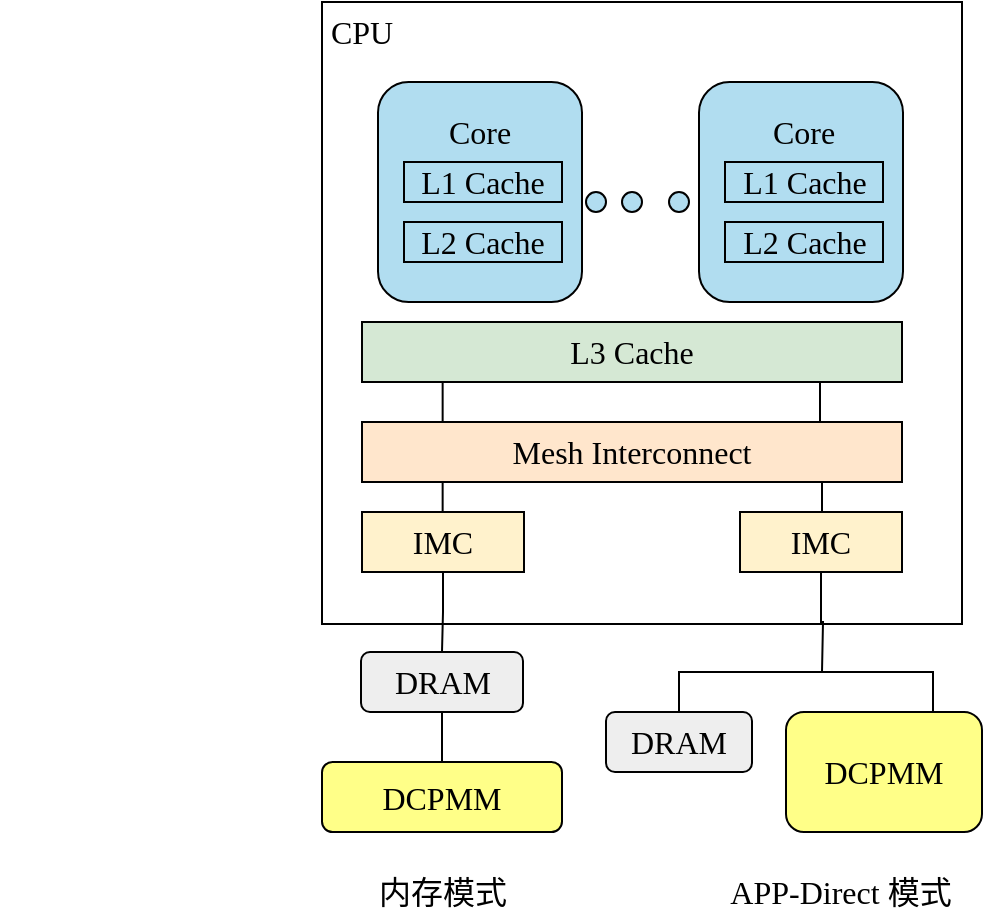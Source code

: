 <mxfile version="17.1.2" type="github" pages="15">
  <diagram id="AwM2rcd0iUvYSeFLtnIT" name="图1-1 NVDIMM模式">
    <mxGraphModel dx="1426" dy="737" grid="1" gridSize="10" guides="1" tooltips="1" connect="1" arrows="1" fold="1" page="1" pageScale="1" pageWidth="827" pageHeight="1169" math="0" shadow="0">
      <root>
        <mxCell id="0" />
        <mxCell id="1" parent="0" />
        <mxCell id="2TGhp7ib2YCHG6_aAQog-1" value="" style="rounded=0;whiteSpace=wrap;html=1;strokeColor=#000000;fontFamily=Times New Roman;" parent="1" vertex="1">
          <mxGeometry x="300" y="80" width="320" height="311" as="geometry" />
        </mxCell>
        <mxCell id="2TGhp7ib2YCHG6_aAQog-2" value="" style="rounded=1;whiteSpace=wrap;html=1;fillColor=#b1ddf0;strokeColor=#000000;fontFamily=Times New Roman;" parent="1" vertex="1">
          <mxGeometry x="328" y="120" width="102" height="110" as="geometry" />
        </mxCell>
        <mxCell id="2TGhp7ib2YCHG6_aAQog-3" value="&lt;font style=&quot;font-size: 16px&quot;&gt;Core&lt;/font&gt;" style="text;html=1;strokeColor=none;fillColor=none;align=center;verticalAlign=middle;whiteSpace=wrap;rounded=0;fontFamily=Times New Roman;" parent="1" vertex="1">
          <mxGeometry x="349" y="130" width="60" height="30" as="geometry" />
        </mxCell>
        <mxCell id="2TGhp7ib2YCHG6_aAQog-4" value="&lt;font style=&quot;font-size: 16px&quot;&gt;L1 Cache&lt;/font&gt;" style="rounded=0;whiteSpace=wrap;html=1;fillColor=#b1ddf0;strokeColor=#000000;fontFamily=Times New Roman;" parent="1" vertex="1">
          <mxGeometry x="341" y="160" width="79" height="20" as="geometry" />
        </mxCell>
        <mxCell id="2TGhp7ib2YCHG6_aAQog-5" value="&lt;font style=&quot;font-size: 16px&quot;&gt;L2 Cache&lt;/font&gt;" style="rounded=0;whiteSpace=wrap;html=1;fillColor=#b1ddf0;strokeColor=#000000;fontFamily=Times New Roman;" parent="1" vertex="1">
          <mxGeometry x="341" y="190" width="79" height="20" as="geometry" />
        </mxCell>
        <mxCell id="2TGhp7ib2YCHG6_aAQog-23" value="" style="ellipse;whiteSpace=wrap;html=1;aspect=fixed;fontFamily=Times New Roman;" parent="1" vertex="1">
          <mxGeometry x="450" y="180" as="geometry" />
        </mxCell>
        <mxCell id="2TGhp7ib2YCHG6_aAQog-25" value="&lt;font style=&quot;font-size: 16px&quot;&gt;L3 Cache&lt;/font&gt;" style="rounded=0;whiteSpace=wrap;html=1;fillColor=#d5e8d4;strokeColor=#000000;fontFamily=Times New Roman;" parent="1" vertex="1">
          <mxGeometry x="320" y="240" width="270" height="30" as="geometry" />
        </mxCell>
        <mxCell id="2TGhp7ib2YCHG6_aAQog-26" value="&lt;font style=&quot;font-size: 16px&quot;&gt;Mesh Interconnect&lt;/font&gt;" style="rounded=0;whiteSpace=wrap;html=1;fillColor=#ffe6cc;strokeColor=#000000;fontFamily=Times New Roman;" parent="1" vertex="1">
          <mxGeometry x="320" y="290" width="270" height="30" as="geometry" />
        </mxCell>
        <mxCell id="8zv_e0vl4Zn3km_8Ozzy-51" style="edgeStyle=orthogonalEdgeStyle;rounded=0;orthogonalLoop=1;jettySize=auto;html=1;exitX=0.5;exitY=1;exitDx=0;exitDy=0;entryX=0.5;entryY=0;entryDx=0;entryDy=0;fontFamily=Times New Roman;fontSize=16;endArrow=none;endFill=0;" edge="1" parent="1" source="2TGhp7ib2YCHG6_aAQog-29" target="8zv_e0vl4Zn3km_8Ozzy-46">
          <mxGeometry relative="1" as="geometry" />
        </mxCell>
        <mxCell id="2TGhp7ib2YCHG6_aAQog-29" value="&lt;font style=&quot;font-size: 16px&quot;&gt;IMC&lt;/font&gt;" style="rounded=0;whiteSpace=wrap;html=1;fillColor=#fff2cc;strokeColor=#000000;fontFamily=Times New Roman;" parent="1" vertex="1">
          <mxGeometry x="320" y="335" width="81" height="30" as="geometry" />
        </mxCell>
        <mxCell id="8zv_e0vl4Zn3km_8Ozzy-53" style="edgeStyle=orthogonalEdgeStyle;rounded=0;orthogonalLoop=1;jettySize=auto;html=1;exitX=0.5;exitY=1;exitDx=0;exitDy=0;fontFamily=Times New Roman;fontSize=16;endArrow=none;endFill=0;" edge="1" parent="1" source="2TGhp7ib2YCHG6_aAQog-30">
          <mxGeometry relative="1" as="geometry">
            <mxPoint x="550" y="415" as="targetPoint" />
          </mxGeometry>
        </mxCell>
        <mxCell id="2TGhp7ib2YCHG6_aAQog-30" value="&lt;font style=&quot;font-size: 16px&quot;&gt;IMC&lt;/font&gt;" style="rounded=0;whiteSpace=wrap;html=1;fillColor=#fff2cc;strokeColor=#000000;fontFamily=Times New Roman;" parent="1" vertex="1">
          <mxGeometry x="509" y="335" width="81" height="30" as="geometry" />
        </mxCell>
        <mxCell id="2TGhp7ib2YCHG6_aAQog-42" value="" style="endArrow=none;html=1;rounded=0;fontFamily=Times New Roman;" parent="1" edge="1">
          <mxGeometry width="50" height="50" relative="1" as="geometry">
            <mxPoint x="549" y="290" as="sourcePoint" />
            <mxPoint x="549" y="270" as="targetPoint" />
          </mxGeometry>
        </mxCell>
        <mxCell id="2TGhp7ib2YCHG6_aAQog-43" value="&lt;font style=&quot;font-size: 16px&quot;&gt;CPU&lt;/font&gt;" style="text;html=1;strokeColor=none;fillColor=none;align=center;verticalAlign=middle;whiteSpace=wrap;rounded=0;fontFamily=Times New Roman;" parent="1" vertex="1">
          <mxGeometry x="290" y="80" width="60" height="30" as="geometry" />
        </mxCell>
        <mxCell id="8zv_e0vl4Zn3km_8Ozzy-1" value="" style="rounded=1;whiteSpace=wrap;html=1;fillColor=#b1ddf0;strokeColor=#000000;fontFamily=Times New Roman;" vertex="1" parent="1">
          <mxGeometry x="488.5" y="120" width="102" height="110" as="geometry" />
        </mxCell>
        <mxCell id="8zv_e0vl4Zn3km_8Ozzy-2" value="&lt;font style=&quot;font-size: 16px&quot;&gt;Core&lt;/font&gt;" style="text;html=1;strokeColor=none;fillColor=none;align=center;verticalAlign=middle;whiteSpace=wrap;rounded=0;fontFamily=Times New Roman;" vertex="1" parent="1">
          <mxGeometry x="511" y="130" width="60" height="30" as="geometry" />
        </mxCell>
        <mxCell id="8zv_e0vl4Zn3km_8Ozzy-3" value="&lt;font style=&quot;font-size: 16px&quot;&gt;L1 Cache&lt;/font&gt;" style="rounded=0;whiteSpace=wrap;html=1;fillColor=#b1ddf0;strokeColor=#000000;fontFamily=Times New Roman;" vertex="1" parent="1">
          <mxGeometry x="501.5" y="160" width="79" height="20" as="geometry" />
        </mxCell>
        <mxCell id="8zv_e0vl4Zn3km_8Ozzy-4" value="&lt;font style=&quot;font-size: 16px&quot;&gt;L2 Cache&lt;/font&gt;" style="rounded=0;whiteSpace=wrap;html=1;fillColor=#b1ddf0;strokeColor=#000000;fontFamily=Times New Roman;" vertex="1" parent="1">
          <mxGeometry x="501.5" y="190" width="79" height="20" as="geometry" />
        </mxCell>
        <mxCell id="8zv_e0vl4Zn3km_8Ozzy-7" value="" style="ellipse;whiteSpace=wrap;html=1;aspect=fixed;fontSize=16;" vertex="1" parent="1">
          <mxGeometry x="140" y="350" as="geometry" />
        </mxCell>
        <mxCell id="8zv_e0vl4Zn3km_8Ozzy-8" value="" style="ellipse;whiteSpace=wrap;html=1;aspect=fixed;fontSize=16;fillColor=#b1ddf0;strokeColor=#000000;fontFamily=Times New Roman;" vertex="1" parent="1">
          <mxGeometry x="432" y="175" width="10" height="10" as="geometry" />
        </mxCell>
        <mxCell id="8zv_e0vl4Zn3km_8Ozzy-9" value="" style="ellipse;whiteSpace=wrap;html=1;aspect=fixed;fontSize=16;fillColor=#b1ddf0;strokeColor=#000000;fontFamily=Times New Roman;" vertex="1" parent="1">
          <mxGeometry x="450" y="175" width="10" height="10" as="geometry" />
        </mxCell>
        <mxCell id="8zv_e0vl4Zn3km_8Ozzy-11" value="" style="ellipse;whiteSpace=wrap;html=1;aspect=fixed;fontSize=16;fillColor=#b1ddf0;strokeColor=#000000;fontFamily=Times New Roman;" vertex="1" parent="1">
          <mxGeometry x="473.5" y="175" width="10" height="10" as="geometry" />
        </mxCell>
        <mxCell id="8zv_e0vl4Zn3km_8Ozzy-12" value="DCPMM" style="rounded=1;whiteSpace=wrap;html=1;fontSize=16;strokeColor=#000000;fillColor=#ffff88;fontFamily=Times New Roman;" vertex="1" parent="1">
          <mxGeometry x="532" y="435" width="98" height="60" as="geometry" />
        </mxCell>
        <mxCell id="8zv_e0vl4Zn3km_8Ozzy-42" style="edgeStyle=orthogonalEdgeStyle;rounded=0;orthogonalLoop=1;jettySize=auto;html=1;exitX=0.5;exitY=0;exitDx=0;exitDy=0;entryX=0.75;entryY=0;entryDx=0;entryDy=0;fontFamily=Times New Roman;fontSize=16;endArrow=none;endFill=0;" edge="1" parent="1" source="8zv_e0vl4Zn3km_8Ozzy-12" target="8zv_e0vl4Zn3km_8Ozzy-12">
          <mxGeometry relative="1" as="geometry" />
        </mxCell>
        <mxCell id="8zv_e0vl4Zn3km_8Ozzy-44" style="edgeStyle=orthogonalEdgeStyle;rounded=0;orthogonalLoop=1;jettySize=auto;html=1;exitX=0.5;exitY=0;exitDx=0;exitDy=0;entryX=0.75;entryY=0;entryDx=0;entryDy=0;fontFamily=Times New Roman;fontSize=16;endArrow=none;endFill=0;" edge="1" parent="1" source="8zv_e0vl4Zn3km_8Ozzy-43" target="8zv_e0vl4Zn3km_8Ozzy-12">
          <mxGeometry relative="1" as="geometry" />
        </mxCell>
        <mxCell id="8zv_e0vl4Zn3km_8Ozzy-43" value="DRAM" style="rounded=1;whiteSpace=wrap;html=1;fontSize=16;strokeColor=#000000;fillColor=#eeeeee;fontFamily=Times New Roman;" vertex="1" parent="1">
          <mxGeometry x="442" y="435" width="73" height="30" as="geometry" />
        </mxCell>
        <mxCell id="8zv_e0vl4Zn3km_8Ozzy-50" style="edgeStyle=orthogonalEdgeStyle;rounded=0;orthogonalLoop=1;jettySize=auto;html=1;exitX=0.5;exitY=1;exitDx=0;exitDy=0;fontFamily=Times New Roman;fontSize=16;endArrow=none;endFill=0;" edge="1" parent="1" source="8zv_e0vl4Zn3km_8Ozzy-46" target="8zv_e0vl4Zn3km_8Ozzy-47">
          <mxGeometry relative="1" as="geometry" />
        </mxCell>
        <mxCell id="8zv_e0vl4Zn3km_8Ozzy-46" value="DRAM" style="rounded=1;whiteSpace=wrap;html=1;fontSize=16;strokeColor=#000000;fillColor=#eeeeee;fontFamily=Times New Roman;" vertex="1" parent="1">
          <mxGeometry x="319.5" y="405" width="81" height="30" as="geometry" />
        </mxCell>
        <mxCell id="8zv_e0vl4Zn3km_8Ozzy-47" value="DCPMM" style="rounded=1;whiteSpace=wrap;html=1;fontSize=16;strokeColor=#000000;fillColor=#ffff88;fontFamily=Times New Roman;" vertex="1" parent="1">
          <mxGeometry x="300" y="460" width="120" height="35" as="geometry" />
        </mxCell>
        <mxCell id="8zv_e0vl4Zn3km_8Ozzy-57" value="" style="endArrow=none;html=1;rounded=0;fontFamily=Times New Roman;fontSize=16;" edge="1" parent="1">
          <mxGeometry width="50" height="50" relative="1" as="geometry">
            <mxPoint x="550" y="335" as="sourcePoint" />
            <mxPoint x="550" y="320" as="targetPoint" />
          </mxGeometry>
        </mxCell>
        <mxCell id="8zv_e0vl4Zn3km_8Ozzy-60" value="" style="endArrow=none;html=1;rounded=0;fontFamily=Times New Roman;" edge="1" parent="1">
          <mxGeometry width="50" height="50" relative="1" as="geometry">
            <mxPoint x="360.32" y="290" as="sourcePoint" />
            <mxPoint x="360.32" y="270" as="targetPoint" />
          </mxGeometry>
        </mxCell>
        <mxCell id="8zv_e0vl4Zn3km_8Ozzy-61" value="" style="endArrow=none;html=1;rounded=0;fontFamily=Times New Roman;fontSize=16;" edge="1" parent="1">
          <mxGeometry width="50" height="50" relative="1" as="geometry">
            <mxPoint x="360.32" y="335" as="sourcePoint" />
            <mxPoint x="360.32" y="320" as="targetPoint" />
          </mxGeometry>
        </mxCell>
        <mxCell id="8zv_e0vl4Zn3km_8Ozzy-62" value="APP-Direct &lt;font face=&quot;简宋&quot;&gt;模式&lt;/font&gt;" style="text;html=1;strokeColor=none;fillColor=none;align=center;verticalAlign=middle;whiteSpace=wrap;rounded=0;fontFamily=Times New Roman;fontSize=16;" vertex="1" parent="1">
          <mxGeometry x="500" y="510" width="119" height="30" as="geometry" />
        </mxCell>
        <mxCell id="8zv_e0vl4Zn3km_8Ozzy-63" value="&lt;font face=&quot;简宋&quot;&gt;内存模式&lt;/font&gt;" style="text;html=1;strokeColor=none;fillColor=none;align=center;verticalAlign=middle;whiteSpace=wrap;rounded=0;fontFamily=Times New Roman;fontSize=16;" vertex="1" parent="1">
          <mxGeometry x="301" y="510" width="119" height="30" as="geometry" />
        </mxCell>
      </root>
    </mxGraphModel>
  </diagram>
  <diagram id="Ijdl67l9RtiR0zazkQeM" name="持久化边界移动">
    <mxGraphModel dx="1426" dy="737" grid="1" gridSize="10" guides="1" tooltips="1" connect="1" arrows="1" fold="1" page="1" pageScale="1" pageWidth="827" pageHeight="1169" math="0" shadow="0">
      <root>
        <mxCell id="SxxZqXUbAvr3J-SV1dBs-0" />
        <mxCell id="SxxZqXUbAvr3J-SV1dBs-1" parent="SxxZqXUbAvr3J-SV1dBs-0" />
        <mxCell id="Nux1PDpyJkXMGIIeLjG2-10" style="edgeStyle=orthogonalEdgeStyle;shape=flexArrow;rounded=0;orthogonalLoop=1;jettySize=auto;html=1;exitX=1;exitY=0.5;exitDx=0;exitDy=0;fontSize=16;endArrow=block;strokeWidth=1;opacity=50;width=10;endWidth=8;endSize=6;" parent="SxxZqXUbAvr3J-SV1dBs-1" source="Nux1PDpyJkXMGIIeLjG2-3" target="Nux1PDpyJkXMGIIeLjG2-4" edge="1">
          <mxGeometry relative="1" as="geometry" />
        </mxCell>
        <mxCell id="Nux1PDpyJkXMGIIeLjG2-3" value="&lt;font style=&quot;font-size: 16px&quot; face=&quot;Times New Roman&quot;&gt;CPU&lt;/font&gt;" style="rounded=0;whiteSpace=wrap;html=1;strokeWidth=1;" parent="SxxZqXUbAvr3J-SV1dBs-1" vertex="1">
          <mxGeometry x="120" y="360" width="125" height="40" as="geometry" />
        </mxCell>
        <mxCell id="Nux1PDpyJkXMGIIeLjG2-4" value="&lt;font style=&quot;font-size: 16px&quot;&gt;NVM主存&lt;/font&gt;" style="rounded=0;whiteSpace=wrap;html=1;strokeWidth=1;fillColor=#f5f5f5;fontColor=#333333;strokeColor=#666666;fontFamily=Times New Roman;" parent="SxxZqXUbAvr3J-SV1dBs-1" vertex="1">
          <mxGeometry x="325" y="360" width="125" height="40" as="geometry" />
        </mxCell>
        <mxCell id="Nux1PDpyJkXMGIIeLjG2-5" value="&lt;font style=&quot;font-size: 16px&quot;&gt;外存&lt;/font&gt;" style="rounded=0;whiteSpace=wrap;html=1;strokeWidth=1;fillColor=#f5f5f5;fontColor=#333333;strokeColor=#666666;fontFamily=Times New Roman;" parent="SxxZqXUbAvr3J-SV1dBs-1" vertex="1">
          <mxGeometry x="530" y="360" width="125" height="40" as="geometry" />
        </mxCell>
        <mxCell id="Nux1PDpyJkXMGIIeLjG2-13" style="edgeStyle=orthogonalEdgeStyle;shape=flexArrow;rounded=0;orthogonalLoop=1;jettySize=auto;html=1;exitX=1;exitY=0.5;exitDx=0;exitDy=0;fontSize=16;endArrow=block;strokeWidth=1;opacity=50;width=10;endWidth=8;endSize=6;" parent="SxxZqXUbAvr3J-SV1dBs-1" edge="1">
          <mxGeometry relative="1" as="geometry">
            <mxPoint x="450" y="379.5" as="sourcePoint" />
            <mxPoint x="530" y="379.5" as="targetPoint" />
          </mxGeometry>
        </mxCell>
        <mxCell id="Nux1PDpyJkXMGIIeLjG2-14" style="edgeStyle=orthogonalEdgeStyle;shape=flexArrow;rounded=0;orthogonalLoop=1;jettySize=auto;html=1;exitX=1;exitY=0.5;exitDx=0;exitDy=0;fontSize=16;endArrow=block;strokeWidth=1;opacity=50;width=10;endWidth=8;endSize=6;" parent="SxxZqXUbAvr3J-SV1dBs-1" source="Nux1PDpyJkXMGIIeLjG2-15" target="Nux1PDpyJkXMGIIeLjG2-16" edge="1">
          <mxGeometry relative="1" as="geometry" />
        </mxCell>
        <mxCell id="Nux1PDpyJkXMGIIeLjG2-15" value="&lt;font style=&quot;font-size: 16px&quot; face=&quot;Times New Roman&quot;&gt;CPU&lt;/font&gt;" style="rounded=0;whiteSpace=wrap;html=1;strokeWidth=1;" parent="SxxZqXUbAvr3J-SV1dBs-1" vertex="1">
          <mxGeometry x="120" y="210" width="125" height="40" as="geometry" />
        </mxCell>
        <mxCell id="Nux1PDpyJkXMGIIeLjG2-16" value="&lt;font style=&quot;font-size: 16px&quot;&gt;DRAM主存&lt;/font&gt;" style="rounded=0;whiteSpace=wrap;html=1;strokeWidth=1;fontFamily=Times New Roman;" parent="SxxZqXUbAvr3J-SV1dBs-1" vertex="1">
          <mxGeometry x="325" y="210" width="125" height="40" as="geometry" />
        </mxCell>
        <mxCell id="Nux1PDpyJkXMGIIeLjG2-17" value="&lt;font style=&quot;font-size: 16px&quot;&gt;外存&lt;/font&gt;" style="rounded=0;whiteSpace=wrap;html=1;strokeWidth=1;fillColor=#f5f5f5;fontColor=#333333;strokeColor=#666666;fontFamily=Times New Roman;" parent="SxxZqXUbAvr3J-SV1dBs-1" vertex="1">
          <mxGeometry x="530" y="210" width="125" height="40" as="geometry" />
        </mxCell>
        <mxCell id="Nux1PDpyJkXMGIIeLjG2-18" style="edgeStyle=orthogonalEdgeStyle;shape=flexArrow;rounded=0;orthogonalLoop=1;jettySize=auto;html=1;exitX=1;exitY=0.5;exitDx=0;exitDy=0;fontSize=16;endArrow=block;strokeWidth=1;opacity=50;width=10;endWidth=8;endSize=6;" parent="SxxZqXUbAvr3J-SV1dBs-1" edge="1">
          <mxGeometry relative="1" as="geometry">
            <mxPoint x="450" y="229.5" as="sourcePoint" />
            <mxPoint x="530" y="229.5" as="targetPoint" />
          </mxGeometry>
        </mxCell>
        <mxCell id="Nux1PDpyJkXMGIIeLjG2-24" value="" style="endArrow=none;dashed=1;html=1;dashPattern=1 3;strokeWidth=5;rounded=0;fontSize=16;" parent="SxxZqXUbAvr3J-SV1dBs-1" edge="1">
          <mxGeometry width="50" height="50" relative="1" as="geometry">
            <mxPoint x="490" y="280" as="sourcePoint" />
            <mxPoint x="490" y="180" as="targetPoint" />
          </mxGeometry>
        </mxCell>
        <mxCell id="Nux1PDpyJkXMGIIeLjG2-25" value="" style="endArrow=none;dashed=1;html=1;dashPattern=1 3;strokeWidth=5;rounded=0;fontSize=16;" parent="SxxZqXUbAvr3J-SV1dBs-1" edge="1">
          <mxGeometry width="50" height="50" relative="1" as="geometry">
            <mxPoint x="280" y="420" as="sourcePoint" />
            <mxPoint x="280" y="320" as="targetPoint" />
          </mxGeometry>
        </mxCell>
        <mxCell id="Nux1PDpyJkXMGIIeLjG2-26" value="" style="curved=1;endArrow=classic;html=1;rounded=0;dashed=1;fontSize=16;strokeWidth=1;exitX=0.568;exitY=-0.125;exitDx=0;exitDy=0;exitPerimeter=0;entryX=0.424;entryY=-0.05;entryDx=0;entryDy=0;entryPerimeter=0;" parent="SxxZqXUbAvr3J-SV1dBs-1" source="Nux1PDpyJkXMGIIeLjG2-16" target="Nux1PDpyJkXMGIIeLjG2-17" edge="1">
          <mxGeometry width="50" height="50" relative="1" as="geometry">
            <mxPoint x="400" y="190" as="sourcePoint" />
            <mxPoint x="450" y="140" as="targetPoint" />
            <Array as="points">
              <mxPoint x="470" y="130" />
            </Array>
          </mxGeometry>
        </mxCell>
        <mxCell id="Nux1PDpyJkXMGIIeLjG2-27" value="fsync()" style="text;html=1;align=center;verticalAlign=middle;resizable=0;points=[];autosize=1;strokeColor=none;fillColor=none;fontSize=16;fontFamily=Times New Roman;" parent="SxxZqXUbAvr3J-SV1dBs-1" vertex="1">
          <mxGeometry x="460" y="140" width="60" height="20" as="geometry" />
        </mxCell>
        <mxCell id="Nux1PDpyJkXMGIIeLjG2-30" value="" style="curved=1;endArrow=classic;html=1;rounded=0;dashed=1;fontFamily=Times New Roman;fontSize=16;strokeWidth=1;exitX=0.5;exitY=1;exitDx=0;exitDy=0;entryX=0.5;entryY=1;entryDx=0;entryDy=0;" parent="SxxZqXUbAvr3J-SV1dBs-1" source="Nux1PDpyJkXMGIIeLjG2-3" target="Nux1PDpyJkXMGIIeLjG2-4" edge="1">
          <mxGeometry width="50" height="50" relative="1" as="geometry">
            <mxPoint x="200" y="500" as="sourcePoint" />
            <mxPoint x="250" y="450" as="targetPoint" />
            <Array as="points">
              <mxPoint x="280" y="480" />
            </Array>
          </mxGeometry>
        </mxCell>
        <mxCell id="Nux1PDpyJkXMGIIeLjG2-33" value="cache line刷新指令" style="text;html=1;align=center;verticalAlign=middle;resizable=0;points=[];autosize=1;strokeColor=none;fillColor=none;fontSize=16;fontFamily=Times New Roman;" parent="SxxZqXUbAvr3J-SV1dBs-1" vertex="1">
          <mxGeometry x="210" y="450" width="140" height="20" as="geometry" />
        </mxCell>
        <mxCell id="Nux1PDpyJkXMGIIeLjG2-34" value="持久化边界" style="text;html=1;align=center;verticalAlign=middle;resizable=0;points=[];autosize=1;strokeColor=none;fillColor=none;fontSize=16;fontFamily=Times New Roman;" parent="SxxZqXUbAvr3J-SV1dBs-1" vertex="1">
          <mxGeometry x="340" y="290" width="100" height="20" as="geometry" />
        </mxCell>
        <mxCell id="Nux1PDpyJkXMGIIeLjG2-35" value="" style="endArrow=none;startArrow=classic;html=1;rounded=0;dashed=1;fontFamily=Times New Roman;fontSize=16;strokeWidth=1;curved=1;endFill=0;" parent="SxxZqXUbAvr3J-SV1dBs-1" edge="1">
          <mxGeometry width="50" height="50" relative="1" as="geometry">
            <mxPoint x="290" y="350" as="sourcePoint" />
            <mxPoint x="380" y="320" as="targetPoint" />
          </mxGeometry>
        </mxCell>
        <mxCell id="Nux1PDpyJkXMGIIeLjG2-37" value="" style="endArrow=classic;html=1;rounded=0;dashed=1;fontFamily=Times New Roman;fontSize=16;strokeWidth=1;curved=1;exitX=0.78;exitY=-0.25;exitDx=0;exitDy=0;exitPerimeter=0;" parent="SxxZqXUbAvr3J-SV1dBs-1" source="Nux1PDpyJkXMGIIeLjG2-34" edge="1">
          <mxGeometry width="50" height="50" relative="1" as="geometry">
            <mxPoint x="420" y="310" as="sourcePoint" />
            <mxPoint x="480" y="260" as="targetPoint" />
          </mxGeometry>
        </mxCell>
      </root>
    </mxGraphModel>
  </diagram>
  <diagram id="rliNogsmXazIiJh4GPvb" name="缓存顺序问题">
    <mxGraphModel dx="1426" dy="737" grid="1" gridSize="10" guides="1" tooltips="1" connect="1" arrows="1" fold="1" page="1" pageScale="1" pageWidth="827" pageHeight="1169" math="0" shadow="0">
      <root>
        <mxCell id="1tPqPjB6ziKF1sVlmcnR-0" />
        <mxCell id="1tPqPjB6ziKF1sVlmcnR-1" parent="1tPqPjB6ziKF1sVlmcnR-0" />
        <mxCell id="1tPqPjB6ziKF1sVlmcnR-63" style="edgeStyle=none;rounded=0;orthogonalLoop=1;jettySize=auto;html=1;exitX=0.5;exitY=1;exitDx=0;exitDy=0;fontFamily=Times New Roman;fontSize=16;endArrow=classic;endFill=1;strokeWidth=1;" parent="1tPqPjB6ziKF1sVlmcnR-1" edge="1">
          <mxGeometry relative="1" as="geometry">
            <mxPoint x="625" y="400" as="sourcePoint" />
            <mxPoint x="625" y="400" as="targetPoint" />
          </mxGeometry>
        </mxCell>
        <mxCell id="1tPqPjB6ziKF1sVlmcnR-66" value="Node1" style="rounded=0;whiteSpace=wrap;html=1;fontFamily=Times New Roman;fontSize=16;strokeWidth=1;" parent="1tPqPjB6ziKF1sVlmcnR-1" vertex="1">
          <mxGeometry x="110" y="220" width="90" height="40" as="geometry" />
        </mxCell>
        <mxCell id="1tPqPjB6ziKF1sVlmcnR-71" style="edgeStyle=none;rounded=0;orthogonalLoop=1;jettySize=auto;html=1;exitX=0;exitY=0.5;exitDx=0;exitDy=0;entryX=1;entryY=0.5;entryDx=0;entryDy=0;fontFamily=Times New Roman;fontSize=16;endArrow=classic;endFill=1;strokeWidth=1;" parent="1tPqPjB6ziKF1sVlmcnR-1" source="1tPqPjB6ziKF1sVlmcnR-67" target="1tPqPjB6ziKF1sVlmcnR-66" edge="1">
          <mxGeometry relative="1" as="geometry" />
        </mxCell>
        <mxCell id="1tPqPjB6ziKF1sVlmcnR-67" value="Node0" style="rounded=0;whiteSpace=wrap;html=1;fontFamily=Times New Roman;fontSize=16;strokeWidth=1;" parent="1tPqPjB6ziKF1sVlmcnR-1" vertex="1">
          <mxGeometry x="250" y="220" width="90" height="40" as="geometry" />
        </mxCell>
        <mxCell id="1tPqPjB6ziKF1sVlmcnR-73" style="edgeStyle=none;rounded=0;orthogonalLoop=1;jettySize=auto;html=1;exitX=0.5;exitY=1;exitDx=0;exitDy=0;entryX=0.5;entryY=0;entryDx=0;entryDy=0;fontFamily=Times New Roman;fontSize=16;endArrow=classic;endFill=1;strokeWidth=1;" parent="1tPqPjB6ziKF1sVlmcnR-1" source="1tPqPjB6ziKF1sVlmcnR-72" target="1tPqPjB6ziKF1sVlmcnR-67" edge="1">
          <mxGeometry relative="1" as="geometry" />
        </mxCell>
        <mxCell id="1tPqPjB6ziKF1sVlmcnR-72" value="Head" style="rounded=0;whiteSpace=wrap;html=1;fontFamily=Times New Roman;fontSize=16;strokeWidth=1;" parent="1tPqPjB6ziKF1sVlmcnR-1" vertex="1">
          <mxGeometry x="250" y="150" width="90" height="40" as="geometry" />
        </mxCell>
        <mxCell id="1tPqPjB6ziKF1sVlmcnR-74" value="Node2" style="rounded=0;whiteSpace=wrap;html=1;fontFamily=Times New Roman;fontSize=16;strokeWidth=1;" parent="1tPqPjB6ziKF1sVlmcnR-1" vertex="1">
          <mxGeometry x="380" y="220" width="90" height="40" as="geometry" />
        </mxCell>
        <mxCell id="1tPqPjB6ziKF1sVlmcnR-75" value="Node1" style="rounded=0;whiteSpace=wrap;html=1;fontFamily=Times New Roman;fontSize=16;strokeWidth=1;" parent="1tPqPjB6ziKF1sVlmcnR-1" vertex="1">
          <mxGeometry x="560" y="220" width="90" height="40" as="geometry" />
        </mxCell>
        <mxCell id="1tPqPjB6ziKF1sVlmcnR-76" style="edgeStyle=none;rounded=0;orthogonalLoop=1;jettySize=auto;html=1;exitX=0;exitY=0.5;exitDx=0;exitDy=0;entryX=1;entryY=0.5;entryDx=0;entryDy=0;fontFamily=Times New Roman;fontSize=16;endArrow=classic;endFill=1;strokeWidth=1;" parent="1tPqPjB6ziKF1sVlmcnR-1" source="1tPqPjB6ziKF1sVlmcnR-77" target="1tPqPjB6ziKF1sVlmcnR-75" edge="1">
          <mxGeometry relative="1" as="geometry" />
        </mxCell>
        <mxCell id="1tPqPjB6ziKF1sVlmcnR-77" value="Node0" style="rounded=0;whiteSpace=wrap;html=1;fontFamily=Times New Roman;fontSize=16;strokeWidth=1;" parent="1tPqPjB6ziKF1sVlmcnR-1" vertex="1">
          <mxGeometry x="700" y="220" width="90" height="40" as="geometry" />
        </mxCell>
        <mxCell id="1tPqPjB6ziKF1sVlmcnR-78" style="edgeStyle=none;rounded=0;orthogonalLoop=1;jettySize=auto;html=1;exitX=0.5;exitY=1;exitDx=0;exitDy=0;entryX=0.5;entryY=0;entryDx=0;entryDy=0;fontFamily=Times New Roman;fontSize=16;endArrow=classic;endFill=1;strokeWidth=1;" parent="1tPqPjB6ziKF1sVlmcnR-1" source="1tPqPjB6ziKF1sVlmcnR-79" target="1tPqPjB6ziKF1sVlmcnR-77" edge="1">
          <mxGeometry relative="1" as="geometry" />
        </mxCell>
        <mxCell id="1tPqPjB6ziKF1sVlmcnR-79" value="Head" style="rounded=0;whiteSpace=wrap;html=1;fontFamily=Times New Roman;fontSize=16;strokeWidth=1;" parent="1tPqPjB6ziKF1sVlmcnR-1" vertex="1">
          <mxGeometry x="700" y="150" width="90" height="40" as="geometry" />
        </mxCell>
        <mxCell id="1tPqPjB6ziKF1sVlmcnR-81" style="edgeStyle=none;rounded=0;orthogonalLoop=1;jettySize=auto;html=1;exitX=0;exitY=0.5;exitDx=0;exitDy=0;entryX=1;entryY=0.5;entryDx=0;entryDy=0;fontFamily=Times New Roman;fontSize=16;endArrow=classic;endFill=1;strokeWidth=1;" parent="1tPqPjB6ziKF1sVlmcnR-1" source="1tPqPjB6ziKF1sVlmcnR-80" target="1tPqPjB6ziKF1sVlmcnR-77" edge="1">
          <mxGeometry relative="1" as="geometry" />
        </mxCell>
        <mxCell id="1tPqPjB6ziKF1sVlmcnR-80" value="Node2" style="rounded=0;whiteSpace=wrap;html=1;fontFamily=Times New Roman;fontSize=16;strokeWidth=1;" parent="1tPqPjB6ziKF1sVlmcnR-1" vertex="1">
          <mxGeometry x="830" y="220" width="90" height="40" as="geometry" />
        </mxCell>
        <mxCell id="1tPqPjB6ziKF1sVlmcnR-82" value="Node1" style="rounded=0;whiteSpace=wrap;html=1;fontFamily=Times New Roman;fontSize=16;strokeWidth=1;" parent="1tPqPjB6ziKF1sVlmcnR-1" vertex="1">
          <mxGeometry x="100" y="390" width="90" height="40" as="geometry" />
        </mxCell>
        <mxCell id="1tPqPjB6ziKF1sVlmcnR-83" style="edgeStyle=none;rounded=0;orthogonalLoop=1;jettySize=auto;html=1;exitX=0;exitY=0.5;exitDx=0;exitDy=0;entryX=1;entryY=0.5;entryDx=0;entryDy=0;fontFamily=Times New Roman;fontSize=16;endArrow=classic;endFill=1;strokeWidth=1;" parent="1tPqPjB6ziKF1sVlmcnR-1" source="1tPqPjB6ziKF1sVlmcnR-84" target="1tPqPjB6ziKF1sVlmcnR-82" edge="1">
          <mxGeometry relative="1" as="geometry" />
        </mxCell>
        <mxCell id="1tPqPjB6ziKF1sVlmcnR-84" value="Node0" style="rounded=0;whiteSpace=wrap;html=1;fontFamily=Times New Roman;fontSize=16;strokeWidth=1;" parent="1tPqPjB6ziKF1sVlmcnR-1" vertex="1">
          <mxGeometry x="240" y="390" width="90" height="40" as="geometry" />
        </mxCell>
        <mxCell id="1tPqPjB6ziKF1sVlmcnR-89" style="edgeStyle=none;rounded=0;orthogonalLoop=1;jettySize=auto;html=1;exitX=1;exitY=1;exitDx=0;exitDy=0;entryX=0.5;entryY=0;entryDx=0;entryDy=0;fontFamily=Times New Roman;fontSize=16;endArrow=classic;endFill=1;strokeWidth=1;" parent="1tPqPjB6ziKF1sVlmcnR-1" source="1tPqPjB6ziKF1sVlmcnR-86" target="1tPqPjB6ziKF1sVlmcnR-88" edge="1">
          <mxGeometry relative="1" as="geometry" />
        </mxCell>
        <mxCell id="1tPqPjB6ziKF1sVlmcnR-86" value="Head" style="rounded=0;whiteSpace=wrap;html=1;fontFamily=Times New Roman;fontSize=16;strokeWidth=1;" parent="1tPqPjB6ziKF1sVlmcnR-1" vertex="1">
          <mxGeometry x="240" y="320" width="90" height="40" as="geometry" />
        </mxCell>
        <mxCell id="1tPqPjB6ziKF1sVlmcnR-87" style="edgeStyle=none;rounded=0;orthogonalLoop=1;jettySize=auto;html=1;exitX=0;exitY=0.5;exitDx=0;exitDy=0;entryX=1;entryY=0.5;entryDx=0;entryDy=0;fontFamily=Times New Roman;fontSize=16;endArrow=classic;endFill=1;strokeWidth=1;" parent="1tPqPjB6ziKF1sVlmcnR-1" source="1tPqPjB6ziKF1sVlmcnR-88" target="1tPqPjB6ziKF1sVlmcnR-84" edge="1">
          <mxGeometry relative="1" as="geometry" />
        </mxCell>
        <mxCell id="1tPqPjB6ziKF1sVlmcnR-88" value="Node2" style="rounded=0;whiteSpace=wrap;html=1;fontFamily=Times New Roman;fontSize=16;strokeWidth=1;" parent="1tPqPjB6ziKF1sVlmcnR-1" vertex="1">
          <mxGeometry x="370" y="390" width="90" height="40" as="geometry" />
        </mxCell>
        <mxCell id="1tPqPjB6ziKF1sVlmcnR-90" value="Node1" style="rounded=0;whiteSpace=wrap;html=1;fontFamily=Times New Roman;fontSize=16;strokeWidth=1;" parent="1tPqPjB6ziKF1sVlmcnR-1" vertex="1">
          <mxGeometry x="565" y="390" width="90" height="40" as="geometry" />
        </mxCell>
        <mxCell id="1tPqPjB6ziKF1sVlmcnR-91" style="edgeStyle=none;rounded=0;orthogonalLoop=1;jettySize=auto;html=1;exitX=0;exitY=0.5;exitDx=0;exitDy=0;entryX=1;entryY=0.5;entryDx=0;entryDy=0;fontFamily=Times New Roman;fontSize=16;endArrow=classic;endFill=1;strokeWidth=1;" parent="1tPqPjB6ziKF1sVlmcnR-1" source="1tPqPjB6ziKF1sVlmcnR-92" target="1tPqPjB6ziKF1sVlmcnR-90" edge="1">
          <mxGeometry relative="1" as="geometry" />
        </mxCell>
        <mxCell id="1tPqPjB6ziKF1sVlmcnR-92" value="Node0" style="rounded=0;whiteSpace=wrap;html=1;fontFamily=Times New Roman;fontSize=16;strokeWidth=1;" parent="1tPqPjB6ziKF1sVlmcnR-1" vertex="1">
          <mxGeometry x="705" y="390" width="90" height="40" as="geometry" />
        </mxCell>
        <mxCell id="1tPqPjB6ziKF1sVlmcnR-93" style="edgeStyle=none;rounded=0;orthogonalLoop=1;jettySize=auto;html=1;exitX=1;exitY=1;exitDx=0;exitDy=0;entryX=0.5;entryY=0;entryDx=0;entryDy=0;fontFamily=Times New Roman;fontSize=16;endArrow=classic;endFill=1;strokeWidth=1;" parent="1tPqPjB6ziKF1sVlmcnR-1" source="1tPqPjB6ziKF1sVlmcnR-94" target="1tPqPjB6ziKF1sVlmcnR-96" edge="1">
          <mxGeometry relative="1" as="geometry" />
        </mxCell>
        <mxCell id="1tPqPjB6ziKF1sVlmcnR-94" value="Head" style="rounded=0;whiteSpace=wrap;html=1;fontFamily=Times New Roman;fontSize=16;strokeWidth=1;" parent="1tPqPjB6ziKF1sVlmcnR-1" vertex="1">
          <mxGeometry x="705" y="320" width="90" height="40" as="geometry" />
        </mxCell>
        <mxCell id="1tPqPjB6ziKF1sVlmcnR-96" value="Node2" style="rounded=0;whiteSpace=wrap;html=1;fontFamily=Times New Roman;fontSize=16;strokeWidth=1;" parent="1tPqPjB6ziKF1sVlmcnR-1" vertex="1">
          <mxGeometry x="835" y="390" width="90" height="40" as="geometry" />
        </mxCell>
        <mxCell id="1tPqPjB6ziKF1sVlmcnR-97" value="步骤a" style="text;html=1;align=center;verticalAlign=middle;resizable=0;points=[];autosize=1;strokeColor=none;fillColor=none;fontSize=16;fontFamily=Times New Roman;" parent="1tPqPjB6ziKF1sVlmcnR-1" vertex="1">
          <mxGeometry x="270" y="270" width="50" height="20" as="geometry" />
        </mxCell>
        <mxCell id="1tPqPjB6ziKF1sVlmcnR-98" value="步骤b" style="text;html=1;align=center;verticalAlign=middle;resizable=0;points=[];autosize=1;strokeColor=none;fillColor=none;fontSize=16;fontFamily=Times New Roman;" parent="1tPqPjB6ziKF1sVlmcnR-1" vertex="1">
          <mxGeometry x="715" y="270" width="60" height="20" as="geometry" />
        </mxCell>
        <mxCell id="1tPqPjB6ziKF1sVlmcnR-99" value="步骤c" style="text;html=1;align=center;verticalAlign=middle;resizable=0;points=[];autosize=1;strokeColor=none;fillColor=none;fontSize=16;fontFamily=Times New Roman;" parent="1tPqPjB6ziKF1sVlmcnR-1" vertex="1">
          <mxGeometry x="270" y="445" width="50" height="20" as="geometry" />
        </mxCell>
        <mxCell id="1tPqPjB6ziKF1sVlmcnR-100" value="乱序崩溃结果" style="text;html=1;align=center;verticalAlign=middle;resizable=0;points=[];autosize=1;strokeColor=none;fillColor=none;fontSize=16;fontFamily=Times New Roman;" parent="1tPqPjB6ziKF1sVlmcnR-1" vertex="1">
          <mxGeometry x="700" y="445" width="110" height="20" as="geometry" />
        </mxCell>
      </root>
    </mxGraphModel>
  </diagram>
  <diagram id="4RsF0SLyZyTZFmfFAZTA" name="整体架构">
    <mxGraphModel dx="1426" dy="737" grid="1" gridSize="10" guides="1" tooltips="1" connect="1" arrows="1" fold="1" page="1" pageScale="1" pageWidth="827" pageHeight="1169" math="0" shadow="0">
      <root>
        <mxCell id="AgWGpJ8_KRVizvYN5xJG-0" />
        <mxCell id="AgWGpJ8_KRVizvYN5xJG-1" parent="AgWGpJ8_KRVizvYN5xJG-0" />
        <mxCell id="AgWGpJ8_KRVizvYN5xJG-3" value="" style="rounded=0;whiteSpace=wrap;html=1;fontFamily=Times New Roman;fontSize=17;" parent="AgWGpJ8_KRVizvYN5xJG-1" vertex="1">
          <mxGeometry x="340" y="90" width="430" height="390" as="geometry" />
        </mxCell>
        <mxCell id="AgWGpJ8_KRVizvYN5xJG-4" value="" style="rounded=0;whiteSpace=wrap;html=1;fontFamily=Times New Roman;fontSize=17;" parent="AgWGpJ8_KRVizvYN5xJG-1" vertex="1">
          <mxGeometry x="20" y="90" width="200" height="380" as="geometry" />
        </mxCell>
        <mxCell id="AgWGpJ8_KRVizvYN5xJG-5" value="" style="rounded=0;whiteSpace=wrap;html=1;" parent="AgWGpJ8_KRVizvYN5xJG-1" vertex="1">
          <mxGeometry x="410" y="130" width="70" height="40" as="geometry" />
        </mxCell>
        <mxCell id="AgWGpJ8_KRVizvYN5xJG-6" value="" style="rounded=0;whiteSpace=wrap;html=1;" parent="AgWGpJ8_KRVizvYN5xJG-1" vertex="1">
          <mxGeometry x="480" y="130" width="70" height="40" as="geometry" />
        </mxCell>
        <mxCell id="AgWGpJ8_KRVizvYN5xJG-7" value="" style="rounded=0;whiteSpace=wrap;html=1;" parent="AgWGpJ8_KRVizvYN5xJG-1" vertex="1">
          <mxGeometry x="550" y="130" width="70" height="40" as="geometry" />
        </mxCell>
        <mxCell id="AgWGpJ8_KRVizvYN5xJG-8" value="" style="rounded=0;whiteSpace=wrap;html=1;" parent="AgWGpJ8_KRVizvYN5xJG-1" vertex="1">
          <mxGeometry x="620" y="130" width="70" height="40" as="geometry" />
        </mxCell>
        <mxCell id="AgWGpJ8_KRVizvYN5xJG-9" value="" style="rounded=0;whiteSpace=wrap;html=1;" parent="AgWGpJ8_KRVizvYN5xJG-1" vertex="1">
          <mxGeometry x="410" y="170" width="70" height="40" as="geometry" />
        </mxCell>
        <mxCell id="AgWGpJ8_KRVizvYN5xJG-10" value="" style="rounded=0;whiteSpace=wrap;html=1;" parent="AgWGpJ8_KRVizvYN5xJG-1" vertex="1">
          <mxGeometry x="480" y="170" width="70" height="40" as="geometry" />
        </mxCell>
        <mxCell id="AgWGpJ8_KRVizvYN5xJG-11" value="" style="rounded=0;whiteSpace=wrap;html=1;" parent="AgWGpJ8_KRVizvYN5xJG-1" vertex="1">
          <mxGeometry x="550" y="170" width="70" height="40" as="geometry" />
        </mxCell>
        <mxCell id="AgWGpJ8_KRVizvYN5xJG-12" value="" style="rounded=0;whiteSpace=wrap;html=1;" parent="AgWGpJ8_KRVizvYN5xJG-1" vertex="1">
          <mxGeometry x="620" y="170" width="70" height="40" as="geometry" />
        </mxCell>
        <mxCell id="AgWGpJ8_KRVizvYN5xJG-13" value="" style="rounded=0;whiteSpace=wrap;html=1;" parent="AgWGpJ8_KRVizvYN5xJG-1" vertex="1">
          <mxGeometry x="410" y="210" width="70" height="40" as="geometry" />
        </mxCell>
        <mxCell id="AgWGpJ8_KRVizvYN5xJG-14" value="" style="rounded=0;whiteSpace=wrap;html=1;" parent="AgWGpJ8_KRVizvYN5xJG-1" vertex="1">
          <mxGeometry x="480" y="210" width="70" height="40" as="geometry" />
        </mxCell>
        <mxCell id="AgWGpJ8_KRVizvYN5xJG-15" value="" style="rounded=0;whiteSpace=wrap;html=1;" parent="AgWGpJ8_KRVizvYN5xJG-1" vertex="1">
          <mxGeometry x="550" y="210" width="70" height="40" as="geometry" />
        </mxCell>
        <mxCell id="AgWGpJ8_KRVizvYN5xJG-16" value="" style="rounded=0;whiteSpace=wrap;html=1;" parent="AgWGpJ8_KRVizvYN5xJG-1" vertex="1">
          <mxGeometry x="620" y="210" width="70" height="40" as="geometry" />
        </mxCell>
        <mxCell id="AgWGpJ8_KRVizvYN5xJG-17" value="" style="rounded=0;whiteSpace=wrap;html=1;" parent="AgWGpJ8_KRVizvYN5xJG-1" vertex="1">
          <mxGeometry x="410" y="250" width="70" height="40" as="geometry" />
        </mxCell>
        <mxCell id="AgWGpJ8_KRVizvYN5xJG-18" value="" style="rounded=0;whiteSpace=wrap;html=1;" parent="AgWGpJ8_KRVizvYN5xJG-1" vertex="1">
          <mxGeometry x="480" y="250" width="70" height="40" as="geometry" />
        </mxCell>
        <mxCell id="AgWGpJ8_KRVizvYN5xJG-19" value="" style="rounded=0;whiteSpace=wrap;html=1;" parent="AgWGpJ8_KRVizvYN5xJG-1" vertex="1">
          <mxGeometry x="550" y="250" width="70" height="40" as="geometry" />
        </mxCell>
        <mxCell id="AgWGpJ8_KRVizvYN5xJG-20" value="" style="rounded=0;whiteSpace=wrap;html=1;" parent="AgWGpJ8_KRVizvYN5xJG-1" vertex="1">
          <mxGeometry x="620" y="250" width="70" height="40" as="geometry" />
        </mxCell>
        <mxCell id="AgWGpJ8_KRVizvYN5xJG-21" value="" style="rounded=0;whiteSpace=wrap;html=1;" parent="AgWGpJ8_KRVizvYN5xJG-1" vertex="1">
          <mxGeometry x="410" y="290" width="70" height="40" as="geometry" />
        </mxCell>
        <mxCell id="AgWGpJ8_KRVizvYN5xJG-22" value="" style="rounded=0;whiteSpace=wrap;html=1;" parent="AgWGpJ8_KRVizvYN5xJG-1" vertex="1">
          <mxGeometry x="480" y="290" width="70" height="40" as="geometry" />
        </mxCell>
        <mxCell id="AgWGpJ8_KRVizvYN5xJG-23" value="" style="rounded=0;whiteSpace=wrap;html=1;" parent="AgWGpJ8_KRVizvYN5xJG-1" vertex="1">
          <mxGeometry x="550" y="290" width="70" height="40" as="geometry" />
        </mxCell>
        <mxCell id="AgWGpJ8_KRVizvYN5xJG-24" value="" style="rounded=0;whiteSpace=wrap;html=1;" parent="AgWGpJ8_KRVizvYN5xJG-1" vertex="1">
          <mxGeometry x="620" y="290" width="70" height="40" as="geometry" />
        </mxCell>
        <mxCell id="AgWGpJ8_KRVizvYN5xJG-25" style="edgeStyle=orthogonalEdgeStyle;rounded=0;comic=0;sketch=0;jumpStyle=none;orthogonalLoop=1;jettySize=auto;html=1;exitX=0;exitY=0.75;exitDx=0;exitDy=0;entryX=0;entryY=0.75;entryDx=0;entryDy=0;dashed=1;fontFamily=Times New Roman;fontSize=17;strokeWidth=1;curved=1;" parent="AgWGpJ8_KRVizvYN5xJG-1" source="AgWGpJ8_KRVizvYN5xJG-26" target="AgWGpJ8_KRVizvYN5xJG-34" edge="1">
          <mxGeometry relative="1" as="geometry">
            <Array as="points">
              <mxPoint x="380" y="360" />
              <mxPoint x="380" y="440" />
            </Array>
          </mxGeometry>
        </mxCell>
        <mxCell id="AgWGpJ8_KRVizvYN5xJG-26" value="" style="rounded=0;whiteSpace=wrap;html=1;" parent="AgWGpJ8_KRVizvYN5xJG-1" vertex="1">
          <mxGeometry x="410" y="330" width="70" height="40" as="geometry" />
        </mxCell>
        <mxCell id="AgWGpJ8_KRVizvYN5xJG-27" value="" style="rounded=0;whiteSpace=wrap;html=1;" parent="AgWGpJ8_KRVizvYN5xJG-1" vertex="1">
          <mxGeometry x="480" y="330" width="70" height="40" as="geometry" />
        </mxCell>
        <mxCell id="AgWGpJ8_KRVizvYN5xJG-28" value="" style="rounded=0;whiteSpace=wrap;html=1;" parent="AgWGpJ8_KRVizvYN5xJG-1" vertex="1">
          <mxGeometry x="550" y="330" width="70" height="40" as="geometry" />
        </mxCell>
        <mxCell id="AgWGpJ8_KRVizvYN5xJG-29" value="" style="rounded=0;whiteSpace=wrap;html=1;" parent="AgWGpJ8_KRVizvYN5xJG-1" vertex="1">
          <mxGeometry x="620" y="330" width="70" height="40" as="geometry" />
        </mxCell>
        <mxCell id="AgWGpJ8_KRVizvYN5xJG-30" value="" style="rounded=0;whiteSpace=wrap;html=1;" parent="AgWGpJ8_KRVizvYN5xJG-1" vertex="1">
          <mxGeometry x="410" y="370" width="70" height="40" as="geometry" />
        </mxCell>
        <mxCell id="AgWGpJ8_KRVizvYN5xJG-31" value="" style="rounded=0;whiteSpace=wrap;html=1;" parent="AgWGpJ8_KRVizvYN5xJG-1" vertex="1">
          <mxGeometry x="480" y="370" width="70" height="40" as="geometry" />
        </mxCell>
        <mxCell id="AgWGpJ8_KRVizvYN5xJG-32" value="" style="rounded=0;whiteSpace=wrap;html=1;" parent="AgWGpJ8_KRVizvYN5xJG-1" vertex="1">
          <mxGeometry x="550" y="370" width="70" height="40" as="geometry" />
        </mxCell>
        <mxCell id="AgWGpJ8_KRVizvYN5xJG-33" value="" style="rounded=0;whiteSpace=wrap;html=1;" parent="AgWGpJ8_KRVizvYN5xJG-1" vertex="1">
          <mxGeometry x="620" y="370" width="70" height="40" as="geometry" />
        </mxCell>
        <mxCell id="AgWGpJ8_KRVizvYN5xJG-34" value="" style="rounded=0;whiteSpace=wrap;html=1;" parent="AgWGpJ8_KRVizvYN5xJG-1" vertex="1">
          <mxGeometry x="410" y="410" width="70" height="40" as="geometry" />
        </mxCell>
        <mxCell id="AgWGpJ8_KRVizvYN5xJG-35" value="" style="rounded=0;whiteSpace=wrap;html=1;" parent="AgWGpJ8_KRVizvYN5xJG-1" vertex="1">
          <mxGeometry x="480" y="410" width="70" height="40" as="geometry" />
        </mxCell>
        <mxCell id="AgWGpJ8_KRVizvYN5xJG-36" value="" style="rounded=0;whiteSpace=wrap;html=1;" parent="AgWGpJ8_KRVizvYN5xJG-1" vertex="1">
          <mxGeometry x="550" y="410" width="70" height="40" as="geometry" />
        </mxCell>
        <mxCell id="AgWGpJ8_KRVizvYN5xJG-37" value="" style="rounded=0;whiteSpace=wrap;html=1;" parent="AgWGpJ8_KRVizvYN5xJG-1" vertex="1">
          <mxGeometry x="620" y="410" width="70" height="40" as="geometry" />
        </mxCell>
        <mxCell id="AgWGpJ8_KRVizvYN5xJG-38" value="&lt;font face=&quot;Times New Roman&quot; style=&quot;font-size: 17px&quot;&gt;Key x&lt;/font&gt;" style="text;html=1;align=center;verticalAlign=middle;resizable=0;points=[];autosize=1;strokeColor=none;fillColor=none;" parent="AgWGpJ8_KRVizvYN5xJG-1" vertex="1">
          <mxGeometry x="260" y="280" width="60" height="20" as="geometry" />
        </mxCell>
        <mxCell id="AgWGpJ8_KRVizvYN5xJG-39" value="" style="rounded=0;whiteSpace=wrap;html=1;" parent="AgWGpJ8_KRVizvYN5xJG-1" vertex="1">
          <mxGeometry x="110" y="130" width="70" height="40" as="geometry" />
        </mxCell>
        <mxCell id="AgWGpJ8_KRVizvYN5xJG-40" value="" style="rounded=0;whiteSpace=wrap;html=1;" parent="AgWGpJ8_KRVizvYN5xJG-1" vertex="1">
          <mxGeometry x="110" y="170" width="70" height="40" as="geometry" />
        </mxCell>
        <mxCell id="AgWGpJ8_KRVizvYN5xJG-41" value="" style="rounded=0;whiteSpace=wrap;html=1;" parent="AgWGpJ8_KRVizvYN5xJG-1" vertex="1">
          <mxGeometry x="110" y="210" width="70" height="40" as="geometry" />
        </mxCell>
        <mxCell id="AgWGpJ8_KRVizvYN5xJG-42" value="" style="rounded=0;whiteSpace=wrap;html=1;" parent="AgWGpJ8_KRVizvYN5xJG-1" vertex="1">
          <mxGeometry x="110" y="250" width="70" height="40" as="geometry" />
        </mxCell>
        <mxCell id="AgWGpJ8_KRVizvYN5xJG-43" value="" style="rounded=0;whiteSpace=wrap;html=1;" parent="AgWGpJ8_KRVizvYN5xJG-1" vertex="1">
          <mxGeometry x="110" y="290" width="70" height="40" as="geometry" />
        </mxCell>
        <mxCell id="AgWGpJ8_KRVizvYN5xJG-44" value="" style="rounded=0;whiteSpace=wrap;html=1;" parent="AgWGpJ8_KRVizvYN5xJG-1" vertex="1">
          <mxGeometry x="110" y="330" width="70" height="40" as="geometry" />
        </mxCell>
        <mxCell id="AgWGpJ8_KRVizvYN5xJG-45" value="" style="rounded=0;whiteSpace=wrap;html=1;" parent="AgWGpJ8_KRVizvYN5xJG-1" vertex="1">
          <mxGeometry x="110" y="370" width="70" height="40" as="geometry" />
        </mxCell>
        <mxCell id="AgWGpJ8_KRVizvYN5xJG-46" value="" style="rounded=0;whiteSpace=wrap;html=1;" parent="AgWGpJ8_KRVizvYN5xJG-1" vertex="1">
          <mxGeometry x="110" y="410" width="70" height="40" as="geometry" />
        </mxCell>
        <mxCell id="AgWGpJ8_KRVizvYN5xJG-47" value="NVM" style="text;html=1;strokeColor=none;fillColor=none;align=center;verticalAlign=middle;whiteSpace=wrap;rounded=0;fontFamily=Times New Roman;fontSize=17;" parent="AgWGpJ8_KRVizvYN5xJG-1" vertex="1">
          <mxGeometry x="520" y="90" width="60" height="30" as="geometry" />
        </mxCell>
        <mxCell id="AgWGpJ8_KRVizvYN5xJG-48" value="DRAM" style="text;html=1;strokeColor=none;fillColor=none;align=center;verticalAlign=middle;whiteSpace=wrap;rounded=0;fontFamily=Times New Roman;fontSize=17;" parent="AgWGpJ8_KRVizvYN5xJG-1" vertex="1">
          <mxGeometry x="115" y="90" width="60" height="30" as="geometry" />
        </mxCell>
        <mxCell id="AgWGpJ8_KRVizvYN5xJG-49" value="" style="endArrow=classic;html=1;rounded=0;fontFamily=Times New Roman;fontSize=17;entryX=0;entryY=0.5;entryDx=0;entryDy=0;exitX=0.85;exitY=-0.225;exitDx=0;exitDy=0;exitPerimeter=0;" parent="AgWGpJ8_KRVizvYN5xJG-1" source="AgWGpJ8_KRVizvYN5xJG-38" target="AgWGpJ8_KRVizvYN5xJG-9" edge="1">
          <mxGeometry width="50" height="50" relative="1" as="geometry">
            <mxPoint x="310" y="290" as="sourcePoint" />
            <mxPoint x="360" y="240" as="targetPoint" />
          </mxGeometry>
        </mxCell>
        <mxCell id="AgWGpJ8_KRVizvYN5xJG-50" value="Bucket 0" style="text;html=1;strokeColor=none;fillColor=none;align=center;verticalAlign=middle;whiteSpace=wrap;rounded=0;dashed=1;fontFamily=Times New Roman;fontSize=17;" parent="AgWGpJ8_KRVizvYN5xJG-1" vertex="1">
          <mxGeometry x="700" y="135" width="70" height="30" as="geometry" />
        </mxCell>
        <mxCell id="AgWGpJ8_KRVizvYN5xJG-51" value="Bucket 3" style="text;html=1;strokeColor=none;fillColor=none;align=center;verticalAlign=middle;whiteSpace=wrap;rounded=0;dashed=1;fontFamily=Times New Roman;fontSize=17;" parent="AgWGpJ8_KRVizvYN5xJG-1" vertex="1">
          <mxGeometry x="700" y="255" width="70" height="30" as="geometry" />
        </mxCell>
        <mxCell id="AgWGpJ8_KRVizvYN5xJG-52" value="Bucket 7" style="text;html=1;strokeColor=none;fillColor=none;align=center;verticalAlign=middle;whiteSpace=wrap;rounded=0;dashed=1;fontFamily=Times New Roman;fontSize=17;" parent="AgWGpJ8_KRVizvYN5xJG-1" vertex="1">
          <mxGeometry x="700" y="415" width="70" height="30" as="geometry" />
        </mxCell>
        <mxCell id="AgWGpJ8_KRVizvYN5xJG-53" value="" style="endArrow=none;dashed=1;html=1;rounded=0;fontFamily=Times New Roman;fontSize=17;strokeWidth=2;" parent="AgWGpJ8_KRVizvYN5xJG-1" edge="1">
          <mxGeometry width="50" height="50" relative="1" as="geometry">
            <mxPoint x="730" y="240" as="sourcePoint" />
            <mxPoint x="730" y="180" as="targetPoint" />
          </mxGeometry>
        </mxCell>
        <mxCell id="AgWGpJ8_KRVizvYN5xJG-54" value="" style="endArrow=none;dashed=1;html=1;rounded=0;fontFamily=Times New Roman;fontSize=17;strokeWidth=2;" parent="AgWGpJ8_KRVizvYN5xJG-1" edge="1">
          <mxGeometry width="50" height="50" relative="1" as="geometry">
            <mxPoint x="730" y="370" as="sourcePoint" />
            <mxPoint x="730" y="310" as="targetPoint" />
          </mxGeometry>
        </mxCell>
        <mxCell id="AgWGpJ8_KRVizvYN5xJG-55" value="" style="endArrow=classic;html=1;rounded=0;fontFamily=Times New Roman;fontSize=17;strokeWidth=1;entryX=0;entryY=0.5;entryDx=0;entryDy=0;" parent="AgWGpJ8_KRVizvYN5xJG-1" target="AgWGpJ8_KRVizvYN5xJG-26" edge="1">
          <mxGeometry width="50" height="50" relative="1" as="geometry">
            <mxPoint x="310" y="310" as="sourcePoint" />
            <mxPoint x="410" y="370" as="targetPoint" />
          </mxGeometry>
        </mxCell>
        <mxCell id="AgWGpJ8_KRVizvYN5xJG-56" value="" style="endArrow=classic;html=1;fontFamily=Times New Roman;fontSize=17;strokeWidth=1;entryX=1;entryY=0.5;entryDx=0;entryDy=0;jumpStyle=none;rounded=0;sketch=0;noJump=0;flowAnimation=0;ignoreEdge=0;orthogonalLoop=0;orthogonal=0;enumerate=0;comic=0;exitX=0.217;exitY=-0.175;exitDx=0;exitDy=0;exitPerimeter=0;dashed=1;" parent="AgWGpJ8_KRVizvYN5xJG-1" source="AgWGpJ8_KRVizvYN5xJG-38" target="AgWGpJ8_KRVizvYN5xJG-40" edge="1">
          <mxGeometry width="50" height="50" relative="1" as="geometry">
            <mxPoint x="270" y="270" as="sourcePoint" />
            <mxPoint x="210" y="210" as="targetPoint" />
          </mxGeometry>
        </mxCell>
        <mxCell id="AgWGpJ8_KRVizvYN5xJG-57" value="" style="endArrow=classic;html=1;rounded=0;dashed=1;comic=0;sketch=0;fontFamily=Times New Roman;fontSize=17;strokeWidth=1;jumpStyle=none;entryX=1;entryY=0.5;entryDx=0;entryDy=0;" parent="AgWGpJ8_KRVizvYN5xJG-1" target="AgWGpJ8_KRVizvYN5xJG-44" edge="1">
          <mxGeometry width="50" height="50" relative="1" as="geometry">
            <mxPoint x="270" y="310" as="sourcePoint" />
            <mxPoint x="190" y="385" as="targetPoint" />
          </mxGeometry>
        </mxCell>
        <mxCell id="AgWGpJ8_KRVizvYN5xJG-58" value="VersionLock" style="text;html=1;strokeColor=none;fillColor=none;align=center;verticalAlign=middle;whiteSpace=wrap;rounded=0;dashed=1;fontFamily=Times New Roman;fontSize=17;" parent="AgWGpJ8_KRVizvYN5xJG-1" vertex="1">
          <mxGeometry x="30" y="135" width="70" height="30" as="geometry" />
        </mxCell>
        <mxCell id="AgWGpJ8_KRVizvYN5xJG-59" value="&lt;font style=&quot;font-size: 13px&quot;&gt;一次移动&lt;/font&gt;" style="text;html=1;strokeColor=none;fillColor=none;align=center;verticalAlign=middle;whiteSpace=wrap;rounded=0;fontFamily=Times New Roman;fontSize=17;" parent="AgWGpJ8_KRVizvYN5xJG-1" vertex="1">
          <mxGeometry x="340" y="385" width="40" height="30" as="geometry" />
        </mxCell>
        <mxCell id="AgWGpJ8_KRVizvYN5xJG-60" style="edgeStyle=orthogonalEdgeStyle;curved=1;rounded=0;comic=0;sketch=0;jumpStyle=none;orthogonalLoop=1;jettySize=auto;html=1;exitX=0.5;exitY=1;exitDx=0;exitDy=0;dashed=1;fontFamily=Times New Roman;fontSize=17;strokeWidth=1;" parent="AgWGpJ8_KRVizvYN5xJG-1" source="AgWGpJ8_KRVizvYN5xJG-59" target="AgWGpJ8_KRVizvYN5xJG-59" edge="1">
          <mxGeometry relative="1" as="geometry" />
        </mxCell>
        <mxCell id="AgWGpJ8_KRVizvYN5xJG-61" value="&lt;font style=&quot;font-size: 14px&quot;&gt;h&lt;sub&gt;1&lt;/sub&gt;&lt;/font&gt;" style="text;html=1;strokeColor=none;fillColor=none;align=center;verticalAlign=middle;whiteSpace=wrap;rounded=0;fontFamily=Times New Roman;fontSize=13;" parent="AgWGpJ8_KRVizvYN5xJG-1" vertex="1">
          <mxGeometry x="210" y="215" width="60" height="30" as="geometry" />
        </mxCell>
        <mxCell id="AgWGpJ8_KRVizvYN5xJG-62" value="&lt;font style=&quot;font-size: 14px&quot;&gt;h&lt;/font&gt;&lt;font style=&quot;font-size: 11.667px&quot;&gt;2&lt;/font&gt;" style="text;html=1;strokeColor=none;fillColor=none;align=center;verticalAlign=middle;whiteSpace=wrap;rounded=0;fontFamily=Times New Roman;fontSize=13;" parent="AgWGpJ8_KRVizvYN5xJG-1" vertex="1">
          <mxGeometry x="210" y="320" width="60" height="30" as="geometry" />
        </mxCell>
        <mxCell id="AgWGpJ8_KRVizvYN5xJG-63" value="&lt;font style=&quot;font-size: 14px&quot;&gt;h&lt;sub&gt;1&lt;/sub&gt;&lt;/font&gt;" style="text;html=1;strokeColor=none;fillColor=none;align=center;verticalAlign=middle;whiteSpace=wrap;rounded=0;fontFamily=Times New Roman;fontSize=13;" parent="AgWGpJ8_KRVizvYN5xJG-1" vertex="1">
          <mxGeometry x="350" y="220" width="60" height="30" as="geometry" />
        </mxCell>
        <mxCell id="AgWGpJ8_KRVizvYN5xJG-64" value="&lt;font style=&quot;font-size: 14px&quot;&gt;h&lt;/font&gt;&lt;font style=&quot;font-size: 11.667px&quot;&gt;2&lt;/font&gt;" style="text;html=1;strokeColor=none;fillColor=none;align=center;verticalAlign=middle;whiteSpace=wrap;rounded=0;fontFamily=Times New Roman;fontSize=13;" parent="AgWGpJ8_KRVizvYN5xJG-1" vertex="1">
          <mxGeometry x="340" y="330" width="60" height="30" as="geometry" />
        </mxCell>
      </root>
    </mxGraphModel>
  </diagram>
  <diagram id="Tsb6MK4bE5kUP8z55EhH" name="键值移动">
    <mxGraphModel dx="1426" dy="737" grid="1" gridSize="10" guides="1" tooltips="1" connect="1" arrows="1" fold="1" page="1" pageScale="1" pageWidth="827" pageHeight="1169" math="0" shadow="0">
      <root>
        <mxCell id="7wxVpbIUlGCdrsymB__c-0" />
        <mxCell id="7wxVpbIUlGCdrsymB__c-1" parent="7wxVpbIUlGCdrsymB__c-0" />
        <mxCell id="7wxVpbIUlGCdrsymB__c-2" value="" style="rounded=0;whiteSpace=wrap;html=1;" parent="7wxVpbIUlGCdrsymB__c-1" vertex="1">
          <mxGeometry x="140" y="230" width="40" height="60" as="geometry" />
        </mxCell>
        <mxCell id="7wxVpbIUlGCdrsymB__c-4" value="" style="rounded=0;whiteSpace=wrap;html=1;" parent="7wxVpbIUlGCdrsymB__c-1" vertex="1">
          <mxGeometry x="180" y="230" width="20" height="60" as="geometry" />
        </mxCell>
        <mxCell id="7wxVpbIUlGCdrsymB__c-5" value="1" style="rounded=0;whiteSpace=wrap;html=1;" parent="7wxVpbIUlGCdrsymB__c-1" vertex="1">
          <mxGeometry x="200" y="230" width="20" height="60" as="geometry" />
        </mxCell>
        <mxCell id="7wxVpbIUlGCdrsymB__c-18" value="&lt;font face=&quot;Times New Roman&quot; style=&quot;font-size: 14px&quot;&gt;Line 0&lt;/font&gt;" style="text;html=1;strokeColor=none;fillColor=none;align=center;verticalAlign=middle;whiteSpace=wrap;rounded=0;" parent="7wxVpbIUlGCdrsymB__c-1" vertex="1">
          <mxGeometry x="150" y="200" width="60" height="30" as="geometry" />
        </mxCell>
        <mxCell id="7wxVpbIUlGCdrsymB__c-20" value="" style="rounded=0;whiteSpace=wrap;html=1;" parent="7wxVpbIUlGCdrsymB__c-1" vertex="1">
          <mxGeometry x="220" y="230" width="20" height="60" as="geometry" />
        </mxCell>
        <mxCell id="7wxVpbIUlGCdrsymB__c-21" value="" style="rounded=0;whiteSpace=wrap;html=1;" parent="7wxVpbIUlGCdrsymB__c-1" vertex="1">
          <mxGeometry x="240" y="230" width="20" height="60" as="geometry" />
        </mxCell>
        <mxCell id="7wxVpbIUlGCdrsymB__c-22" value="" style="rounded=0;whiteSpace=wrap;html=1;" parent="7wxVpbIUlGCdrsymB__c-1" vertex="1">
          <mxGeometry x="260" y="230" width="20" height="60" as="geometry" />
        </mxCell>
        <mxCell id="7wxVpbIUlGCdrsymB__c-23" value="" style="rounded=0;whiteSpace=wrap;html=1;" parent="7wxVpbIUlGCdrsymB__c-1" vertex="1">
          <mxGeometry x="280" y="230" width="20" height="60" as="geometry" />
        </mxCell>
        <mxCell id="7wxVpbIUlGCdrsymB__c-24" value="&lt;font face=&quot;Times New Roman&quot; style=&quot;font-size: 14px&quot;&gt;Line 1&lt;/font&gt;" style="text;html=1;strokeColor=none;fillColor=none;align=center;verticalAlign=middle;whiteSpace=wrap;rounded=0;" parent="7wxVpbIUlGCdrsymB__c-1" vertex="1">
          <mxGeometry x="230" y="200" width="60" height="30" as="geometry" />
        </mxCell>
        <mxCell id="7wxVpbIUlGCdrsymB__c-25" value="4" style="rounded=0;whiteSpace=wrap;html=1;" parent="7wxVpbIUlGCdrsymB__c-1" vertex="1">
          <mxGeometry x="300" y="230" width="20" height="60" as="geometry" />
        </mxCell>
        <mxCell id="7wxVpbIUlGCdrsymB__c-26" value="" style="rounded=0;whiteSpace=wrap;html=1;" parent="7wxVpbIUlGCdrsymB__c-1" vertex="1">
          <mxGeometry x="320" y="230" width="20" height="60" as="geometry" />
        </mxCell>
        <mxCell id="7wxVpbIUlGCdrsymB__c-27" value="" style="rounded=0;whiteSpace=wrap;html=1;" parent="7wxVpbIUlGCdrsymB__c-1" vertex="1">
          <mxGeometry x="340" y="230" width="20" height="60" as="geometry" />
        </mxCell>
        <mxCell id="7wxVpbIUlGCdrsymB__c-28" value="" style="rounded=0;whiteSpace=wrap;html=1;" parent="7wxVpbIUlGCdrsymB__c-1" vertex="1">
          <mxGeometry x="360" y="230" width="20" height="60" as="geometry" />
        </mxCell>
        <mxCell id="7wxVpbIUlGCdrsymB__c-29" value="&lt;font face=&quot;Times New Roman&quot; style=&quot;font-size: 14px&quot;&gt;Line 2&lt;/font&gt;" style="text;html=1;strokeColor=none;fillColor=none;align=center;verticalAlign=middle;whiteSpace=wrap;rounded=0;" parent="7wxVpbIUlGCdrsymB__c-1" vertex="1">
          <mxGeometry x="310" y="200" width="60" height="30" as="geometry" />
        </mxCell>
        <mxCell id="7wxVpbIUlGCdrsymB__c-30" value="8" style="rounded=0;whiteSpace=wrap;html=1;" parent="7wxVpbIUlGCdrsymB__c-1" vertex="1">
          <mxGeometry x="380" y="230" width="20" height="60" as="geometry" />
        </mxCell>
        <mxCell id="7wxVpbIUlGCdrsymB__c-31" value="" style="rounded=0;whiteSpace=wrap;html=1;" parent="7wxVpbIUlGCdrsymB__c-1" vertex="1">
          <mxGeometry x="400" y="230" width="20" height="60" as="geometry" />
        </mxCell>
        <mxCell id="7wxVpbIUlGCdrsymB__c-32" value="" style="rounded=0;whiteSpace=wrap;html=1;" parent="7wxVpbIUlGCdrsymB__c-1" vertex="1">
          <mxGeometry x="420" y="230" width="20" height="60" as="geometry" />
        </mxCell>
        <mxCell id="7wxVpbIUlGCdrsymB__c-33" value="" style="rounded=0;whiteSpace=wrap;html=1;" parent="7wxVpbIUlGCdrsymB__c-1" vertex="1">
          <mxGeometry x="440" y="230" width="20" height="60" as="geometry" />
        </mxCell>
        <mxCell id="7wxVpbIUlGCdrsymB__c-34" value="&lt;font face=&quot;Times New Roman&quot; style=&quot;font-size: 14px&quot;&gt;Line 3&lt;/font&gt;" style="text;html=1;strokeColor=none;fillColor=none;align=center;verticalAlign=middle;whiteSpace=wrap;rounded=0;" parent="7wxVpbIUlGCdrsymB__c-1" vertex="1">
          <mxGeometry x="390" y="200" width="60" height="30" as="geometry" />
        </mxCell>
        <mxCell id="7wxVpbIUlGCdrsymB__c-35" value="" style="rounded=0;whiteSpace=wrap;html=1;" parent="7wxVpbIUlGCdrsymB__c-1" vertex="1">
          <mxGeometry x="140" y="320" width="40" height="60" as="geometry" />
        </mxCell>
        <mxCell id="7wxVpbIUlGCdrsymB__c-36" value="2" style="rounded=0;whiteSpace=wrap;html=1;fillColor=#d5e8d4;strokeColor=#000000;" parent="7wxVpbIUlGCdrsymB__c-1" vertex="1">
          <mxGeometry x="180" y="320" width="20" height="60" as="geometry" />
        </mxCell>
        <mxCell id="7wxVpbIUlGCdrsymB__c-37" value="1" style="rounded=0;whiteSpace=wrap;html=1;" parent="7wxVpbIUlGCdrsymB__c-1" vertex="1">
          <mxGeometry x="200" y="320" width="20" height="60" as="geometry" />
        </mxCell>
        <mxCell id="7wxVpbIUlGCdrsymB__c-39" value="" style="rounded=0;whiteSpace=wrap;html=1;" parent="7wxVpbIUlGCdrsymB__c-1" vertex="1">
          <mxGeometry x="220" y="320" width="20" height="60" as="geometry" />
        </mxCell>
        <mxCell id="7wxVpbIUlGCdrsymB__c-40" value="" style="rounded=0;whiteSpace=wrap;html=1;" parent="7wxVpbIUlGCdrsymB__c-1" vertex="1">
          <mxGeometry x="240" y="320" width="20" height="60" as="geometry" />
        </mxCell>
        <mxCell id="7wxVpbIUlGCdrsymB__c-41" value="" style="rounded=0;whiteSpace=wrap;html=1;" parent="7wxVpbIUlGCdrsymB__c-1" vertex="1">
          <mxGeometry x="260" y="320" width="20" height="60" as="geometry" />
        </mxCell>
        <mxCell id="7wxVpbIUlGCdrsymB__c-42" value="" style="rounded=0;whiteSpace=wrap;html=1;" parent="7wxVpbIUlGCdrsymB__c-1" vertex="1">
          <mxGeometry x="280" y="320" width="20" height="60" as="geometry" />
        </mxCell>
        <mxCell id="7wxVpbIUlGCdrsymB__c-44" value="4" style="rounded=0;whiteSpace=wrap;html=1;" parent="7wxVpbIUlGCdrsymB__c-1" vertex="1">
          <mxGeometry x="300" y="320" width="20" height="60" as="geometry" />
        </mxCell>
        <mxCell id="7wxVpbIUlGCdrsymB__c-45" value="" style="rounded=0;whiteSpace=wrap;html=1;" parent="7wxVpbIUlGCdrsymB__c-1" vertex="1">
          <mxGeometry x="320" y="320" width="20" height="60" as="geometry" />
        </mxCell>
        <mxCell id="7wxVpbIUlGCdrsymB__c-46" value="" style="rounded=0;whiteSpace=wrap;html=1;" parent="7wxVpbIUlGCdrsymB__c-1" vertex="1">
          <mxGeometry x="340" y="320" width="20" height="60" as="geometry" />
        </mxCell>
        <mxCell id="7wxVpbIUlGCdrsymB__c-47" value="" style="rounded=0;whiteSpace=wrap;html=1;" parent="7wxVpbIUlGCdrsymB__c-1" vertex="1">
          <mxGeometry x="360" y="320" width="20" height="60" as="geometry" />
        </mxCell>
        <mxCell id="7wxVpbIUlGCdrsymB__c-49" value="8" style="rounded=0;whiteSpace=wrap;html=1;" parent="7wxVpbIUlGCdrsymB__c-1" vertex="1">
          <mxGeometry x="380" y="320" width="20" height="60" as="geometry" />
        </mxCell>
        <mxCell id="7wxVpbIUlGCdrsymB__c-50" value="" style="rounded=0;whiteSpace=wrap;html=1;" parent="7wxVpbIUlGCdrsymB__c-1" vertex="1">
          <mxGeometry x="400" y="320" width="20" height="60" as="geometry" />
        </mxCell>
        <mxCell id="7wxVpbIUlGCdrsymB__c-51" value="" style="rounded=0;whiteSpace=wrap;html=1;" parent="7wxVpbIUlGCdrsymB__c-1" vertex="1">
          <mxGeometry x="420" y="320" width="20" height="60" as="geometry" />
        </mxCell>
        <mxCell id="7wxVpbIUlGCdrsymB__c-52" value="" style="rounded=0;whiteSpace=wrap;html=1;" parent="7wxVpbIUlGCdrsymB__c-1" vertex="1">
          <mxGeometry x="440" y="320" width="20" height="60" as="geometry" />
        </mxCell>
        <mxCell id="7wxVpbIUlGCdrsymB__c-55" value="插入2" style="text;html=1;strokeColor=none;fillColor=none;align=center;verticalAlign=middle;whiteSpace=wrap;rounded=0;fontFamily=Times New Roman;fontSize=14;" parent="7wxVpbIUlGCdrsymB__c-1" vertex="1">
          <mxGeometry x="70" y="335" width="60" height="30" as="geometry" />
        </mxCell>
        <mxCell id="7wxVpbIUlGCdrsymB__c-56" value="" style="rounded=0;whiteSpace=wrap;html=1;" parent="7wxVpbIUlGCdrsymB__c-1" vertex="1">
          <mxGeometry x="140" y="510" width="40" height="60" as="geometry" />
        </mxCell>
        <mxCell id="7wxVpbIUlGCdrsymB__c-57" value="2" style="rounded=0;whiteSpace=wrap;html=1;" parent="7wxVpbIUlGCdrsymB__c-1" vertex="1">
          <mxGeometry x="180" y="510" width="20" height="60" as="geometry" />
        </mxCell>
        <mxCell id="7wxVpbIUlGCdrsymB__c-58" value="9" style="rounded=0;whiteSpace=wrap;html=1;fillColor=#d5e8d4;strokeColor=#000000;" parent="7wxVpbIUlGCdrsymB__c-1" vertex="1">
          <mxGeometry x="200" y="510" width="20" height="60" as="geometry" />
        </mxCell>
        <mxCell id="7wxVpbIUlGCdrsymB__c-59" value="" style="rounded=0;whiteSpace=wrap;html=1;" parent="7wxVpbIUlGCdrsymB__c-1" vertex="1">
          <mxGeometry x="220" y="510" width="20" height="60" as="geometry" />
        </mxCell>
        <mxCell id="7wxVpbIUlGCdrsymB__c-60" value="" style="rounded=0;whiteSpace=wrap;html=1;" parent="7wxVpbIUlGCdrsymB__c-1" vertex="1">
          <mxGeometry x="240" y="510" width="20" height="60" as="geometry" />
        </mxCell>
        <mxCell id="7wxVpbIUlGCdrsymB__c-61" value="" style="rounded=0;whiteSpace=wrap;html=1;" parent="7wxVpbIUlGCdrsymB__c-1" vertex="1">
          <mxGeometry x="260" y="510" width="20" height="60" as="geometry" />
        </mxCell>
        <mxCell id="7wxVpbIUlGCdrsymB__c-62" value="" style="rounded=0;whiteSpace=wrap;html=1;" parent="7wxVpbIUlGCdrsymB__c-1" vertex="1">
          <mxGeometry x="280" y="510" width="20" height="60" as="geometry" />
        </mxCell>
        <mxCell id="7wxVpbIUlGCdrsymB__c-63" value="4" style="rounded=0;whiteSpace=wrap;html=1;" parent="7wxVpbIUlGCdrsymB__c-1" vertex="1">
          <mxGeometry x="300" y="510" width="20" height="60" as="geometry" />
        </mxCell>
        <mxCell id="7wxVpbIUlGCdrsymB__c-64" value="" style="rounded=0;whiteSpace=wrap;html=1;" parent="7wxVpbIUlGCdrsymB__c-1" vertex="1">
          <mxGeometry x="320" y="510" width="20" height="60" as="geometry" />
        </mxCell>
        <mxCell id="7wxVpbIUlGCdrsymB__c-65" value="" style="rounded=0;whiteSpace=wrap;html=1;" parent="7wxVpbIUlGCdrsymB__c-1" vertex="1">
          <mxGeometry x="340" y="510" width="20" height="60" as="geometry" />
        </mxCell>
        <mxCell id="7wxVpbIUlGCdrsymB__c-66" value="" style="rounded=0;whiteSpace=wrap;html=1;" parent="7wxVpbIUlGCdrsymB__c-1" vertex="1">
          <mxGeometry x="360" y="510" width="20" height="60" as="geometry" />
        </mxCell>
        <mxCell id="7wxVpbIUlGCdrsymB__c-67" value="8" style="rounded=0;whiteSpace=wrap;html=1;" parent="7wxVpbIUlGCdrsymB__c-1" vertex="1">
          <mxGeometry x="380" y="510" width="20" height="60" as="geometry" />
        </mxCell>
        <mxCell id="7wxVpbIUlGCdrsymB__c-68" value="" style="rounded=0;whiteSpace=wrap;html=1;" parent="7wxVpbIUlGCdrsymB__c-1" vertex="1">
          <mxGeometry x="400" y="510" width="20" height="60" as="geometry" />
        </mxCell>
        <mxCell id="7wxVpbIUlGCdrsymB__c-69" value="" style="rounded=0;whiteSpace=wrap;html=1;" parent="7wxVpbIUlGCdrsymB__c-1" vertex="1">
          <mxGeometry x="420" y="510" width="20" height="60" as="geometry" />
        </mxCell>
        <mxCell id="7wxVpbIUlGCdrsymB__c-70" value="" style="rounded=0;whiteSpace=wrap;html=1;" parent="7wxVpbIUlGCdrsymB__c-1" vertex="1">
          <mxGeometry x="440" y="510" width="20" height="60" as="geometry" />
        </mxCell>
        <mxCell id="7wxVpbIUlGCdrsymB__c-71" value="插入9" style="text;html=1;strokeColor=none;fillColor=none;align=center;verticalAlign=middle;whiteSpace=wrap;rounded=0;fontFamily=Times New Roman;fontSize=14;" parent="7wxVpbIUlGCdrsymB__c-1" vertex="1">
          <mxGeometry x="70" y="525" width="60" height="30" as="geometry" />
        </mxCell>
        <mxCell id="7wxVpbIUlGCdrsymB__c-72" value="" style="rounded=0;whiteSpace=wrap;html=1;" parent="7wxVpbIUlGCdrsymB__c-1" vertex="1">
          <mxGeometry x="140" y="410" width="40" height="60" as="geometry" />
        </mxCell>
        <mxCell id="7wxVpbIUlGCdrsymB__c-73" value="2" style="rounded=0;whiteSpace=wrap;html=1;" parent="7wxVpbIUlGCdrsymB__c-1" vertex="1">
          <mxGeometry x="180" y="410" width="20" height="60" as="geometry" />
        </mxCell>
        <mxCell id="7wxVpbIUlGCdrsymB__c-74" value="" style="rounded=0;whiteSpace=wrap;html=1;" parent="7wxVpbIUlGCdrsymB__c-1" vertex="1">
          <mxGeometry x="200" y="410" width="20" height="60" as="geometry" />
        </mxCell>
        <mxCell id="7wxVpbIUlGCdrsymB__c-75" value="" style="rounded=0;whiteSpace=wrap;html=1;" parent="7wxVpbIUlGCdrsymB__c-1" vertex="1">
          <mxGeometry x="220" y="410" width="20" height="60" as="geometry" />
        </mxCell>
        <mxCell id="7wxVpbIUlGCdrsymB__c-76" value="" style="rounded=0;whiteSpace=wrap;html=1;" parent="7wxVpbIUlGCdrsymB__c-1" vertex="1">
          <mxGeometry x="240" y="410" width="20" height="60" as="geometry" />
        </mxCell>
        <mxCell id="7wxVpbIUlGCdrsymB__c-77" value="1" style="rounded=0;whiteSpace=wrap;html=1;fillColor=#d5e8d4;strokeColor=#000000;" parent="7wxVpbIUlGCdrsymB__c-1" vertex="1">
          <mxGeometry x="260" y="410" width="20" height="60" as="geometry" />
        </mxCell>
        <mxCell id="7wxVpbIUlGCdrsymB__c-78" value="5" style="rounded=0;whiteSpace=wrap;html=1;fillColor=#d5e8d4;strokeColor=#000000;" parent="7wxVpbIUlGCdrsymB__c-1" vertex="1">
          <mxGeometry x="280" y="410" width="20" height="60" as="geometry" />
        </mxCell>
        <mxCell id="7wxVpbIUlGCdrsymB__c-79" value="4" style="rounded=0;whiteSpace=wrap;html=1;" parent="7wxVpbIUlGCdrsymB__c-1" vertex="1">
          <mxGeometry x="300" y="410" width="20" height="60" as="geometry" />
        </mxCell>
        <mxCell id="7wxVpbIUlGCdrsymB__c-80" value="" style="rounded=0;whiteSpace=wrap;html=1;" parent="7wxVpbIUlGCdrsymB__c-1" vertex="1">
          <mxGeometry x="320" y="410" width="20" height="60" as="geometry" />
        </mxCell>
        <mxCell id="7wxVpbIUlGCdrsymB__c-81" value="" style="rounded=0;whiteSpace=wrap;html=1;" parent="7wxVpbIUlGCdrsymB__c-1" vertex="1">
          <mxGeometry x="340" y="410" width="20" height="60" as="geometry" />
        </mxCell>
        <mxCell id="7wxVpbIUlGCdrsymB__c-82" value="" style="rounded=0;whiteSpace=wrap;html=1;" parent="7wxVpbIUlGCdrsymB__c-1" vertex="1">
          <mxGeometry x="360" y="410" width="20" height="60" as="geometry" />
        </mxCell>
        <mxCell id="7wxVpbIUlGCdrsymB__c-83" value="8" style="rounded=0;whiteSpace=wrap;html=1;" parent="7wxVpbIUlGCdrsymB__c-1" vertex="1">
          <mxGeometry x="380" y="410" width="20" height="60" as="geometry" />
        </mxCell>
        <mxCell id="7wxVpbIUlGCdrsymB__c-84" value="" style="rounded=0;whiteSpace=wrap;html=1;" parent="7wxVpbIUlGCdrsymB__c-1" vertex="1">
          <mxGeometry x="400" y="410" width="20" height="60" as="geometry" />
        </mxCell>
        <mxCell id="7wxVpbIUlGCdrsymB__c-85" value="" style="rounded=0;whiteSpace=wrap;html=1;" parent="7wxVpbIUlGCdrsymB__c-1" vertex="1">
          <mxGeometry x="420" y="410" width="20" height="60" as="geometry" />
        </mxCell>
        <mxCell id="7wxVpbIUlGCdrsymB__c-86" value="" style="rounded=0;whiteSpace=wrap;html=1;" parent="7wxVpbIUlGCdrsymB__c-1" vertex="1">
          <mxGeometry x="440" y="410" width="20" height="60" as="geometry" />
        </mxCell>
        <mxCell id="7wxVpbIUlGCdrsymB__c-87" value="插入5" style="text;html=1;strokeColor=none;fillColor=none;align=center;verticalAlign=middle;whiteSpace=wrap;rounded=0;fontFamily=Times New Roman;fontSize=14;" parent="7wxVpbIUlGCdrsymB__c-1" vertex="1">
          <mxGeometry x="70" y="425" width="60" height="30" as="geometry" />
        </mxCell>
        <mxCell id="7wxVpbIUlGCdrsymB__c-88" value="1次缓存行的刷新" style="text;html=1;align=center;verticalAlign=middle;resizable=0;points=[];autosize=1;strokeColor=none;fillColor=none;fontSize=14;fontFamily=Times New Roman;" parent="7wxVpbIUlGCdrsymB__c-1" vertex="1">
          <mxGeometry x="470" y="340" width="120" height="20" as="geometry" />
        </mxCell>
        <mxCell id="7wxVpbIUlGCdrsymB__c-89" value="2次缓存行的刷新" style="text;html=1;align=center;verticalAlign=middle;resizable=0;points=[];autosize=1;strokeColor=none;fillColor=none;fontSize=14;fontFamily=Times New Roman;" parent="7wxVpbIUlGCdrsymB__c-1" vertex="1">
          <mxGeometry x="470" y="430" width="120" height="20" as="geometry" />
        </mxCell>
        <mxCell id="7wxVpbIUlGCdrsymB__c-90" value="1次缓存行的刷新" style="text;html=1;align=center;verticalAlign=middle;resizable=0;points=[];autosize=1;strokeColor=none;fillColor=none;fontSize=14;fontFamily=Times New Roman;" parent="7wxVpbIUlGCdrsymB__c-1" vertex="1">
          <mxGeometry x="470" y="530" width="120" height="20" as="geometry" />
        </mxCell>
        <mxCell id="7wxVpbIUlGCdrsymB__c-92" value="" style="whiteSpace=wrap;html=1;aspect=fixed;fontFamily=Times New Roman;fontSize=14;strokeColor=#000000;fillColor=#dae8fc;" parent="7wxVpbIUlGCdrsymB__c-1" vertex="1">
          <mxGeometry x="140" y="230" width="20" height="20" as="geometry" />
        </mxCell>
        <mxCell id="7wxVpbIUlGCdrsymB__c-93" value="" style="whiteSpace=wrap;html=1;aspect=fixed;fontFamily=Times New Roman;fontSize=14;strokeColor=#000000;fillColor=#dae8fc;" parent="7wxVpbIUlGCdrsymB__c-1" vertex="1">
          <mxGeometry x="140" y="250" width="20" height="20" as="geometry" />
        </mxCell>
        <mxCell id="7wxVpbIUlGCdrsymB__c-94" value="" style="whiteSpace=wrap;html=1;aspect=fixed;fontFamily=Times New Roman;fontSize=14;strokeColor=#000000;fillColor=#dae8fc;" parent="7wxVpbIUlGCdrsymB__c-1" vertex="1">
          <mxGeometry x="160" y="230" width="20" height="20" as="geometry" />
        </mxCell>
        <mxCell id="7wxVpbIUlGCdrsymB__c-95" value="" style="whiteSpace=wrap;html=1;aspect=fixed;fontFamily=Times New Roman;fontSize=14;strokeColor=#000000;fillColor=#dae8fc;" parent="7wxVpbIUlGCdrsymB__c-1" vertex="1">
          <mxGeometry x="140" y="320" width="20" height="20" as="geometry" />
        </mxCell>
        <mxCell id="7wxVpbIUlGCdrsymB__c-96" value="" style="whiteSpace=wrap;html=1;aspect=fixed;fontFamily=Times New Roman;fontSize=14;strokeColor=#000000;fillColor=#dae8fc;" parent="7wxVpbIUlGCdrsymB__c-1" vertex="1">
          <mxGeometry x="160" y="320" width="20" height="20" as="geometry" />
        </mxCell>
        <mxCell id="7wxVpbIUlGCdrsymB__c-97" value="" style="whiteSpace=wrap;html=1;aspect=fixed;fontFamily=Times New Roman;fontSize=14;strokeColor=#000000;fillColor=#dae8fc;" parent="7wxVpbIUlGCdrsymB__c-1" vertex="1">
          <mxGeometry x="140" y="340" width="20" height="20" as="geometry" />
        </mxCell>
        <mxCell id="7wxVpbIUlGCdrsymB__c-98" value="" style="whiteSpace=wrap;html=1;aspect=fixed;fontFamily=Times New Roman;fontSize=14;strokeColor=#000000;fillColor=#d5e8d4;" parent="7wxVpbIUlGCdrsymB__c-1" vertex="1">
          <mxGeometry x="160" y="340" width="20" height="20" as="geometry" />
        </mxCell>
        <mxCell id="7wxVpbIUlGCdrsymB__c-109" value="" style="whiteSpace=wrap;html=1;aspect=fixed;fontFamily=Times New Roman;fontSize=14;strokeColor=#000000;fillColor=#dae8fc;" parent="7wxVpbIUlGCdrsymB__c-1" vertex="1">
          <mxGeometry x="140" y="410" width="20" height="20" as="geometry" />
        </mxCell>
        <mxCell id="7wxVpbIUlGCdrsymB__c-110" value="" style="whiteSpace=wrap;html=1;aspect=fixed;fontFamily=Times New Roman;fontSize=14;strokeColor=#000000;fillColor=#B9E0A5;" parent="7wxVpbIUlGCdrsymB__c-1" vertex="1">
          <mxGeometry x="160" y="340" width="20" height="20" as="geometry" />
        </mxCell>
        <mxCell id="7wxVpbIUlGCdrsymB__c-111" value="" style="whiteSpace=wrap;html=1;aspect=fixed;fontFamily=Times New Roman;fontSize=14;strokeColor=#000000;fillColor=#dae8fc;" parent="7wxVpbIUlGCdrsymB__c-1" vertex="1">
          <mxGeometry x="160" y="410" width="20" height="20" as="geometry" />
        </mxCell>
        <mxCell id="7wxVpbIUlGCdrsymB__c-112" value="" style="whiteSpace=wrap;html=1;aspect=fixed;fontFamily=Times New Roman;fontSize=14;strokeColor=#000000;fillColor=#dae8fc;" parent="7wxVpbIUlGCdrsymB__c-1" vertex="1">
          <mxGeometry x="140" y="430" width="20" height="20" as="geometry" />
        </mxCell>
        <mxCell id="7wxVpbIUlGCdrsymB__c-113" value="" style="whiteSpace=wrap;html=1;aspect=fixed;fontFamily=Times New Roman;fontSize=14;strokeColor=#000000;fillColor=#B9E0A5;" parent="7wxVpbIUlGCdrsymB__c-1" vertex="1">
          <mxGeometry x="160" y="430" width="20" height="20" as="geometry" />
        </mxCell>
        <mxCell id="7wxVpbIUlGCdrsymB__c-114" value="" style="whiteSpace=wrap;html=1;aspect=fixed;fontFamily=Times New Roman;fontSize=14;strokeColor=#000000;fillColor=#B9E0A5;" parent="7wxVpbIUlGCdrsymB__c-1" vertex="1">
          <mxGeometry x="140" y="450" width="20" height="20" as="geometry" />
        </mxCell>
        <mxCell id="7wxVpbIUlGCdrsymB__c-121" value="" style="whiteSpace=wrap;html=1;aspect=fixed;fontFamily=Times New Roman;fontSize=14;strokeColor=#000000;fillColor=#dae8fc;" parent="7wxVpbIUlGCdrsymB__c-1" vertex="1">
          <mxGeometry x="140" y="510" width="20" height="20" as="geometry" />
        </mxCell>
        <mxCell id="7wxVpbIUlGCdrsymB__c-122" value="" style="whiteSpace=wrap;html=1;aspect=fixed;fontFamily=Times New Roman;fontSize=14;strokeColor=#000000;fillColor=#dae8fc;" parent="7wxVpbIUlGCdrsymB__c-1" vertex="1">
          <mxGeometry x="160" y="510" width="20" height="20" as="geometry" />
        </mxCell>
        <mxCell id="7wxVpbIUlGCdrsymB__c-123" value="" style="whiteSpace=wrap;html=1;aspect=fixed;fontFamily=Times New Roman;fontSize=14;strokeColor=#000000;fillColor=#dae8fc;" parent="7wxVpbIUlGCdrsymB__c-1" vertex="1">
          <mxGeometry x="140" y="530" width="20" height="20" as="geometry" />
        </mxCell>
        <mxCell id="7wxVpbIUlGCdrsymB__c-124" value="" style="whiteSpace=wrap;html=1;aspect=fixed;fontFamily=Times New Roman;fontSize=14;strokeColor=#000000;fillColor=#B9E0A5;" parent="7wxVpbIUlGCdrsymB__c-1" vertex="1">
          <mxGeometry x="160" y="530" width="20" height="20" as="geometry" />
        </mxCell>
        <mxCell id="7wxVpbIUlGCdrsymB__c-125" value="" style="whiteSpace=wrap;html=1;aspect=fixed;fontFamily=Times New Roman;fontSize=14;strokeColor=#000000;fillColor=#B9E0A5;" parent="7wxVpbIUlGCdrsymB__c-1" vertex="1">
          <mxGeometry x="140" y="550" width="20" height="20" as="geometry" />
        </mxCell>
        <mxCell id="7wxVpbIUlGCdrsymB__c-126" value="" style="whiteSpace=wrap;html=1;aspect=fixed;fontFamily=Times New Roman;fontSize=14;strokeColor=#000000;fillColor=#B9E0A5;" parent="7wxVpbIUlGCdrsymB__c-1" vertex="1">
          <mxGeometry x="160" y="550" width="20" height="20" as="geometry" />
        </mxCell>
      </root>
    </mxGraphModel>
  </diagram>
  <diagram id="56WFSB2bZWUpQDXzaeIO" name="有无键值移动区别">
    <mxGraphModel dx="2253" dy="737" grid="1" gridSize="10" guides="1" tooltips="1" connect="1" arrows="1" fold="1" page="1" pageScale="1" pageWidth="827" pageHeight="1169" math="0" shadow="0">
      <root>
        <mxCell id="JfXk8eB5F7QNXZ781ebR-0" />
        <mxCell id="JfXk8eB5F7QNXZ781ebR-1" parent="JfXk8eB5F7QNXZ781ebR-0" />
        <mxCell id="KBdRwhkdrvJ_OdtwPo-x-0" value="" style="rounded=0;whiteSpace=wrap;html=1;" parent="JfXk8eB5F7QNXZ781ebR-1" vertex="1">
          <mxGeometry x="200" y="180" width="40" height="60" as="geometry" />
        </mxCell>
        <mxCell id="KBdRwhkdrvJ_OdtwPo-x-1" value="2" style="rounded=0;whiteSpace=wrap;html=1;fillColor=#FFFFFF;strokeColor=#000000;" parent="JfXk8eB5F7QNXZ781ebR-1" vertex="1">
          <mxGeometry x="240" y="180" width="20" height="60" as="geometry" />
        </mxCell>
        <mxCell id="KBdRwhkdrvJ_OdtwPo-x-2" value="1" style="rounded=0;whiteSpace=wrap;html=1;" parent="JfXk8eB5F7QNXZ781ebR-1" vertex="1">
          <mxGeometry x="260" y="180" width="20" height="60" as="geometry" />
        </mxCell>
        <mxCell id="KBdRwhkdrvJ_OdtwPo-x-3" value="" style="rounded=0;whiteSpace=wrap;html=1;" parent="JfXk8eB5F7QNXZ781ebR-1" vertex="1">
          <mxGeometry x="280" y="180" width="20" height="60" as="geometry" />
        </mxCell>
        <mxCell id="KBdRwhkdrvJ_OdtwPo-x-4" value="" style="rounded=0;whiteSpace=wrap;html=1;" parent="JfXk8eB5F7QNXZ781ebR-1" vertex="1">
          <mxGeometry x="300" y="180" width="20" height="60" as="geometry" />
        </mxCell>
        <mxCell id="KBdRwhkdrvJ_OdtwPo-x-5" value="" style="rounded=0;whiteSpace=wrap;html=1;" parent="JfXk8eB5F7QNXZ781ebR-1" vertex="1">
          <mxGeometry x="320" y="180" width="20" height="60" as="geometry" />
        </mxCell>
        <mxCell id="KBdRwhkdrvJ_OdtwPo-x-6" value="" style="rounded=0;whiteSpace=wrap;html=1;" parent="JfXk8eB5F7QNXZ781ebR-1" vertex="1">
          <mxGeometry x="340" y="180" width="20" height="60" as="geometry" />
        </mxCell>
        <mxCell id="KBdRwhkdrvJ_OdtwPo-x-7" value="" style="rounded=0;whiteSpace=wrap;html=1;" parent="JfXk8eB5F7QNXZ781ebR-1" vertex="1">
          <mxGeometry x="360" y="180" width="20" height="60" as="geometry" />
        </mxCell>
        <mxCell id="KBdRwhkdrvJ_OdtwPo-x-8" value="" style="rounded=0;whiteSpace=wrap;html=1;" parent="JfXk8eB5F7QNXZ781ebR-1" vertex="1">
          <mxGeometry x="380" y="180" width="20" height="60" as="geometry" />
        </mxCell>
        <mxCell id="KBdRwhkdrvJ_OdtwPo-x-9" value="" style="rounded=0;whiteSpace=wrap;html=1;" parent="JfXk8eB5F7QNXZ781ebR-1" vertex="1">
          <mxGeometry x="400" y="180" width="20" height="60" as="geometry" />
        </mxCell>
        <mxCell id="KBdRwhkdrvJ_OdtwPo-x-10" value="" style="rounded=0;whiteSpace=wrap;html=1;" parent="JfXk8eB5F7QNXZ781ebR-1" vertex="1">
          <mxGeometry x="420" y="180" width="20" height="60" as="geometry" />
        </mxCell>
        <mxCell id="KBdRwhkdrvJ_OdtwPo-x-11" value="" style="rounded=0;whiteSpace=wrap;html=1;" parent="JfXk8eB5F7QNXZ781ebR-1" vertex="1">
          <mxGeometry x="440" y="180" width="20" height="60" as="geometry" />
        </mxCell>
        <mxCell id="KBdRwhkdrvJ_OdtwPo-x-12" value="" style="rounded=0;whiteSpace=wrap;html=1;" parent="JfXk8eB5F7QNXZ781ebR-1" vertex="1">
          <mxGeometry x="460" y="180" width="20" height="60" as="geometry" />
        </mxCell>
        <mxCell id="KBdRwhkdrvJ_OdtwPo-x-13" value="" style="rounded=0;whiteSpace=wrap;html=1;" parent="JfXk8eB5F7QNXZ781ebR-1" vertex="1">
          <mxGeometry x="480" y="180" width="20" height="60" as="geometry" />
        </mxCell>
        <mxCell id="KBdRwhkdrvJ_OdtwPo-x-14" value="" style="rounded=0;whiteSpace=wrap;html=1;" parent="JfXk8eB5F7QNXZ781ebR-1" vertex="1">
          <mxGeometry x="500" y="180" width="20" height="60" as="geometry" />
        </mxCell>
        <mxCell id="KBdRwhkdrvJ_OdtwPo-x-17" value="" style="whiteSpace=wrap;html=1;aspect=fixed;fontFamily=Times New Roman;fontSize=14;strokeColor=#000000;fillColor=#dae8fc;" parent="JfXk8eB5F7QNXZ781ebR-1" vertex="1">
          <mxGeometry x="200" y="180" width="20" height="20" as="geometry" />
        </mxCell>
        <mxCell id="KBdRwhkdrvJ_OdtwPo-x-18" value="" style="whiteSpace=wrap;html=1;aspect=fixed;fontFamily=Times New Roman;fontSize=14;strokeColor=#000000;fillColor=#dae8fc;" parent="JfXk8eB5F7QNXZ781ebR-1" vertex="1">
          <mxGeometry x="220" y="180" width="20" height="20" as="geometry" />
        </mxCell>
        <mxCell id="CrogwHmFgdlTQzTkDpo1-0" value="&lt;font face=&quot;Times New Roman&quot; style=&quot;font-size: 14px&quot;&gt;Line 0&lt;/font&gt;" style="text;html=1;strokeColor=none;fillColor=none;align=center;verticalAlign=middle;whiteSpace=wrap;rounded=0;" parent="JfXk8eB5F7QNXZ781ebR-1" vertex="1">
          <mxGeometry x="200" y="150" width="60" height="30" as="geometry" />
        </mxCell>
        <mxCell id="CrogwHmFgdlTQzTkDpo1-1" value="&lt;font face=&quot;Times New Roman&quot; style=&quot;font-size: 14px&quot;&gt;Line 1&lt;/font&gt;" style="text;html=1;strokeColor=none;fillColor=none;align=center;verticalAlign=middle;whiteSpace=wrap;rounded=0;" parent="JfXk8eB5F7QNXZ781ebR-1" vertex="1">
          <mxGeometry x="280" y="150" width="60" height="30" as="geometry" />
        </mxCell>
        <mxCell id="CrogwHmFgdlTQzTkDpo1-2" value="&lt;font face=&quot;Times New Roman&quot; style=&quot;font-size: 14px&quot;&gt;Line 2&lt;/font&gt;" style="text;html=1;strokeColor=none;fillColor=none;align=center;verticalAlign=middle;whiteSpace=wrap;rounded=0;" parent="JfXk8eB5F7QNXZ781ebR-1" vertex="1">
          <mxGeometry x="360" y="150" width="60" height="30" as="geometry" />
        </mxCell>
        <mxCell id="CrogwHmFgdlTQzTkDpo1-3" value="&lt;font face=&quot;Times New Roman&quot; style=&quot;font-size: 14px&quot;&gt;Line 3&lt;/font&gt;" style="text;html=1;strokeColor=none;fillColor=none;align=center;verticalAlign=middle;whiteSpace=wrap;rounded=0;" parent="JfXk8eB5F7QNXZ781ebR-1" vertex="1">
          <mxGeometry x="440" y="150" width="60" height="30" as="geometry" />
        </mxCell>
        <mxCell id="CrogwHmFgdlTQzTkDpo1-4" value="" style="endArrow=classic;html=1;rounded=0;fontFamily=Times New Roman;fontSize=14;" parent="JfXk8eB5F7QNXZ781ebR-1" edge="1">
          <mxGeometry width="50" height="50" relative="1" as="geometry">
            <mxPoint x="280" y="250" as="sourcePoint" />
            <mxPoint x="210" y="330" as="targetPoint" />
          </mxGeometry>
        </mxCell>
        <mxCell id="CrogwHmFgdlTQzTkDpo1-5" value="" style="endArrow=classic;html=1;rounded=0;fontFamily=Times New Roman;fontSize=14;" parent="JfXk8eB5F7QNXZ781ebR-1" edge="1">
          <mxGeometry width="50" height="50" relative="1" as="geometry">
            <mxPoint x="440" y="250" as="sourcePoint" />
            <mxPoint x="510" y="320" as="targetPoint" />
          </mxGeometry>
        </mxCell>
        <mxCell id="CrogwHmFgdlTQzTkDpo1-6" value="" style="rounded=0;whiteSpace=wrap;html=1;" parent="JfXk8eB5F7QNXZ781ebR-1" vertex="1">
          <mxGeometry x="30" y="340" width="40" height="60" as="geometry" />
        </mxCell>
        <mxCell id="CrogwHmFgdlTQzTkDpo1-7" value="2" style="rounded=0;whiteSpace=wrap;html=1;fillColor=#FFFFFF;strokeColor=#000000;" parent="JfXk8eB5F7QNXZ781ebR-1" vertex="1">
          <mxGeometry x="70" y="340" width="20" height="60" as="geometry" />
        </mxCell>
        <mxCell id="CrogwHmFgdlTQzTkDpo1-8" value="" style="rounded=0;whiteSpace=wrap;html=1;" parent="JfXk8eB5F7QNXZ781ebR-1" vertex="1">
          <mxGeometry x="90" y="340" width="20" height="60" as="geometry" />
        </mxCell>
        <mxCell id="CrogwHmFgdlTQzTkDpo1-9" value="1" style="rounded=0;whiteSpace=wrap;html=1;fillColor=#d5e8d4;strokeColor=#000000;" parent="JfXk8eB5F7QNXZ781ebR-1" vertex="1">
          <mxGeometry x="110" y="340" width="20" height="60" as="geometry" />
        </mxCell>
        <mxCell id="CrogwHmFgdlTQzTkDpo1-10" value="3" style="rounded=0;whiteSpace=wrap;html=1;fillColor=#d5e8d4;strokeColor=#000000;" parent="JfXk8eB5F7QNXZ781ebR-1" vertex="1">
          <mxGeometry x="130" y="340" width="20" height="60" as="geometry" />
        </mxCell>
        <mxCell id="CrogwHmFgdlTQzTkDpo1-11" value="" style="rounded=0;whiteSpace=wrap;html=1;" parent="JfXk8eB5F7QNXZ781ebR-1" vertex="1">
          <mxGeometry x="150" y="340" width="20" height="60" as="geometry" />
        </mxCell>
        <mxCell id="CrogwHmFgdlTQzTkDpo1-12" value="" style="rounded=0;whiteSpace=wrap;html=1;" parent="JfXk8eB5F7QNXZ781ebR-1" vertex="1">
          <mxGeometry x="170" y="340" width="20" height="60" as="geometry" />
        </mxCell>
        <mxCell id="CrogwHmFgdlTQzTkDpo1-13" value="" style="rounded=0;whiteSpace=wrap;html=1;" parent="JfXk8eB5F7QNXZ781ebR-1" vertex="1">
          <mxGeometry x="190" y="340" width="20" height="60" as="geometry" />
        </mxCell>
        <mxCell id="CrogwHmFgdlTQzTkDpo1-14" value="" style="rounded=0;whiteSpace=wrap;html=1;" parent="JfXk8eB5F7QNXZ781ebR-1" vertex="1">
          <mxGeometry x="210" y="340" width="20" height="60" as="geometry" />
        </mxCell>
        <mxCell id="CrogwHmFgdlTQzTkDpo1-15" value="" style="rounded=0;whiteSpace=wrap;html=1;" parent="JfXk8eB5F7QNXZ781ebR-1" vertex="1">
          <mxGeometry x="230" y="340" width="20" height="60" as="geometry" />
        </mxCell>
        <mxCell id="CrogwHmFgdlTQzTkDpo1-16" value="" style="rounded=0;whiteSpace=wrap;html=1;" parent="JfXk8eB5F7QNXZ781ebR-1" vertex="1">
          <mxGeometry x="250" y="340" width="20" height="60" as="geometry" />
        </mxCell>
        <mxCell id="CrogwHmFgdlTQzTkDpo1-17" value="" style="rounded=0;whiteSpace=wrap;html=1;" parent="JfXk8eB5F7QNXZ781ebR-1" vertex="1">
          <mxGeometry x="270" y="340" width="20" height="60" as="geometry" />
        </mxCell>
        <mxCell id="CrogwHmFgdlTQzTkDpo1-18" value="" style="rounded=0;whiteSpace=wrap;html=1;" parent="JfXk8eB5F7QNXZ781ebR-1" vertex="1">
          <mxGeometry x="290" y="340" width="20" height="60" as="geometry" />
        </mxCell>
        <mxCell id="CrogwHmFgdlTQzTkDpo1-19" value="" style="rounded=0;whiteSpace=wrap;html=1;" parent="JfXk8eB5F7QNXZ781ebR-1" vertex="1">
          <mxGeometry x="310" y="340" width="20" height="60" as="geometry" />
        </mxCell>
        <mxCell id="CrogwHmFgdlTQzTkDpo1-20" value="" style="rounded=0;whiteSpace=wrap;html=1;" parent="JfXk8eB5F7QNXZ781ebR-1" vertex="1">
          <mxGeometry x="330" y="340" width="20" height="60" as="geometry" />
        </mxCell>
        <mxCell id="CrogwHmFgdlTQzTkDpo1-21" value="" style="whiteSpace=wrap;html=1;aspect=fixed;fontFamily=Times New Roman;fontSize=14;strokeColor=#000000;fillColor=#dae8fc;" parent="JfXk8eB5F7QNXZ781ebR-1" vertex="1">
          <mxGeometry x="30" y="340" width="20" height="20" as="geometry" />
        </mxCell>
        <mxCell id="CrogwHmFgdlTQzTkDpo1-22" value="" style="whiteSpace=wrap;html=1;aspect=fixed;fontFamily=Times New Roman;fontSize=14;strokeColor=#000000;fillColor=#dae8fc;" parent="JfXk8eB5F7QNXZ781ebR-1" vertex="1">
          <mxGeometry x="50" y="340" width="20" height="20" as="geometry" />
        </mxCell>
        <mxCell id="CrogwHmFgdlTQzTkDpo1-27" value="插入3" style="text;html=1;align=center;verticalAlign=middle;resizable=0;points=[];autosize=1;strokeColor=none;fillColor=none;fontSize=14;fontFamily=Times New Roman;" parent="JfXk8eB5F7QNXZ781ebR-1" vertex="1">
          <mxGeometry x="-40" y="360" width="50" height="20" as="geometry" />
        </mxCell>
        <mxCell id="CrogwHmFgdlTQzTkDpo1-28" value="" style="whiteSpace=wrap;html=1;aspect=fixed;fontFamily=Times New Roman;fontSize=14;strokeColor=#000000;fillColor=#B9E0A5;" parent="JfXk8eB5F7QNXZ781ebR-1" vertex="1">
          <mxGeometry x="30" y="360" width="20" height="20" as="geometry" />
        </mxCell>
        <mxCell id="CrogwHmFgdlTQzTkDpo1-31" value="" style="rounded=0;whiteSpace=wrap;html=1;" parent="JfXk8eB5F7QNXZ781ebR-1" vertex="1">
          <mxGeometry x="414" y="340" width="40" height="60" as="geometry" />
        </mxCell>
        <mxCell id="CrogwHmFgdlTQzTkDpo1-32" value="2" style="rounded=0;whiteSpace=wrap;html=1;fillColor=#FFFFFF;strokeColor=#000000;" parent="JfXk8eB5F7QNXZ781ebR-1" vertex="1">
          <mxGeometry x="454" y="340" width="20" height="60" as="geometry" />
        </mxCell>
        <mxCell id="CrogwHmFgdlTQzTkDpo1-33" value="1" style="rounded=0;whiteSpace=wrap;html=1;" parent="JfXk8eB5F7QNXZ781ebR-1" vertex="1">
          <mxGeometry x="474" y="340" width="20" height="60" as="geometry" />
        </mxCell>
        <mxCell id="CrogwHmFgdlTQzTkDpo1-35" value="3" style="rounded=0;whiteSpace=wrap;html=1;fillColor=#d5e8d4;strokeColor=#000000;" parent="JfXk8eB5F7QNXZ781ebR-1" vertex="1">
          <mxGeometry x="494" y="340" width="20" height="60" as="geometry" />
        </mxCell>
        <mxCell id="CrogwHmFgdlTQzTkDpo1-36" value="" style="rounded=0;whiteSpace=wrap;html=1;" parent="JfXk8eB5F7QNXZ781ebR-1" vertex="1">
          <mxGeometry x="534" y="340" width="20" height="60" as="geometry" />
        </mxCell>
        <mxCell id="CrogwHmFgdlTQzTkDpo1-37" value="" style="rounded=0;whiteSpace=wrap;html=1;" parent="JfXk8eB5F7QNXZ781ebR-1" vertex="1">
          <mxGeometry x="554" y="340" width="20" height="60" as="geometry" />
        </mxCell>
        <mxCell id="CrogwHmFgdlTQzTkDpo1-38" value="" style="rounded=0;whiteSpace=wrap;html=1;" parent="JfXk8eB5F7QNXZ781ebR-1" vertex="1">
          <mxGeometry x="574" y="340" width="20" height="60" as="geometry" />
        </mxCell>
        <mxCell id="CrogwHmFgdlTQzTkDpo1-39" value="" style="rounded=0;whiteSpace=wrap;html=1;" parent="JfXk8eB5F7QNXZ781ebR-1" vertex="1">
          <mxGeometry x="594" y="340" width="20" height="60" as="geometry" />
        </mxCell>
        <mxCell id="CrogwHmFgdlTQzTkDpo1-40" value="" style="rounded=0;whiteSpace=wrap;html=1;" parent="JfXk8eB5F7QNXZ781ebR-1" vertex="1">
          <mxGeometry x="614" y="340" width="20" height="60" as="geometry" />
        </mxCell>
        <mxCell id="CrogwHmFgdlTQzTkDpo1-41" value="" style="rounded=0;whiteSpace=wrap;html=1;" parent="JfXk8eB5F7QNXZ781ebR-1" vertex="1">
          <mxGeometry x="634" y="340" width="20" height="60" as="geometry" />
        </mxCell>
        <mxCell id="CrogwHmFgdlTQzTkDpo1-42" value="" style="rounded=0;whiteSpace=wrap;html=1;" parent="JfXk8eB5F7QNXZ781ebR-1" vertex="1">
          <mxGeometry x="654" y="340" width="20" height="60" as="geometry" />
        </mxCell>
        <mxCell id="CrogwHmFgdlTQzTkDpo1-43" value="" style="rounded=0;whiteSpace=wrap;html=1;" parent="JfXk8eB5F7QNXZ781ebR-1" vertex="1">
          <mxGeometry x="674" y="340" width="20" height="60" as="geometry" />
        </mxCell>
        <mxCell id="CrogwHmFgdlTQzTkDpo1-44" value="" style="rounded=0;whiteSpace=wrap;html=1;" parent="JfXk8eB5F7QNXZ781ebR-1" vertex="1">
          <mxGeometry x="694" y="340" width="20" height="60" as="geometry" />
        </mxCell>
        <mxCell id="CrogwHmFgdlTQzTkDpo1-45" value="" style="rounded=0;whiteSpace=wrap;html=1;" parent="JfXk8eB5F7QNXZ781ebR-1" vertex="1">
          <mxGeometry x="714" y="340" width="20" height="60" as="geometry" />
        </mxCell>
        <mxCell id="CrogwHmFgdlTQzTkDpo1-46" value="" style="whiteSpace=wrap;html=1;aspect=fixed;fontFamily=Times New Roman;fontSize=14;strokeColor=#000000;fillColor=#dae8fc;" parent="JfXk8eB5F7QNXZ781ebR-1" vertex="1">
          <mxGeometry x="414" y="340" width="20" height="20" as="geometry" />
        </mxCell>
        <mxCell id="CrogwHmFgdlTQzTkDpo1-47" value="" style="whiteSpace=wrap;html=1;aspect=fixed;fontFamily=Times New Roman;fontSize=14;strokeColor=#000000;fillColor=#dae8fc;" parent="JfXk8eB5F7QNXZ781ebR-1" vertex="1">
          <mxGeometry x="434" y="340" width="20" height="20" as="geometry" />
        </mxCell>
        <mxCell id="CrogwHmFgdlTQzTkDpo1-49" value="" style="whiteSpace=wrap;html=1;aspect=fixed;fontFamily=Times New Roman;fontSize=14;strokeColor=#000000;fillColor=#B9E0A5;" parent="JfXk8eB5F7QNXZ781ebR-1" vertex="1">
          <mxGeometry x="414" y="360" width="20" height="20" as="geometry" />
        </mxCell>
        <mxCell id="CrogwHmFgdlTQzTkDpo1-50" value="" style="rounded=0;whiteSpace=wrap;html=1;" parent="JfXk8eB5F7QNXZ781ebR-1" vertex="1">
          <mxGeometry x="514" y="340" width="20" height="60" as="geometry" />
        </mxCell>
        <mxCell id="CrogwHmFgdlTQzTkDpo1-53" value="键值移动" style="text;html=1;align=center;verticalAlign=middle;resizable=0;points=[];autosize=1;strokeColor=none;fillColor=none;fontSize=14;fontFamily=Times New Roman;" parent="JfXk8eB5F7QNXZ781ebR-1" vertex="1">
          <mxGeometry x="155" y="270" width="70" height="20" as="geometry" />
        </mxCell>
        <mxCell id="CrogwHmFgdlTQzTkDpo1-54" value="无键值移动" style="text;html=1;align=center;verticalAlign=middle;resizable=0;points=[];autosize=1;strokeColor=none;fillColor=none;fontSize=14;fontFamily=Times New Roman;" parent="JfXk8eB5F7QNXZ781ebR-1" vertex="1">
          <mxGeometry x="484" y="270" width="90" height="20" as="geometry" />
        </mxCell>
        <mxCell id="CrogwHmFgdlTQzTkDpo1-55" value="&lt;font style=&quot;font-size: 16px&quot;&gt;1 + 1 + (2 + 1) × 6 = 20&lt;/font&gt;" style="text;html=1;align=center;verticalAlign=middle;resizable=0;points=[];autosize=1;strokeColor=none;fillColor=none;fontSize=14;fontFamily=Times New Roman;" parent="JfXk8eB5F7QNXZ781ebR-1" vertex="1">
          <mxGeometry x="55" y="410" width="170" height="20" as="geometry" />
        </mxCell>
        <mxCell id="CrogwHmFgdlTQzTkDpo1-56" value="&lt;font style=&quot;font-size: 16px&quot;&gt;1 + 1 + 2 × 12 = 26&lt;/font&gt;" style="text;html=1;align=center;verticalAlign=middle;resizable=0;points=[];autosize=1;strokeColor=none;fillColor=none;fontSize=14;fontFamily=Times New Roman;" parent="JfXk8eB5F7QNXZ781ebR-1" vertex="1">
          <mxGeometry x="504" y="410" width="140" height="20" as="geometry" />
        </mxCell>
      </root>
    </mxGraphModel>
  </diagram>
  <diagram id="7cvJ3bqL93NjGex7MC0s" name="驱逐标志">
    <mxGraphModel dx="1426" dy="737" grid="1" gridSize="10" guides="1" tooltips="1" connect="1" arrows="1" fold="1" page="1" pageScale="1" pageWidth="827" pageHeight="1169" math="0" shadow="0">
      <root>
        <mxCell id="dt3WkEAsAHVtWvxbbJZX-0" />
        <mxCell id="dt3WkEAsAHVtWvxbbJZX-1" parent="dt3WkEAsAHVtWvxbbJZX-0" />
        <mxCell id="dt3WkEAsAHVtWvxbbJZX-3" style="edgeStyle=orthogonalEdgeStyle;rounded=0;orthogonalLoop=1;jettySize=auto;html=1;exitX=1;exitY=0.5;exitDx=0;exitDy=0;exitPerimeter=0;fontFamily=Times New Roman;fontSize=16;strokeWidth=2;" parent="dt3WkEAsAHVtWvxbbJZX-1" source="dt3WkEAsAHVtWvxbbJZX-2" edge="1">
          <mxGeometry relative="1" as="geometry">
            <mxPoint x="200" y="310" as="targetPoint" />
          </mxGeometry>
        </mxCell>
        <mxCell id="dt3WkEAsAHVtWvxbbJZX-2" value="查询键x" style="strokeWidth=2;html=1;shape=mxgraph.flowchart.start_1;whiteSpace=wrap;fontFamily=Times New Roman;fontSize=16;fillColor=#FFFFFF;" parent="dt3WkEAsAHVtWvxbbJZX-1" vertex="1">
          <mxGeometry x="40" y="280" width="100" height="60" as="geometry" />
        </mxCell>
        <mxCell id="dt3WkEAsAHVtWvxbbJZX-6" style="edgeStyle=orthogonalEdgeStyle;rounded=0;orthogonalLoop=1;jettySize=auto;html=1;exitX=1;exitY=0.5;exitDx=0;exitDy=0;fontFamily=Times New Roman;fontSize=16;strokeWidth=2;" parent="dt3WkEAsAHVtWvxbbJZX-1" source="dt3WkEAsAHVtWvxbbJZX-4" edge="1">
          <mxGeometry relative="1" as="geometry">
            <mxPoint x="390" y="310" as="targetPoint" />
          </mxGeometry>
        </mxCell>
        <mxCell id="dt3WkEAsAHVtWvxbbJZX-4" value="查询主桶" style="rounded=0;whiteSpace=wrap;html=1;fontFamily=Times New Roman;fontSize=16;strokeColor=#000000;fillColor=#FFFFFF;strokeWidth=2;" parent="dt3WkEAsAHVtWvxbbJZX-1" vertex="1">
          <mxGeometry x="200" y="280" width="120" height="60" as="geometry" />
        </mxCell>
        <mxCell id="dt3WkEAsAHVtWvxbbJZX-5" value="返回结果" style="strokeWidth=2;html=1;shape=mxgraph.flowchart.start_1;whiteSpace=wrap;fontFamily=Times New Roman;fontSize=16;fillColor=#FFFFFF;" parent="dt3WkEAsAHVtWvxbbJZX-1" vertex="1">
          <mxGeometry x="620" y="280" width="100" height="60" as="geometry" />
        </mxCell>
        <mxCell id="dt3WkEAsAHVtWvxbbJZX-9" style="edgeStyle=orthogonalEdgeStyle;rounded=0;orthogonalLoop=1;jettySize=auto;html=1;exitX=1;exitY=0.5;exitDx=0;exitDy=0;exitPerimeter=0;entryX=0;entryY=0.5;entryDx=0;entryDy=0;entryPerimeter=0;fontFamily=Times New Roman;fontSize=16;strokeWidth=2;" parent="dt3WkEAsAHVtWvxbbJZX-1" source="dt3WkEAsAHVtWvxbbJZX-7" target="dt3WkEAsAHVtWvxbbJZX-5" edge="1">
          <mxGeometry relative="1" as="geometry" />
        </mxCell>
        <mxCell id="dt3WkEAsAHVtWvxbbJZX-15" style="edgeStyle=orthogonalEdgeStyle;rounded=0;orthogonalLoop=1;jettySize=auto;html=1;exitX=0.5;exitY=0;exitDx=0;exitDy=0;exitPerimeter=0;entryX=0;entryY=0.5;entryDx=0;entryDy=0;fontFamily=Times New Roman;fontSize=16;strokeWidth=2;" parent="dt3WkEAsAHVtWvxbbJZX-1" source="dt3WkEAsAHVtWvxbbJZX-7" target="dt3WkEAsAHVtWvxbbJZX-14" edge="1">
          <mxGeometry relative="1" as="geometry" />
        </mxCell>
        <mxCell id="dt3WkEAsAHVtWvxbbJZX-7" value="驱逐标志是否为1" style="strokeWidth=2;html=1;shape=mxgraph.flowchart.decision;whiteSpace=wrap;fontFamily=Times New Roman;fontSize=16;fillColor=#FFFFFF;" parent="dt3WkEAsAHVtWvxbbJZX-1" vertex="1">
          <mxGeometry x="390" y="255" width="140" height="110" as="geometry" />
        </mxCell>
        <mxCell id="dt3WkEAsAHVtWvxbbJZX-12" value="否" style="text;html=1;align=center;verticalAlign=middle;resizable=0;points=[];autosize=1;strokeColor=none;fillColor=none;fontSize=16;fontFamily=Times New Roman;" parent="dt3WkEAsAHVtWvxbbJZX-1" vertex="1">
          <mxGeometry x="545" y="290" width="30" height="20" as="geometry" />
        </mxCell>
        <mxCell id="dt3WkEAsAHVtWvxbbJZX-16" style="edgeStyle=orthogonalEdgeStyle;rounded=0;orthogonalLoop=1;jettySize=auto;html=1;exitX=1;exitY=0.5;exitDx=0;exitDy=0;entryX=0.5;entryY=0;entryDx=0;entryDy=0;entryPerimeter=0;fontFamily=Times New Roman;fontSize=16;strokeWidth=2;" parent="dt3WkEAsAHVtWvxbbJZX-1" source="dt3WkEAsAHVtWvxbbJZX-14" target="dt3WkEAsAHVtWvxbbJZX-5" edge="1">
          <mxGeometry relative="1" as="geometry" />
        </mxCell>
        <mxCell id="dt3WkEAsAHVtWvxbbJZX-14" value="查询副桶" style="rounded=0;whiteSpace=wrap;html=1;fontFamily=Times New Roman;fontSize=16;strokeColor=#000000;fillColor=#FFFFFF;strokeWidth=2;" parent="dt3WkEAsAHVtWvxbbJZX-1" vertex="1">
          <mxGeometry x="510" y="170" width="120" height="60" as="geometry" />
        </mxCell>
        <mxCell id="dt3WkEAsAHVtWvxbbJZX-17" value="是" style="text;html=1;align=center;verticalAlign=middle;resizable=0;points=[];autosize=1;strokeColor=none;fillColor=none;fontSize=16;fontFamily=Times New Roman;" parent="dt3WkEAsAHVtWvxbbJZX-1" vertex="1">
          <mxGeometry x="430" y="220" width="30" height="20" as="geometry" />
        </mxCell>
      </root>
    </mxGraphModel>
  </diagram>
  <diagram id="2co0lmbWqxi9KtCQguDt" name="位置信息数组">
    <mxGraphModel dx="1426" dy="737" grid="1" gridSize="10" guides="1" tooltips="1" connect="1" arrows="1" fold="1" page="1" pageScale="1" pageWidth="827" pageHeight="1169" math="0" shadow="0">
      <root>
        <mxCell id="zaQbdQSHTw2Pj1ADnJHF-0" />
        <mxCell id="zaQbdQSHTw2Pj1ADnJHF-1" parent="zaQbdQSHTw2Pj1ADnJHF-0" />
        <mxCell id="zaQbdQSHTw2Pj1ADnJHF-2" value="&lt;font style=&quot;font-size: 16px&quot; face=&quot;Times New Roman&quot;&gt;0&lt;/font&gt;" style="rounded=0;whiteSpace=wrap;html=1;strokeWidth=2;" parent="zaQbdQSHTw2Pj1ADnJHF-1" vertex="1">
          <mxGeometry x="140" y="272" width="30" height="60" as="geometry" />
        </mxCell>
        <mxCell id="zaQbdQSHTw2Pj1ADnJHF-4" value="&lt;font style=&quot;font-size: 20px&quot; face=&quot;Times New Roman&quot;&gt;a&lt;/font&gt;" style="rounded=0;whiteSpace=wrap;html=1;strokeWidth=2;" parent="zaQbdQSHTw2Pj1ADnJHF-1" vertex="1">
          <mxGeometry x="260" y="272" width="60" height="60" as="geometry" />
        </mxCell>
        <mxCell id="zaQbdQSHTw2Pj1ADnJHF-5" value="&lt;font style=&quot;font-size: 20px&quot; face=&quot;Times New Roman&quot;&gt;b&lt;/font&gt;" style="rounded=0;whiteSpace=wrap;html=1;strokeWidth=2;" parent="zaQbdQSHTw2Pj1ADnJHF-1" vertex="1">
          <mxGeometry x="320" y="272" width="60" height="60" as="geometry" />
        </mxCell>
        <mxCell id="zaQbdQSHTw2Pj1ADnJHF-9" value="&lt;font style=&quot;font-size: 20px&quot; face=&quot;Times New Roman&quot;&gt;c&lt;/font&gt;" style="rounded=0;whiteSpace=wrap;html=1;strokeWidth=2;" parent="zaQbdQSHTw2Pj1ADnJHF-1" vertex="1">
          <mxGeometry x="380" y="272" width="60" height="60" as="geometry" />
        </mxCell>
        <mxCell id="zaQbdQSHTw2Pj1ADnJHF-10" value="&lt;font style=&quot;font-size: 20px&quot; face=&quot;Times New Roman&quot;&gt;d&lt;/font&gt;" style="rounded=0;whiteSpace=wrap;html=1;strokeWidth=2;" parent="zaQbdQSHTw2Pj1ADnJHF-1" vertex="1">
          <mxGeometry x="440" y="272" width="60" height="60" as="geometry" />
        </mxCell>
        <mxCell id="zaQbdQSHTw2Pj1ADnJHF-11" value="位置0" style="text;html=1;align=center;verticalAlign=middle;resizable=0;points=[];autosize=1;strokeColor=none;fillColor=none;fontSize=16;fontFamily=Times New Roman;" parent="zaQbdQSHTw2Pj1ADnJHF-1" vertex="1">
          <mxGeometry x="260" y="242" width="60" height="20" as="geometry" />
        </mxCell>
        <mxCell id="zaQbdQSHTw2Pj1ADnJHF-12" value="位置1" style="text;html=1;align=center;verticalAlign=middle;resizable=0;points=[];autosize=1;strokeColor=none;fillColor=none;fontSize=16;fontFamily=Times New Roman;" parent="zaQbdQSHTw2Pj1ADnJHF-1" vertex="1">
          <mxGeometry x="320" y="242" width="60" height="20" as="geometry" />
        </mxCell>
        <mxCell id="zaQbdQSHTw2Pj1ADnJHF-13" value="位置2" style="text;html=1;align=center;verticalAlign=middle;resizable=0;points=[];autosize=1;strokeColor=none;fillColor=none;fontSize=16;fontFamily=Times New Roman;" parent="zaQbdQSHTw2Pj1ADnJHF-1" vertex="1">
          <mxGeometry x="380" y="242" width="60" height="20" as="geometry" />
        </mxCell>
        <mxCell id="zaQbdQSHTw2Pj1ADnJHF-14" value="位置3" style="text;html=1;align=center;verticalAlign=middle;resizable=0;points=[];autosize=1;strokeColor=none;fillColor=none;fontSize=16;fontFamily=Times New Roman;" parent="zaQbdQSHTw2Pj1ADnJHF-1" vertex="1">
          <mxGeometry x="440" y="242" width="60" height="20" as="geometry" />
        </mxCell>
        <mxCell id="l8UDo3MAymu9XTQyXUhQ-0" value="&lt;font face=&quot;Times New Roman&quot;&gt;&lt;span style=&quot;font-size: 16px&quot;&gt;1&lt;/span&gt;&lt;/font&gt;" style="rounded=0;whiteSpace=wrap;html=1;strokeWidth=2;" parent="zaQbdQSHTw2Pj1ADnJHF-1" vertex="1">
          <mxGeometry x="170" y="272" width="30" height="60" as="geometry" />
        </mxCell>
        <mxCell id="l8UDo3MAymu9XTQyXUhQ-1" value="&lt;font face=&quot;Times New Roman&quot;&gt;&lt;span style=&quot;font-size: 16px&quot;&gt;2&lt;/span&gt;&lt;/font&gt;" style="rounded=0;whiteSpace=wrap;html=1;strokeWidth=2;" parent="zaQbdQSHTw2Pj1ADnJHF-1" vertex="1">
          <mxGeometry x="200" y="272" width="30" height="60" as="geometry" />
        </mxCell>
        <mxCell id="l8UDo3MAymu9XTQyXUhQ-2" value="&lt;font face=&quot;Times New Roman&quot;&gt;&lt;span style=&quot;font-size: 16px&quot;&gt;3&lt;/span&gt;&lt;/font&gt;" style="rounded=0;whiteSpace=wrap;html=1;strokeWidth=2;fillColor=#ffe6cc;strokeColor=#000000;" parent="zaQbdQSHTw2Pj1ADnJHF-1" vertex="1">
          <mxGeometry x="230" y="272" width="30" height="60" as="geometry" />
        </mxCell>
        <mxCell id="l8UDo3MAymu9XTQyXUhQ-3" value="" style="shape=curlyBracket;whiteSpace=wrap;html=1;rounded=1;fontFamily=Times New Roman;fontSize=16;strokeWidth=2;rotation=90;" parent="zaQbdQSHTw2Pj1ADnJHF-1" vertex="1">
          <mxGeometry x="190" y="200" width="20" height="120" as="geometry" />
        </mxCell>
        <mxCell id="l8UDo3MAymu9XTQyXUhQ-4" value="位置信息数组" style="text;html=1;align=center;verticalAlign=middle;resizable=0;points=[];autosize=1;strokeColor=none;fillColor=none;fontSize=16;fontFamily=Times New Roman;" parent="zaQbdQSHTw2Pj1ADnJHF-1" vertex="1">
          <mxGeometry x="145" y="231" width="110" height="20" as="geometry" />
        </mxCell>
        <mxCell id="l8UDo3MAymu9XTQyXUhQ-5" value="" style="endArrow=classic;html=1;rounded=0;fontFamily=Times New Roman;fontSize=16;strokeWidth=2;" parent="zaQbdQSHTw2Pj1ADnJHF-1" edge="1">
          <mxGeometry width="50" height="50" relative="1" as="geometry">
            <mxPoint x="140" y="350" as="sourcePoint" />
            <mxPoint x="260" y="350" as="targetPoint" />
          </mxGeometry>
        </mxCell>
        <mxCell id="l8UDo3MAymu9XTQyXUhQ-6" value="冷数据" style="text;html=1;align=center;verticalAlign=middle;resizable=0;points=[];autosize=1;strokeColor=none;fillColor=none;fontSize=16;fontFamily=Times New Roman;" parent="zaQbdQSHTw2Pj1ADnJHF-1" vertex="1">
          <mxGeometry x="125" y="360" width="60" height="20" as="geometry" />
        </mxCell>
        <mxCell id="l8UDo3MAymu9XTQyXUhQ-7" value="热数据" style="text;html=1;align=center;verticalAlign=middle;resizable=0;points=[];autosize=1;strokeColor=none;fillColor=none;fontSize=16;fontFamily=Times New Roman;" parent="zaQbdQSHTw2Pj1ADnJHF-1" vertex="1">
          <mxGeometry x="210" y="360" width="60" height="20" as="geometry" />
        </mxCell>
        <mxCell id="l8UDo3MAymu9XTQyXUhQ-8" value="&lt;font face=&quot;Times New Roman&quot;&gt;&lt;span style=&quot;font-size: 16px&quot;&gt;0&lt;/span&gt;&lt;/font&gt;" style="rounded=0;whiteSpace=wrap;html=1;strokeWidth=2;" parent="zaQbdQSHTw2Pj1ADnJHF-1" vertex="1">
          <mxGeometry x="140" y="450" width="30" height="60" as="geometry" />
        </mxCell>
        <mxCell id="l8UDo3MAymu9XTQyXUhQ-9" value="&lt;font style=&quot;font-size: 20px&quot; face=&quot;Times New Roman&quot;&gt;a&lt;/font&gt;" style="rounded=0;whiteSpace=wrap;html=1;strokeWidth=2;" parent="zaQbdQSHTw2Pj1ADnJHF-1" vertex="1">
          <mxGeometry x="260" y="450" width="60" height="60" as="geometry" />
        </mxCell>
        <mxCell id="l8UDo3MAymu9XTQyXUhQ-10" value="&lt;font style=&quot;font-size: 20px&quot; face=&quot;Times New Roman&quot;&gt;b&lt;/font&gt;" style="rounded=0;whiteSpace=wrap;html=1;strokeWidth=2;fillColor=#cce5ff;strokeColor=#36393d;" parent="zaQbdQSHTw2Pj1ADnJHF-1" vertex="1">
          <mxGeometry x="320" y="450" width="60" height="60" as="geometry" />
        </mxCell>
        <mxCell id="l8UDo3MAymu9XTQyXUhQ-11" value="&lt;font style=&quot;font-size: 20px&quot; face=&quot;Times New Roman&quot;&gt;c&lt;/font&gt;" style="rounded=0;whiteSpace=wrap;html=1;strokeWidth=2;" parent="zaQbdQSHTw2Pj1ADnJHF-1" vertex="1">
          <mxGeometry x="380" y="450" width="60" height="60" as="geometry" />
        </mxCell>
        <mxCell id="l8UDo3MAymu9XTQyXUhQ-12" value="&lt;font style=&quot;font-size: 20px&quot; face=&quot;Times New Roman&quot;&gt;d&lt;/font&gt;" style="rounded=0;whiteSpace=wrap;html=1;strokeWidth=2;" parent="zaQbdQSHTw2Pj1ADnJHF-1" vertex="1">
          <mxGeometry x="440" y="450" width="60" height="60" as="geometry" />
        </mxCell>
        <mxCell id="l8UDo3MAymu9XTQyXUhQ-17" value="&lt;font face=&quot;Times New Roman&quot;&gt;&lt;span style=&quot;font-size: 16px&quot;&gt;2&lt;/span&gt;&lt;/font&gt;" style="rounded=0;whiteSpace=wrap;html=1;strokeWidth=2;" parent="zaQbdQSHTw2Pj1ADnJHF-1" vertex="1">
          <mxGeometry x="170" y="450" width="30" height="60" as="geometry" />
        </mxCell>
        <mxCell id="l8UDo3MAymu9XTQyXUhQ-18" value="&lt;font face=&quot;Times New Roman&quot;&gt;&lt;span style=&quot;font-size: 16px&quot;&gt;3&lt;/span&gt;&lt;/font&gt;" style="rounded=0;whiteSpace=wrap;html=1;strokeWidth=2;" parent="zaQbdQSHTw2Pj1ADnJHF-1" vertex="1">
          <mxGeometry x="200" y="450" width="30" height="60" as="geometry" />
        </mxCell>
        <mxCell id="l8UDo3MAymu9XTQyXUhQ-19" value="&lt;font face=&quot;Times New Roman&quot;&gt;&lt;span style=&quot;font-size: 16px&quot;&gt;1&lt;/span&gt;&lt;/font&gt;" style="rounded=0;whiteSpace=wrap;html=1;strokeWidth=2;fillColor=#ffe6cc;strokeColor=#000000;" parent="zaQbdQSHTw2Pj1ADnJHF-1" vertex="1">
          <mxGeometry x="230" y="450" width="30" height="60" as="geometry" />
        </mxCell>
        <mxCell id="l8UDo3MAymu9XTQyXUhQ-25" value="" style="shape=flexArrow;endArrow=classic;html=1;rounded=0;fontFamily=Times New Roman;fontSize=16;strokeWidth=2;endWidth=13;endSize=7.13;width=8;" parent="zaQbdQSHTw2Pj1ADnJHF-1" edge="1">
          <mxGeometry width="50" height="50" relative="1" as="geometry">
            <mxPoint x="319" y="340" as="sourcePoint" />
            <mxPoint x="320" y="440" as="targetPoint" />
          </mxGeometry>
        </mxCell>
        <mxCell id="l8UDo3MAymu9XTQyXUhQ-26" value="访问位置1的数据" style="text;html=1;align=center;verticalAlign=middle;resizable=0;points=[];autosize=1;strokeColor=none;fillColor=none;fontSize=16;fontFamily=Times New Roman;" parent="zaQbdQSHTw2Pj1ADnJHF-1" vertex="1">
          <mxGeometry x="320" y="380" width="140" height="20" as="geometry" />
        </mxCell>
      </root>
    </mxGraphModel>
  </diagram>
  <diagram id="jtxtxehK4xVdlmTm71jL" name="死锁">
    <mxGraphModel dx="1426" dy="737" grid="1" gridSize="10" guides="1" tooltips="1" connect="1" arrows="1" fold="1" page="1" pageScale="1" pageWidth="827" pageHeight="1169" math="0" shadow="0">
      <root>
        <mxCell id="9tXHt_yI0fdEcMX_rdI4-0" />
        <mxCell id="9tXHt_yI0fdEcMX_rdI4-1" parent="9tXHt_yI0fdEcMX_rdI4-0" />
        <mxCell id="9tXHt_yI0fdEcMX_rdI4-46" style="rounded=0;orthogonalLoop=1;jettySize=auto;html=1;exitX=0;exitY=0.5;exitDx=0;exitDy=0;entryX=0;entryY=0.5;entryDx=0;entryDy=0;fontFamily=Times New Roman;fontSize=16;startArrow=none;startFill=0;strokeWidth=2;edgeStyle=orthogonalEdgeStyle;curved=1;" parent="9tXHt_yI0fdEcMX_rdI4-1" source="9tXHt_yI0fdEcMX_rdI4-38" target="9tXHt_yI0fdEcMX_rdI4-40" edge="1">
          <mxGeometry relative="1" as="geometry">
            <Array as="points">
              <mxPoint x="60" y="260" />
              <mxPoint x="60" y="480" />
            </Array>
          </mxGeometry>
        </mxCell>
        <mxCell id="9tXHt_yI0fdEcMX_rdI4-50" style="rounded=0;orthogonalLoop=1;jettySize=auto;html=1;exitX=1;exitY=0.5;exitDx=0;exitDy=0;entryX=0;entryY=0.5;entryDx=0;entryDy=0;fontFamily=Times New Roman;fontSize=16;startArrow=none;startFill=0;strokeWidth=2;" parent="9tXHt_yI0fdEcMX_rdI4-1" source="9tXHt_yI0fdEcMX_rdI4-38" target="9tXHt_yI0fdEcMX_rdI4-41" edge="1">
          <mxGeometry relative="1" as="geometry" />
        </mxCell>
        <mxCell id="9tXHt_yI0fdEcMX_rdI4-38" value="线程1" style="rounded=0;whiteSpace=wrap;html=1;fontFamily=Times New Roman;fontSize=16;strokeColor=#000000;strokeWidth=2;fillColor=#FFFFFF;" parent="9tXHt_yI0fdEcMX_rdI4-1" vertex="1">
          <mxGeometry x="120" y="230" width="120" height="60" as="geometry" />
        </mxCell>
        <mxCell id="9tXHt_yI0fdEcMX_rdI4-47" style="edgeStyle=orthogonalEdgeStyle;curved=1;rounded=0;orthogonalLoop=1;jettySize=auto;html=1;exitX=1;exitY=0.5;exitDx=0;exitDy=0;entryX=1;entryY=0.5;entryDx=0;entryDy=0;fontFamily=Times New Roman;fontSize=16;startArrow=none;startFill=0;strokeWidth=2;" parent="9tXHt_yI0fdEcMX_rdI4-1" source="9tXHt_yI0fdEcMX_rdI4-39" target="9tXHt_yI0fdEcMX_rdI4-41" edge="1">
          <mxGeometry relative="1" as="geometry">
            <Array as="points">
              <mxPoint x="590" y="260" />
              <mxPoint x="590" y="480" />
            </Array>
          </mxGeometry>
        </mxCell>
        <mxCell id="9tXHt_yI0fdEcMX_rdI4-51" style="rounded=0;orthogonalLoop=1;jettySize=auto;html=1;exitX=0;exitY=0.5;exitDx=0;exitDy=0;entryX=1;entryY=0.5;entryDx=0;entryDy=0;fontFamily=Times New Roman;fontSize=16;startArrow=none;startFill=0;strokeWidth=2;" parent="9tXHt_yI0fdEcMX_rdI4-1" source="9tXHt_yI0fdEcMX_rdI4-39" target="9tXHt_yI0fdEcMX_rdI4-40" edge="1">
          <mxGeometry relative="1" as="geometry" />
        </mxCell>
        <mxCell id="9tXHt_yI0fdEcMX_rdI4-39" value="线程2" style="rounded=0;whiteSpace=wrap;html=1;fontFamily=Times New Roman;fontSize=16;strokeColor=#000000;strokeWidth=2;fillColor=#FFFFFF;" parent="9tXHt_yI0fdEcMX_rdI4-1" vertex="1">
          <mxGeometry x="400" y="230" width="120" height="60" as="geometry" />
        </mxCell>
        <mxCell id="9tXHt_yI0fdEcMX_rdI4-40" value="桶1" style="whiteSpace=wrap;html=1;aspect=fixed;fontFamily=Times New Roman;fontSize=16;strokeColor=#000000;strokeWidth=2;fillColor=#FFFFFF;" parent="9tXHt_yI0fdEcMX_rdI4-1" vertex="1">
          <mxGeometry x="150" y="440" width="80" height="80" as="geometry" />
        </mxCell>
        <mxCell id="9tXHt_yI0fdEcMX_rdI4-41" value="桶2" style="whiteSpace=wrap;html=1;aspect=fixed;fontFamily=Times New Roman;fontSize=16;strokeColor=#000000;strokeWidth=2;fillColor=#FFFFFF;" parent="9tXHt_yI0fdEcMX_rdI4-1" vertex="1">
          <mxGeometry x="414" y="440" width="80" height="80" as="geometry" />
        </mxCell>
        <mxCell id="9tXHt_yI0fdEcMX_rdI4-48" value="占有" style="text;html=1;align=center;verticalAlign=middle;resizable=0;points=[];autosize=1;strokeColor=none;fillColor=none;fontSize=16;fontFamily=Times New Roman;" parent="9tXHt_yI0fdEcMX_rdI4-1" vertex="1">
          <mxGeometry x="60" y="370" width="50" height="20" as="geometry" />
        </mxCell>
        <mxCell id="9tXHt_yI0fdEcMX_rdI4-49" value="占有" style="text;html=1;align=center;verticalAlign=middle;resizable=0;points=[];autosize=1;strokeColor=none;fillColor=none;fontSize=16;fontFamily=Times New Roman;" parent="9tXHt_yI0fdEcMX_rdI4-1" vertex="1">
          <mxGeometry x="540" y="360" width="50" height="20" as="geometry" />
        </mxCell>
        <mxCell id="9tXHt_yI0fdEcMX_rdI4-53" value="线程2请求桶1" style="text;html=1;align=center;verticalAlign=middle;resizable=0;points=[];autosize=1;strokeColor=none;fillColor=none;fontSize=16;fontFamily=Times New Roman;" parent="9tXHt_yI0fdEcMX_rdI4-1" vertex="1">
          <mxGeometry x="350" y="320" width="110" height="20" as="geometry" />
        </mxCell>
        <mxCell id="9tXHt_yI0fdEcMX_rdI4-54" value="线程1请求桶2" style="text;html=1;align=center;verticalAlign=middle;resizable=0;points=[];autosize=1;strokeColor=none;fillColor=none;fontSize=16;fontFamily=Times New Roman;" parent="9tXHt_yI0fdEcMX_rdI4-1" vertex="1">
          <mxGeometry x="180" y="320" width="110" height="20" as="geometry" />
        </mxCell>
      </root>
    </mxGraphModel>
  </diagram>
  <diagram id="1VNnrBq6Zp5W7-uhibx-" name="数据移动">
    <mxGraphModel dx="1426" dy="737" grid="1" gridSize="10" guides="1" tooltips="1" connect="1" arrows="1" fold="1" page="1" pageScale="1" pageWidth="827" pageHeight="1169" math="0" shadow="0">
      <root>
        <mxCell id="jpQuqAXP6GglgsPrSrhA-0" />
        <mxCell id="jpQuqAXP6GglgsPrSrhA-1" parent="jpQuqAXP6GglgsPrSrhA-0" />
        <mxCell id="jpQuqAXP6GglgsPrSrhA-11" value="&lt;font style=&quot;font-size: 16px;&quot;&gt;1&lt;/font&gt;" style="rounded=0;whiteSpace=wrap;html=1;strokeWidth=2;fontFamily=Times New Roman;fontSize=16;" vertex="1" parent="jpQuqAXP6GglgsPrSrhA-1">
          <mxGeometry x="170" y="310" width="30" height="30" as="geometry" />
        </mxCell>
        <mxCell id="jpQuqAXP6GglgsPrSrhA-12" value="1" style="rounded=0;whiteSpace=wrap;html=1;strokeWidth=2;fontFamily=Times New Roman;fontSize=16;" vertex="1" parent="jpQuqAXP6GglgsPrSrhA-1">
          <mxGeometry x="200" y="310" width="30" height="30" as="geometry" />
        </mxCell>
        <mxCell id="jpQuqAXP6GglgsPrSrhA-13" value="0" style="rounded=0;whiteSpace=wrap;html=1;strokeWidth=2;fontFamily=Times New Roman;fontSize=16;" vertex="1" parent="jpQuqAXP6GglgsPrSrhA-1">
          <mxGeometry x="230" y="310" width="30" height="30" as="geometry" />
        </mxCell>
        <mxCell id="jpQuqAXP6GglgsPrSrhA-14" value="0" style="rounded=0;whiteSpace=wrap;html=1;strokeWidth=2;fontFamily=Times New Roman;fontSize=16;" vertex="1" parent="jpQuqAXP6GglgsPrSrhA-1">
          <mxGeometry x="260" y="310" width="30" height="30" as="geometry" />
        </mxCell>
        <mxCell id="jpQuqAXP6GglgsPrSrhA-15" value="&lt;font style=&quot;font-size: 16px&quot;&gt;KV&lt;/font&gt;&lt;font style=&quot;font-size: 13.333px&quot;&gt;&lt;sub&gt;0&lt;/sub&gt;&lt;/font&gt;" style="rounded=0;whiteSpace=wrap;html=1;strokeWidth=2;fontSize=16;fontFamily=Times New Roman;" vertex="1" parent="jpQuqAXP6GglgsPrSrhA-1">
          <mxGeometry x="290" y="310" width="50" height="30" as="geometry" />
        </mxCell>
        <mxCell id="jpQuqAXP6GglgsPrSrhA-16" value="&lt;font style=&quot;font-size: 16px&quot;&gt;KV&lt;sub&gt;1&lt;/sub&gt;&lt;/font&gt;" style="rounded=0;whiteSpace=wrap;html=1;strokeWidth=2;fontFamily=Times New Roman;fillColor=#f5f5f5;fontColor=#333333;strokeColor=#000000;" vertex="1" parent="jpQuqAXP6GglgsPrSrhA-1">
          <mxGeometry x="340" y="310" width="50" height="30" as="geometry" />
        </mxCell>
        <mxCell id="jpQuqAXP6GglgsPrSrhA-23" value="0" style="rounded=0;whiteSpace=wrap;html=1;strokeWidth=2;fontSize=16;fontFamily=Times New Roman;" vertex="1" parent="jpQuqAXP6GglgsPrSrhA-1">
          <mxGeometry x="470" y="310" width="30" height="30" as="geometry" />
        </mxCell>
        <mxCell id="jpQuqAXP6GglgsPrSrhA-24" value="0" style="rounded=0;whiteSpace=wrap;html=1;strokeWidth=2;fontSize=16;fontFamily=Times New Roman;" vertex="1" parent="jpQuqAXP6GglgsPrSrhA-1">
          <mxGeometry x="500" y="310" width="30" height="30" as="geometry" />
        </mxCell>
        <mxCell id="jpQuqAXP6GglgsPrSrhA-25" value="0" style="rounded=0;whiteSpace=wrap;html=1;strokeWidth=2;fontSize=16;fontFamily=Times New Roman;" vertex="1" parent="jpQuqAXP6GglgsPrSrhA-1">
          <mxGeometry x="530" y="310" width="30" height="30" as="geometry" />
        </mxCell>
        <mxCell id="jpQuqAXP6GglgsPrSrhA-26" value="0" style="rounded=0;whiteSpace=wrap;html=1;strokeWidth=2;fontSize=16;fontFamily=Times New Roman;" vertex="1" parent="jpQuqAXP6GglgsPrSrhA-1">
          <mxGeometry x="560" y="310" width="30" height="30" as="geometry" />
        </mxCell>
        <mxCell id="jpQuqAXP6GglgsPrSrhA-27" value="" style="rounded=0;whiteSpace=wrap;html=1;strokeWidth=2;" vertex="1" parent="jpQuqAXP6GglgsPrSrhA-1">
          <mxGeometry x="590" y="310" width="50" height="30" as="geometry" />
        </mxCell>
        <mxCell id="jpQuqAXP6GglgsPrSrhA-28" value="" style="rounded=0;whiteSpace=wrap;html=1;strokeWidth=2;" vertex="1" parent="jpQuqAXP6GglgsPrSrhA-1">
          <mxGeometry x="640" y="310" width="50" height="30" as="geometry" />
        </mxCell>
        <mxCell id="4I02enNyXevt2aSMF57H-0" value="" style="shape=curlyBracket;whiteSpace=wrap;html=1;rounded=1;fontFamily=Times New Roman;fontSize=16;strokeWidth=2;rotation=90;" vertex="1" parent="jpQuqAXP6GglgsPrSrhA-1">
          <mxGeometry x="195" y="270" width="10" height="60" as="geometry" />
        </mxCell>
        <mxCell id="4I02enNyXevt2aSMF57H-1" value="&lt;font style=&quot;font-size: 14px&quot;&gt;有效位&lt;/font&gt;" style="text;html=1;align=center;verticalAlign=middle;resizable=0;points=[];autosize=1;strokeColor=none;fillColor=none;fontSize=16;fontFamily=Times New Roman;" vertex="1" parent="jpQuqAXP6GglgsPrSrhA-1">
          <mxGeometry x="170" y="270" width="60" height="30" as="geometry" />
        </mxCell>
        <mxCell id="4I02enNyXevt2aSMF57H-2" value="" style="shape=curlyBracket;whiteSpace=wrap;html=1;rounded=1;fontFamily=Times New Roman;fontSize=16;strokeWidth=2;rotation=90;" vertex="1" parent="jpQuqAXP6GglgsPrSrhA-1">
          <mxGeometry x="257" y="270" width="10" height="60" as="geometry" />
        </mxCell>
        <mxCell id="4I02enNyXevt2aSMF57H-3" value="&lt;font style=&quot;font-size: 14px&quot;&gt;崩溃位&lt;/font&gt;" style="text;html=1;align=center;verticalAlign=middle;resizable=0;points=[];autosize=1;strokeColor=none;fillColor=none;fontSize=16;fontFamily=Times New Roman;" vertex="1" parent="jpQuqAXP6GglgsPrSrhA-1">
          <mxGeometry x="230" y="270" width="60" height="30" as="geometry" />
        </mxCell>
        <mxCell id="4I02enNyXevt2aSMF57H-8" value="&lt;font style=&quot;font-size: 16px;&quot;&gt;1&lt;/font&gt;" style="rounded=0;whiteSpace=wrap;html=1;strokeWidth=2;fontFamily=Times New Roman;fontSize=16;" vertex="1" parent="jpQuqAXP6GglgsPrSrhA-1">
          <mxGeometry x="170" y="420" width="30" height="30" as="geometry" />
        </mxCell>
        <mxCell id="4I02enNyXevt2aSMF57H-9" value="1" style="rounded=0;whiteSpace=wrap;html=1;strokeWidth=2;fontFamily=Times New Roman;fontSize=16;" vertex="1" parent="jpQuqAXP6GglgsPrSrhA-1">
          <mxGeometry x="200" y="420" width="30" height="30" as="geometry" />
        </mxCell>
        <mxCell id="4I02enNyXevt2aSMF57H-10" value="0" style="rounded=0;whiteSpace=wrap;html=1;strokeWidth=2;fontFamily=Times New Roman;fontSize=16;" vertex="1" parent="jpQuqAXP6GglgsPrSrhA-1">
          <mxGeometry x="230" y="420" width="30" height="30" as="geometry" />
        </mxCell>
        <mxCell id="4I02enNyXevt2aSMF57H-11" value="1" style="rounded=0;whiteSpace=wrap;html=1;strokeWidth=2;fontFamily=Times New Roman;fontSize=16;" vertex="1" parent="jpQuqAXP6GglgsPrSrhA-1">
          <mxGeometry x="260" y="420" width="30" height="30" as="geometry" />
        </mxCell>
        <mxCell id="4I02enNyXevt2aSMF57H-12" value="&lt;font style=&quot;font-size: 16px&quot;&gt;KV&lt;/font&gt;&lt;font style=&quot;font-size: 13.333px&quot;&gt;&lt;sub&gt;0&lt;/sub&gt;&lt;/font&gt;" style="rounded=0;whiteSpace=wrap;html=1;strokeWidth=2;fontSize=16;fontFamily=Times New Roman;" vertex="1" parent="jpQuqAXP6GglgsPrSrhA-1">
          <mxGeometry x="290" y="420" width="50" height="30" as="geometry" />
        </mxCell>
        <mxCell id="4I02enNyXevt2aSMF57H-85" style="edgeStyle=orthogonalEdgeStyle;curved=1;rounded=0;orthogonalLoop=1;jettySize=auto;html=1;exitX=0.5;exitY=0;exitDx=0;exitDy=0;entryX=0.5;entryY=0;entryDx=0;entryDy=0;fontFamily=Times New Roman;fontSize=14;fontColor=default;strokeWidth=2;" edge="1" parent="jpQuqAXP6GglgsPrSrhA-1" source="4I02enNyXevt2aSMF57H-13" target="4I02enNyXevt2aSMF57H-14">
          <mxGeometry relative="1" as="geometry">
            <Array as="points">
              <mxPoint x="365" y="390" />
              <mxPoint x="485" y="390" />
            </Array>
          </mxGeometry>
        </mxCell>
        <mxCell id="4I02enNyXevt2aSMF57H-13" value="&lt;font style=&quot;font-size: 16px&quot;&gt;KV&lt;sub&gt;1&lt;/sub&gt;&lt;/font&gt;" style="rounded=0;whiteSpace=wrap;html=1;strokeWidth=2;fontFamily=Times New Roman;fillColor=#f5f5f5;fontColor=#333333;strokeColor=#000000;" vertex="1" parent="jpQuqAXP6GglgsPrSrhA-1">
          <mxGeometry x="340" y="420" width="50" height="30" as="geometry" />
        </mxCell>
        <mxCell id="4I02enNyXevt2aSMF57H-14" value="1" style="rounded=0;whiteSpace=wrap;html=1;strokeWidth=2;fontSize=16;fontFamily=Times New Roman;" vertex="1" parent="jpQuqAXP6GglgsPrSrhA-1">
          <mxGeometry x="470" y="420" width="30" height="30" as="geometry" />
        </mxCell>
        <mxCell id="4I02enNyXevt2aSMF57H-15" value="0" style="rounded=0;whiteSpace=wrap;html=1;strokeWidth=2;fontSize=16;fontFamily=Times New Roman;" vertex="1" parent="jpQuqAXP6GglgsPrSrhA-1">
          <mxGeometry x="500" y="420" width="30" height="30" as="geometry" />
        </mxCell>
        <mxCell id="4I02enNyXevt2aSMF57H-16" value="0" style="rounded=0;whiteSpace=wrap;html=1;strokeWidth=2;fontSize=16;fontFamily=Times New Roman;" vertex="1" parent="jpQuqAXP6GglgsPrSrhA-1">
          <mxGeometry x="530" y="420" width="30" height="30" as="geometry" />
        </mxCell>
        <mxCell id="4I02enNyXevt2aSMF57H-17" value="0" style="rounded=0;whiteSpace=wrap;html=1;strokeWidth=2;fontSize=16;fontFamily=Times New Roman;" vertex="1" parent="jpQuqAXP6GglgsPrSrhA-1">
          <mxGeometry x="560" y="420" width="30" height="30" as="geometry" />
        </mxCell>
        <mxCell id="4I02enNyXevt2aSMF57H-18" value="&lt;span style=&quot;font-family: &amp;#34;times new roman&amp;#34; ; font-size: 16px&quot;&gt;KV&lt;/span&gt;&lt;sub style=&quot;font-family: &amp;#34;times new roman&amp;#34;&quot;&gt;1&lt;/sub&gt;" style="rounded=0;whiteSpace=wrap;html=1;strokeWidth=2;fillColor=#f5f5f5;fontColor=#333333;strokeColor=#000000;" vertex="1" parent="jpQuqAXP6GglgsPrSrhA-1">
          <mxGeometry x="590" y="420" width="50" height="30" as="geometry" />
        </mxCell>
        <mxCell id="4I02enNyXevt2aSMF57H-19" value="" style="rounded=0;whiteSpace=wrap;html=1;strokeWidth=2;" vertex="1" parent="jpQuqAXP6GglgsPrSrhA-1">
          <mxGeometry x="640" y="420" width="50" height="30" as="geometry" />
        </mxCell>
        <mxCell id="4I02enNyXevt2aSMF57H-38" value="" style="shape=flexArrow;endArrow=classic;html=1;rounded=0;fontFamily=Times New Roman;fontSize=14;fontColor=default;curved=1;strokeWidth=2;endWidth=8;endSize=6.98;" edge="1" parent="jpQuqAXP6GglgsPrSrhA-1">
          <mxGeometry width="50" height="50" relative="1" as="geometry">
            <mxPoint x="184.5" y="349" as="sourcePoint" />
            <mxPoint x="185" y="410" as="targetPoint" />
          </mxGeometry>
        </mxCell>
        <mxCell id="4I02enNyXevt2aSMF57H-39" value="崩溃位置为1" style="text;html=1;align=center;verticalAlign=middle;resizable=0;points=[];autosize=1;strokeColor=none;fillColor=none;fontSize=14;fontFamily=Times New Roman;fontColor=default;" vertex="1" parent="jpQuqAXP6GglgsPrSrhA-1">
          <mxGeometry x="225" y="370" width="90" height="20" as="geometry" />
        </mxCell>
        <mxCell id="4I02enNyXevt2aSMF57H-57" value="&lt;font style=&quot;font-size: 16px;&quot;&gt;1&lt;/font&gt;" style="rounded=0;whiteSpace=wrap;html=1;strokeWidth=2;fontFamily=Times New Roman;fontSize=16;" vertex="1" parent="jpQuqAXP6GglgsPrSrhA-1">
          <mxGeometry x="170" y="531" width="30" height="30" as="geometry" />
        </mxCell>
        <mxCell id="4I02enNyXevt2aSMF57H-58" value="0" style="rounded=0;whiteSpace=wrap;html=1;strokeWidth=2;fontFamily=Times New Roman;fontSize=16;" vertex="1" parent="jpQuqAXP6GglgsPrSrhA-1">
          <mxGeometry x="200" y="531" width="30" height="30" as="geometry" />
        </mxCell>
        <mxCell id="4I02enNyXevt2aSMF57H-59" value="0" style="rounded=0;whiteSpace=wrap;html=1;strokeWidth=2;fontFamily=Times New Roman;fontSize=16;" vertex="1" parent="jpQuqAXP6GglgsPrSrhA-1">
          <mxGeometry x="230" y="531" width="30" height="30" as="geometry" />
        </mxCell>
        <mxCell id="4I02enNyXevt2aSMF57H-60" value="0" style="rounded=0;whiteSpace=wrap;html=1;strokeWidth=2;fontFamily=Times New Roman;fontSize=16;" vertex="1" parent="jpQuqAXP6GglgsPrSrhA-1">
          <mxGeometry x="260" y="531" width="30" height="30" as="geometry" />
        </mxCell>
        <mxCell id="4I02enNyXevt2aSMF57H-61" value="&lt;font style=&quot;font-size: 16px&quot;&gt;KV&lt;/font&gt;&lt;font style=&quot;font-size: 13.333px&quot;&gt;&lt;sub&gt;0&lt;/sub&gt;&lt;/font&gt;" style="rounded=0;whiteSpace=wrap;html=1;strokeWidth=2;fontSize=16;fontFamily=Times New Roman;" vertex="1" parent="jpQuqAXP6GglgsPrSrhA-1">
          <mxGeometry x="290" y="531" width="50" height="30" as="geometry" />
        </mxCell>
        <mxCell id="4I02enNyXevt2aSMF57H-62" value="&lt;font style=&quot;font-size: 16px&quot;&gt;KV&lt;sub&gt;1&lt;/sub&gt;&lt;/font&gt;" style="rounded=0;whiteSpace=wrap;html=1;strokeWidth=2;fontFamily=Times New Roman;" vertex="1" parent="jpQuqAXP6GglgsPrSrhA-1">
          <mxGeometry x="340" y="531" width="50" height="30" as="geometry" />
        </mxCell>
        <mxCell id="4I02enNyXevt2aSMF57H-69" value="" style="shape=flexArrow;endArrow=classic;html=1;rounded=0;fontFamily=Times New Roman;fontSize=14;fontColor=default;curved=1;strokeWidth=2;endWidth=8;endSize=6.98;" edge="1" parent="jpQuqAXP6GglgsPrSrhA-1">
          <mxGeometry width="50" height="50" relative="1" as="geometry">
            <mxPoint x="184.5" y="460" as="sourcePoint" />
            <mxPoint x="185" y="521" as="targetPoint" />
          </mxGeometry>
        </mxCell>
        <mxCell id="4I02enNyXevt2aSMF57H-73" value="1" style="rounded=0;whiteSpace=wrap;html=1;strokeWidth=2;fontSize=16;fontFamily=Times New Roman;" vertex="1" parent="jpQuqAXP6GglgsPrSrhA-1">
          <mxGeometry x="465" y="531" width="30" height="30" as="geometry" />
        </mxCell>
        <mxCell id="4I02enNyXevt2aSMF57H-74" value="0" style="rounded=0;whiteSpace=wrap;html=1;strokeWidth=2;fontSize=16;fontFamily=Times New Roman;" vertex="1" parent="jpQuqAXP6GglgsPrSrhA-1">
          <mxGeometry x="495" y="531" width="30" height="30" as="geometry" />
        </mxCell>
        <mxCell id="4I02enNyXevt2aSMF57H-75" value="0" style="rounded=0;whiteSpace=wrap;html=1;strokeWidth=2;fontSize=16;fontFamily=Times New Roman;" vertex="1" parent="jpQuqAXP6GglgsPrSrhA-1">
          <mxGeometry x="520" y="531" width="40" height="30" as="geometry" />
        </mxCell>
        <mxCell id="4I02enNyXevt2aSMF57H-76" value="&lt;font style=&quot;font-size: 16px&quot; face=&quot;Times New Roman&quot;&gt;0&lt;/font&gt;" style="rounded=0;whiteSpace=wrap;html=1;strokeWidth=2;" vertex="1" parent="jpQuqAXP6GglgsPrSrhA-1">
          <mxGeometry x="555" y="531" width="30" height="30" as="geometry" />
        </mxCell>
        <mxCell id="4I02enNyXevt2aSMF57H-77" value="&lt;span style=&quot;font-family: &amp;#34;times new roman&amp;#34; ; font-size: 16px&quot;&gt;KV&lt;/span&gt;&lt;sub style=&quot;font-family: &amp;#34;times new roman&amp;#34;&quot;&gt;1&lt;/sub&gt;" style="rounded=0;whiteSpace=wrap;html=1;strokeWidth=2;fillColor=#f5f5f5;fontColor=#333333;strokeColor=#000000;" vertex="1" parent="jpQuqAXP6GglgsPrSrhA-1">
          <mxGeometry x="585" y="531" width="50" height="30" as="geometry" />
        </mxCell>
        <mxCell id="4I02enNyXevt2aSMF57H-78" value="" style="rounded=0;whiteSpace=wrap;html=1;strokeWidth=2;" vertex="1" parent="jpQuqAXP6GglgsPrSrhA-1">
          <mxGeometry x="635" y="531" width="50" height="30" as="geometry" />
        </mxCell>
        <mxCell id="4I02enNyXevt2aSMF57H-79" value="&lt;font style=&quot;font-size: 14px&quot;&gt;1&lt;/font&gt;" style="ellipse;whiteSpace=wrap;html=1;aspect=fixed;comic=0;fontFamily=Times New Roman;fontSize=16;fontColor=default;strokeColor=default;strokeWidth=1;fillColor=default;" vertex="1" parent="jpQuqAXP6GglgsPrSrhA-1">
          <mxGeometry x="212" y="372" width="15" height="15" as="geometry" />
        </mxCell>
        <mxCell id="4I02enNyXevt2aSMF57H-89" value="崩溃位置为0,有效位置为0" style="text;html=1;align=center;verticalAlign=middle;resizable=0;points=[];autosize=1;strokeColor=none;fillColor=none;fontSize=14;fontFamily=Times New Roman;fontColor=default;" vertex="1" parent="jpQuqAXP6GglgsPrSrhA-1">
          <mxGeometry x="225" y="479.5" width="170" height="20" as="geometry" />
        </mxCell>
        <mxCell id="4I02enNyXevt2aSMF57H-90" value="&lt;font style=&quot;font-size: 14px&quot;&gt;3&lt;/font&gt;" style="ellipse;whiteSpace=wrap;html=1;aspect=fixed;comic=0;fontFamily=Times New Roman;fontSize=16;fontColor=default;strokeColor=default;strokeWidth=1;fillColor=default;" vertex="1" parent="jpQuqAXP6GglgsPrSrhA-1">
          <mxGeometry x="212" y="482" width="15" height="15" as="geometry" />
        </mxCell>
        <mxCell id="4I02enNyXevt2aSMF57H-91" value="无日志插入" style="text;html=1;align=center;verticalAlign=middle;resizable=0;points=[];autosize=1;strokeColor=none;fillColor=none;fontSize=14;fontFamily=Times New Roman;fontColor=default;" vertex="1" parent="jpQuqAXP6GglgsPrSrhA-1">
          <mxGeometry x="397" y="370" width="90" height="20" as="geometry" />
        </mxCell>
        <mxCell id="4I02enNyXevt2aSMF57H-92" value="&lt;span style=&quot;font-size: 14px&quot;&gt;2&lt;/span&gt;" style="ellipse;whiteSpace=wrap;html=1;aspect=fixed;comic=0;fontFamily=Times New Roman;fontSize=16;fontColor=default;strokeColor=default;strokeWidth=1;fillColor=default;" vertex="1" parent="jpQuqAXP6GglgsPrSrhA-1">
          <mxGeometry x="390" y="372" width="15" height="15" as="geometry" />
        </mxCell>
      </root>
    </mxGraphModel>
  </diagram>
  <diagram id="iguG42wOa8sUbn960QTc" name="插入操作流程图">
    <mxGraphModel dx="1426" dy="737" grid="1" gridSize="10" guides="1" tooltips="1" connect="1" arrows="1" fold="1" page="1" pageScale="1" pageWidth="827" pageHeight="1169" math="0" shadow="0">
      <root>
        <mxCell id="0jHpMO0rahle9wrJttJZ-0" />
        <mxCell id="0jHpMO0rahle9wrJttJZ-1" parent="0jHpMO0rahle9wrJttJZ-0" />
        <mxCell id="0jHpMO0rahle9wrJttJZ-9" style="edgeStyle=orthogonalEdgeStyle;curved=1;rounded=0;orthogonalLoop=1;jettySize=auto;html=1;exitX=0.5;exitY=1;exitDx=0;exitDy=0;entryX=0.5;entryY=0;entryDx=0;entryDy=0;fontFamily=Times New Roman;fontSize=16;fontColor=default;strokeWidth=2;" edge="1" parent="0jHpMO0rahle9wrJttJZ-1" source="0jHpMO0rahle9wrJttJZ-2" target="0jHpMO0rahle9wrJttJZ-4">
          <mxGeometry relative="1" as="geometry" />
        </mxCell>
        <mxCell id="0jHpMO0rahle9wrJttJZ-2" value="&lt;font style=&quot;font-size: 16px&quot;&gt;开始&lt;/font&gt;" style="rounded=1;whiteSpace=wrap;html=1;comic=0;fontFamily=Times New Roman;fontSize=14;strokeWidth=2;" vertex="1" parent="0jHpMO0rahle9wrJttJZ-1">
          <mxGeometry x="128.75" y="40" width="100" height="50" as="geometry" />
        </mxCell>
        <mxCell id="0jHpMO0rahle9wrJttJZ-10" style="edgeStyle=orthogonalEdgeStyle;curved=1;rounded=0;orthogonalLoop=1;jettySize=auto;html=1;exitX=0.5;exitY=1;exitDx=0;exitDy=0;fontFamily=Times New Roman;fontSize=16;fontColor=default;strokeWidth=2;" edge="1" parent="0jHpMO0rahle9wrJttJZ-1" source="0jHpMO0rahle9wrJttJZ-4">
          <mxGeometry relative="1" as="geometry">
            <mxPoint x="178.75" y="220" as="targetPoint" />
          </mxGeometry>
        </mxCell>
        <mxCell id="0jHpMO0rahle9wrJttJZ-4" value="计算主桶的位置以及指纹信息" style="rounded=0;whiteSpace=wrap;html=1;comic=0;fontFamily=Times New Roman;fontSize=16;fontColor=default;strokeColor=#000000;strokeWidth=2;fillColor=#FFFFFF;" vertex="1" parent="0jHpMO0rahle9wrJttJZ-1">
          <mxGeometry x="93.75" y="130" width="170" height="50" as="geometry" />
        </mxCell>
        <mxCell id="0jHpMO0rahle9wrJttJZ-16" style="edgeStyle=orthogonalEdgeStyle;rounded=0;orthogonalLoop=1;jettySize=auto;html=1;exitX=0.5;exitY=1;exitDx=0;exitDy=0;fontFamily=Times New Roman;fontSize=16;fontColor=default;strokeWidth=2;" edge="1" parent="0jHpMO0rahle9wrJttJZ-1" source="0jHpMO0rahle9wrJttJZ-15">
          <mxGeometry relative="1" as="geometry">
            <mxPoint x="178.75" y="310" as="targetPoint" />
          </mxGeometry>
        </mxCell>
        <mxCell id="0jHpMO0rahle9wrJttJZ-15" value="根据指纹信息计算出副桶的位置" style="rounded=0;whiteSpace=wrap;html=1;comic=0;fontFamily=Times New Roman;fontSize=16;fontColor=default;strokeColor=#000000;strokeWidth=2;fillColor=#FFFFFF;" vertex="1" parent="0jHpMO0rahle9wrJttJZ-1">
          <mxGeometry x="93.75" y="220" width="170" height="50" as="geometry" />
        </mxCell>
        <mxCell id="0jHpMO0rahle9wrJttJZ-17" value="获取主桶和副桶的锁" style="rounded=0;whiteSpace=wrap;html=1;comic=0;fontFamily=Times New Roman;fontSize=16;fontColor=default;strokeColor=#000000;strokeWidth=2;fillColor=#FFFFFF;" vertex="1" parent="0jHpMO0rahle9wrJttJZ-1">
          <mxGeometry x="93.75" y="310" width="170" height="50" as="geometry" />
        </mxCell>
        <mxCell id="0jHpMO0rahle9wrJttJZ-19" style="edgeStyle=orthogonalEdgeStyle;rounded=0;orthogonalLoop=1;jettySize=auto;html=1;exitX=0.5;exitY=1;exitDx=0;exitDy=0;fontFamily=Times New Roman;fontSize=16;fontColor=default;strokeWidth=2;" edge="1" parent="0jHpMO0rahle9wrJttJZ-1">
          <mxGeometry relative="1" as="geometry">
            <mxPoint x="178.25" y="400" as="targetPoint" />
            <mxPoint x="178.25" y="360" as="sourcePoint" />
          </mxGeometry>
        </mxCell>
        <mxCell id="0jHpMO0rahle9wrJttJZ-23" style="edgeStyle=orthogonalEdgeStyle;rounded=0;orthogonalLoop=1;jettySize=auto;html=1;exitX=0.5;exitY=1;exitDx=0;exitDy=0;exitPerimeter=0;fontFamily=Times New Roman;fontSize=16;fontColor=default;strokeWidth=2;" edge="1" parent="0jHpMO0rahle9wrJttJZ-1" source="0jHpMO0rahle9wrJttJZ-21">
          <mxGeometry relative="1" as="geometry">
            <mxPoint x="179.75" y="550" as="targetPoint" />
          </mxGeometry>
        </mxCell>
        <mxCell id="0jHpMO0rahle9wrJttJZ-25" style="edgeStyle=orthogonalEdgeStyle;rounded=0;orthogonalLoop=1;jettySize=auto;html=1;exitX=1;exitY=0.5;exitDx=0;exitDy=0;exitPerimeter=0;fontFamily=Times New Roman;fontSize=16;fontColor=default;strokeWidth=2;entryX=0;entryY=0.5;entryDx=0;entryDy=0;entryPerimeter=0;" edge="1" parent="0jHpMO0rahle9wrJttJZ-1" source="0jHpMO0rahle9wrJttJZ-21" target="0jHpMO0rahle9wrJttJZ-30">
          <mxGeometry relative="1" as="geometry">
            <mxPoint x="348.75" y="445" as="targetPoint" />
          </mxGeometry>
        </mxCell>
        <mxCell id="0jHpMO0rahle9wrJttJZ-21" value="" style="strokeWidth=2;html=1;shape=mxgraph.flowchart.decision;whiteSpace=wrap;comic=0;fontFamily=Times New Roman;fontSize=16;fontColor=default;fillColor=#FFFFFF;" vertex="1" parent="0jHpMO0rahle9wrJttJZ-1">
          <mxGeometry x="70" y="400" width="218.75" height="90" as="geometry" />
        </mxCell>
        <mxCell id="0jHpMO0rahle9wrJttJZ-22" value="检查插入的键值对是否已经存在缓存中" style="text;html=1;strokeColor=none;fillColor=none;align=center;verticalAlign=middle;whiteSpace=wrap;rounded=0;comic=0;fontFamily=Times New Roman;fontSize=16;fontColor=default;" vertex="1" parent="0jHpMO0rahle9wrJttJZ-1">
          <mxGeometry x="105" y="439.5" width="147.5" height="15" as="geometry" />
        </mxCell>
        <mxCell id="0jHpMO0rahle9wrJttJZ-24" value="是" style="text;html=1;align=center;verticalAlign=middle;resizable=0;points=[];autosize=1;strokeColor=none;fillColor=none;fontSize=16;fontFamily=Times New Roman;fontColor=default;" vertex="1" parent="0jHpMO0rahle9wrJttJZ-1">
          <mxGeometry x="183.75" y="505" width="30" height="20" as="geometry" />
        </mxCell>
        <mxCell id="0jHpMO0rahle9wrJttJZ-26" value="否" style="text;html=1;align=center;verticalAlign=middle;resizable=0;points=[];autosize=1;strokeColor=none;fillColor=none;fontSize=16;fontFamily=Times New Roman;fontColor=default;" vertex="1" parent="0jHpMO0rahle9wrJttJZ-1">
          <mxGeometry x="293.75" y="450" width="30" height="20" as="geometry" />
        </mxCell>
        <mxCell id="0jHpMO0rahle9wrJttJZ-55" style="edgeStyle=orthogonalEdgeStyle;rounded=0;orthogonalLoop=1;jettySize=auto;html=1;exitX=0.5;exitY=1;exitDx=0;exitDy=0;entryX=0;entryY=0.5;entryDx=0;entryDy=0;fontFamily=Times New Roman;fontSize=16;fontColor=default;endArrow=classic;endFill=1;strokeWidth=2;" edge="1" parent="0jHpMO0rahle9wrJttJZ-1" source="0jHpMO0rahle9wrJttJZ-29" target="0jHpMO0rahle9wrJttJZ-54">
          <mxGeometry relative="1" as="geometry" />
        </mxCell>
        <mxCell id="0jHpMO0rahle9wrJttJZ-29" value="返回键已存在" style="rounded=0;whiteSpace=wrap;html=1;comic=0;fontFamily=Times New Roman;fontSize=16;fontColor=default;strokeColor=#000000;strokeWidth=2;fillColor=#FFFFFF;" vertex="1" parent="0jHpMO0rahle9wrJttJZ-1">
          <mxGeometry x="93.75" y="550" width="170" height="50" as="geometry" />
        </mxCell>
        <mxCell id="0jHpMO0rahle9wrJttJZ-45" style="edgeStyle=orthogonalEdgeStyle;rounded=0;orthogonalLoop=1;jettySize=auto;html=1;exitX=0.5;exitY=0;exitDx=0;exitDy=0;exitPerimeter=0;entryX=0.5;entryY=1;entryDx=0;entryDy=0;entryPerimeter=0;fontFamily=Times New Roman;fontSize=16;fontColor=default;strokeWidth=2;" edge="1" parent="0jHpMO0rahle9wrJttJZ-1" source="0jHpMO0rahle9wrJttJZ-30" target="0jHpMO0rahle9wrJttJZ-44">
          <mxGeometry relative="1" as="geometry" />
        </mxCell>
        <mxCell id="0jHpMO0rahle9wrJttJZ-30" value="主桶或者副桶是否有空槽" style="strokeWidth=2;html=1;shape=mxgraph.flowchart.decision;whiteSpace=wrap;comic=0;fontFamily=Times New Roman;fontSize=16;fontColor=default;fillColor=#FFFFFF;" vertex="1" parent="0jHpMO0rahle9wrJttJZ-1">
          <mxGeometry x="400" y="400" width="218.75" height="90" as="geometry" />
        </mxCell>
        <mxCell id="0jHpMO0rahle9wrJttJZ-32" style="edgeStyle=orthogonalEdgeStyle;rounded=0;orthogonalLoop=1;jettySize=auto;html=1;exitX=0.5;exitY=1;exitDx=0;exitDy=0;exitPerimeter=0;fontFamily=Times New Roman;fontSize=16;fontColor=default;strokeWidth=2;" edge="1" parent="0jHpMO0rahle9wrJttJZ-1" source="0jHpMO0rahle9wrJttJZ-30">
          <mxGeometry relative="1" as="geometry">
            <mxPoint x="510" y="550" as="targetPoint" />
            <mxPoint x="510.005" y="505" as="sourcePoint" />
          </mxGeometry>
        </mxCell>
        <mxCell id="0jHpMO0rahle9wrJttJZ-33" value="是" style="text;html=1;align=center;verticalAlign=middle;resizable=0;points=[];autosize=1;strokeColor=none;fillColor=none;fontSize=16;fontFamily=Times New Roman;fontColor=default;" vertex="1" parent="0jHpMO0rahle9wrJttJZ-1">
          <mxGeometry x="510" y="510" width="30" height="20" as="geometry" />
        </mxCell>
        <mxCell id="VusDa3qS0UVmnjpyqOzl-3" style="edgeStyle=orthogonalEdgeStyle;rounded=0;orthogonalLoop=1;jettySize=auto;html=1;exitX=0.5;exitY=1;exitDx=0;exitDy=0;entryX=0.5;entryY=0;entryDx=0;entryDy=0;fontFamily=Times New Roman;fontSize=16;fontColor=default;endArrow=classic;endFill=1;strokeWidth=2;" edge="1" parent="0jHpMO0rahle9wrJttJZ-1" source="0jHpMO0rahle9wrJttJZ-34" target="VusDa3qS0UVmnjpyqOzl-1">
          <mxGeometry relative="1" as="geometry" />
        </mxCell>
        <mxCell id="0jHpMO0rahle9wrJttJZ-34" value="将数据插入主桶或者副桶(键值移动)" style="rounded=0;whiteSpace=wrap;html=1;comic=0;fontFamily=Times New Roman;fontSize=16;fontColor=default;strokeColor=#000000;strokeWidth=2;fillColor=#FFFFFF;" vertex="1" parent="0jHpMO0rahle9wrJttJZ-1">
          <mxGeometry x="424.38" y="550" width="165.62" height="50" as="geometry" />
        </mxCell>
        <mxCell id="0jHpMO0rahle9wrJttJZ-49" style="edgeStyle=orthogonalEdgeStyle;rounded=0;orthogonalLoop=1;jettySize=auto;html=1;exitX=0.5;exitY=0;exitDx=0;exitDy=0;exitPerimeter=0;fontFamily=Times New Roman;fontSize=16;fontColor=default;strokeWidth=2;entryX=0.5;entryY=1;entryDx=0;entryDy=0;" edge="1" parent="0jHpMO0rahle9wrJttJZ-1" source="0jHpMO0rahle9wrJttJZ-44" target="0jHpMO0rahle9wrJttJZ-51">
          <mxGeometry relative="1" as="geometry">
            <mxPoint x="509" y="190" as="targetPoint" />
          </mxGeometry>
        </mxCell>
        <mxCell id="vD2Tv-xA3Kw2UR2xxJv8-2" style="edgeStyle=orthogonalEdgeStyle;rounded=0;orthogonalLoop=1;jettySize=auto;html=1;exitX=1;exitY=0.5;exitDx=0;exitDy=0;exitPerimeter=0;fontFamily=Times New Roman;fontSize=16;fontColor=default;endArrow=none;endFill=0;strokeWidth=2;" edge="1" parent="0jHpMO0rahle9wrJttJZ-1" source="0jHpMO0rahle9wrJttJZ-44">
          <mxGeometry relative="1" as="geometry">
            <mxPoint x="728" y="285" as="targetPoint" />
          </mxGeometry>
        </mxCell>
        <mxCell id="0jHpMO0rahle9wrJttJZ-44" value="数据移动是否成功" style="strokeWidth=2;html=1;shape=mxgraph.flowchart.decision;whiteSpace=wrap;comic=0;fontFamily=Times New Roman;fontSize=16;fontColor=default;fillColor=#FFFFFF;" vertex="1" parent="0jHpMO0rahle9wrJttJZ-1">
          <mxGeometry x="400" y="240" width="218.75" height="90" as="geometry" />
        </mxCell>
        <mxCell id="0jHpMO0rahle9wrJttJZ-46" value="否" style="text;html=1;align=center;verticalAlign=middle;resizable=0;points=[];autosize=1;strokeColor=none;fillColor=none;fontSize=16;fontFamily=Times New Roman;fontColor=default;" vertex="1" parent="0jHpMO0rahle9wrJttJZ-1">
          <mxGeometry x="505" y="360" width="30" height="20" as="geometry" />
        </mxCell>
        <mxCell id="0jHpMO0rahle9wrJttJZ-48" value="是" style="text;html=1;align=center;verticalAlign=middle;resizable=0;points=[];autosize=1;strokeColor=none;fillColor=none;fontSize=16;fontFamily=Times New Roman;fontColor=default;" vertex="1" parent="0jHpMO0rahle9wrJttJZ-1">
          <mxGeometry x="615" y="290" width="30" height="20" as="geometry" />
        </mxCell>
        <mxCell id="vD2Tv-xA3Kw2UR2xxJv8-1" style="edgeStyle=orthogonalEdgeStyle;rounded=0;orthogonalLoop=1;jettySize=auto;html=1;exitX=1;exitY=0.5;exitDx=0;exitDy=0;entryX=0.5;entryY=0;entryDx=0;entryDy=0;fontFamily=Times New Roman;fontSize=16;fontColor=default;endArrow=classic;endFill=1;strokeWidth=2;" edge="1" parent="0jHpMO0rahle9wrJttJZ-1" source="0jHpMO0rahle9wrJttJZ-51" target="vD2Tv-xA3Kw2UR2xxJv8-0">
          <mxGeometry relative="1" as="geometry" />
        </mxCell>
        <mxCell id="0jHpMO0rahle9wrJttJZ-51" value="在主桶中踢除最冷的数据" style="rounded=0;whiteSpace=wrap;html=1;comic=0;fontFamily=Times New Roman;fontSize=16;fontColor=default;strokeColor=#000000;strokeWidth=2;fillColor=#FFFFFF;" vertex="1" parent="0jHpMO0rahle9wrJttJZ-1">
          <mxGeometry x="424.38" y="130" width="170" height="50" as="geometry" />
        </mxCell>
        <mxCell id="0jHpMO0rahle9wrJttJZ-54" value="&lt;span style=&quot;font-size: 16px&quot;&gt;结束&lt;/span&gt;" style="rounded=1;whiteSpace=wrap;html=1;comic=0;fontFamily=Times New Roman;fontSize=14;strokeWidth=2;" vertex="1" parent="0jHpMO0rahle9wrJttJZ-1">
          <mxGeometry x="263.75" y="660" width="100" height="50" as="geometry" />
        </mxCell>
        <mxCell id="VusDa3qS0UVmnjpyqOzl-0" value="否" style="text;html=1;align=center;verticalAlign=middle;resizable=0;points=[];autosize=1;strokeColor=none;fillColor=none;fontSize=16;fontFamily=Times New Roman;fontColor=default;" vertex="1" parent="0jHpMO0rahle9wrJttJZ-1">
          <mxGeometry x="505" y="200" width="30" height="20" as="geometry" />
        </mxCell>
        <mxCell id="VusDa3qS0UVmnjpyqOzl-2" style="edgeStyle=orthogonalEdgeStyle;rounded=0;orthogonalLoop=1;jettySize=auto;html=1;exitX=0;exitY=0.5;exitDx=0;exitDy=0;entryX=1;entryY=0.5;entryDx=0;entryDy=0;fontFamily=Times New Roman;fontSize=16;fontColor=default;endArrow=classic;endFill=1;strokeWidth=2;" edge="1" parent="0jHpMO0rahle9wrJttJZ-1" source="VusDa3qS0UVmnjpyqOzl-1" target="0jHpMO0rahle9wrJttJZ-54">
          <mxGeometry relative="1" as="geometry" />
        </mxCell>
        <mxCell id="VusDa3qS0UVmnjpyqOzl-1" value="释放持有的锁" style="rounded=0;whiteSpace=wrap;html=1;comic=0;fontFamily=Times New Roman;fontSize=16;fontColor=default;strokeColor=#000000;strokeWidth=2;fillColor=#FFFFFF;" vertex="1" parent="0jHpMO0rahle9wrJttJZ-1">
          <mxGeometry x="424.38" y="660" width="165.62" height="50" as="geometry" />
        </mxCell>
        <mxCell id="vD2Tv-xA3Kw2UR2xxJv8-3" style="edgeStyle=orthogonalEdgeStyle;rounded=0;orthogonalLoop=1;jettySize=auto;html=1;exitX=0.5;exitY=1;exitDx=0;exitDy=0;entryX=1;entryY=0.5;entryDx=0;entryDy=0;fontFamily=Times New Roman;fontSize=16;fontColor=default;endArrow=classic;endFill=1;strokeWidth=2;" edge="1" parent="0jHpMO0rahle9wrJttJZ-1" source="vD2Tv-xA3Kw2UR2xxJv8-0" target="VusDa3qS0UVmnjpyqOzl-1">
          <mxGeometry relative="1" as="geometry" />
        </mxCell>
        <mxCell id="vD2Tv-xA3Kw2UR2xxJv8-0" value="将数据插入主桶或者副桶(无键值移动)" style="rounded=0;whiteSpace=wrap;html=1;comic=0;fontFamily=Times New Roman;fontSize=16;fontColor=default;strokeColor=#000000;strokeWidth=2;fillColor=#FFFFFF;" vertex="1" parent="0jHpMO0rahle9wrJttJZ-1">
          <mxGeometry x="645" y="550" width="165.62" height="50" as="geometry" />
        </mxCell>
      </root>
    </mxGraphModel>
  </diagram>
  <diagram id="8YfRi6ZstpLCHwyjUJZo" name="指纹信息">
    <mxGraphModel dx="2253" dy="737" grid="1" gridSize="10" guides="1" tooltips="1" connect="1" arrows="1" fold="1" page="1" pageScale="1" pageWidth="827" pageHeight="1169" math="0" shadow="0">
      <root>
        <mxCell id="AlIZv0THLKZJGvPtJ67W-0" />
        <mxCell id="AlIZv0THLKZJGvPtJ67W-1" parent="AlIZv0THLKZJGvPtJ67W-0" />
        <mxCell id="AlIZv0THLKZJGvPtJ67W-2" value="fp" style="rounded=0;whiteSpace=wrap;html=1;comic=0;fontFamily=Times New Roman;fontSize=16;fontColor=default;strokeColor=#000000;strokeWidth=2;fillColor=#FFFFFF;" vertex="1" parent="AlIZv0THLKZJGvPtJ67W-1">
          <mxGeometry x="190" y="290" width="50" height="30" as="geometry" />
        </mxCell>
        <mxCell id="AlIZv0THLKZJGvPtJ67W-3" value="fp" style="rounded=0;whiteSpace=wrap;html=1;comic=0;fontFamily=Times New Roman;fontSize=16;fontColor=default;strokeColor=#000000;strokeWidth=2;fillColor=#FFFFFF;" vertex="1" parent="AlIZv0THLKZJGvPtJ67W-1">
          <mxGeometry x="240" y="290" width="50" height="30" as="geometry" />
        </mxCell>
        <mxCell id="AlIZv0THLKZJGvPtJ67W-4" value="fp" style="rounded=0;whiteSpace=wrap;html=1;comic=0;fontFamily=Times New Roman;fontSize=16;fontColor=default;strokeColor=#000000;strokeWidth=2;fillColor=#FFFFFF;" vertex="1" parent="AlIZv0THLKZJGvPtJ67W-1">
          <mxGeometry x="290" y="290" width="50" height="30" as="geometry" />
        </mxCell>
        <mxCell id="AlIZv0THLKZJGvPtJ67W-5" value="fp" style="rounded=0;whiteSpace=wrap;html=1;comic=0;fontFamily=Times New Roman;fontSize=16;fontColor=default;strokeColor=#000000;strokeWidth=2;fillColor=#FFFFFF;" vertex="1" parent="AlIZv0THLKZJGvPtJ67W-1">
          <mxGeometry x="340" y="290" width="50" height="30" as="geometry" />
        </mxCell>
        <mxCell id="AlIZv0THLKZJGvPtJ67W-6" value="fp" style="rounded=0;whiteSpace=wrap;html=1;comic=0;fontFamily=Times New Roman;fontSize=16;fontColor=default;strokeColor=#000000;strokeWidth=2;fillColor=#FFFFFF;" vertex="1" parent="AlIZv0THLKZJGvPtJ67W-1">
          <mxGeometry x="390" y="290" width="50" height="30" as="geometry" />
        </mxCell>
        <mxCell id="AlIZv0THLKZJGvPtJ67W-7" value="......" style="rounded=0;whiteSpace=wrap;html=1;comic=0;fontFamily=Times New Roman;fontSize=16;fontColor=default;strokeColor=#000000;strokeWidth=2;fillColor=#FFFFFF;" vertex="1" parent="AlIZv0THLKZJGvPtJ67W-1">
          <mxGeometry x="440" y="290" width="50" height="30" as="geometry" />
        </mxCell>
        <mxCell id="AlIZv0THLKZJGvPtJ67W-8" value="fp" style="rounded=0;whiteSpace=wrap;html=1;comic=0;fontFamily=Times New Roman;fontSize=16;fontColor=default;strokeColor=#000000;strokeWidth=2;fillColor=#FFFFFF;" vertex="1" parent="AlIZv0THLKZJGvPtJ67W-1">
          <mxGeometry x="490" y="290" width="50" height="30" as="geometry" />
        </mxCell>
        <mxCell id="AlIZv0THLKZJGvPtJ67W-9" value="fp" style="rounded=0;whiteSpace=wrap;html=1;comic=0;fontFamily=Times New Roman;fontSize=16;fontColor=default;strokeColor=#000000;strokeWidth=2;fillColor=#FFFFFF;" vertex="1" parent="AlIZv0THLKZJGvPtJ67W-1">
          <mxGeometry x="540" y="290" width="50" height="30" as="geometry" />
        </mxCell>
        <mxCell id="AlIZv0THLKZJGvPtJ67W-10" value="fp" style="rounded=0;whiteSpace=wrap;html=1;comic=0;fontFamily=Times New Roman;fontSize=16;fontColor=default;strokeColor=#000000;strokeWidth=2;fillColor=#FFFFFF;" vertex="1" parent="AlIZv0THLKZJGvPtJ67W-1">
          <mxGeometry x="590" y="290" width="50" height="30" as="geometry" />
        </mxCell>
        <mxCell id="AlIZv0THLKZJGvPtJ67W-18" value="fp" style="rounded=0;whiteSpace=wrap;html=1;comic=0;fontFamily=Times New Roman;fontSize=16;fontColor=default;strokeColor=#000000;strokeWidth=2;fillColor=#FFFFFF;" vertex="1" parent="AlIZv0THLKZJGvPtJ67W-1">
          <mxGeometry x="190" y="370" width="50" height="30" as="geometry" />
        </mxCell>
        <mxCell id="AlIZv0THLKZJGvPtJ67W-19" value="fp[1]" style="rounded=0;whiteSpace=wrap;html=1;comic=0;fontFamily=Times New Roman;fontSize=16;fontColor=default;strokeColor=#000000;strokeWidth=2;fillColor=#FFFFFF;" vertex="1" parent="AlIZv0THLKZJGvPtJ67W-1">
          <mxGeometry x="240" y="370" width="50" height="30" as="geometry" />
        </mxCell>
        <mxCell id="AlIZv0THLKZJGvPtJ67W-20" value="fp" style="rounded=0;whiteSpace=wrap;html=1;comic=0;fontFamily=Times New Roman;fontSize=16;fontColor=default;strokeColor=#000000;strokeWidth=2;fillColor=#FFFFFF;" vertex="1" parent="AlIZv0THLKZJGvPtJ67W-1">
          <mxGeometry x="290" y="370" width="50" height="30" as="geometry" />
        </mxCell>
        <mxCell id="AlIZv0THLKZJGvPtJ67W-21" value="fp[3]" style="rounded=0;whiteSpace=wrap;html=1;comic=0;fontFamily=Times New Roman;fontSize=16;fontColor=default;strokeColor=#000000;strokeWidth=2;fillColor=#FFFFFF;" vertex="1" parent="AlIZv0THLKZJGvPtJ67W-1">
          <mxGeometry x="340" y="370" width="50" height="30" as="geometry" />
        </mxCell>
        <mxCell id="AlIZv0THLKZJGvPtJ67W-22" value="fp[4]" style="rounded=0;whiteSpace=wrap;html=1;comic=0;fontFamily=Times New Roman;fontSize=16;fontColor=default;strokeColor=#000000;strokeWidth=2;fillColor=#FFFFFF;" vertex="1" parent="AlIZv0THLKZJGvPtJ67W-1">
          <mxGeometry x="390" y="370" width="50" height="30" as="geometry" />
        </mxCell>
        <mxCell id="AlIZv0THLKZJGvPtJ67W-23" value="......" style="rounded=0;whiteSpace=wrap;html=1;comic=0;fontFamily=Times New Roman;fontSize=16;fontColor=default;strokeColor=#000000;strokeWidth=2;fillColor=#FFFFFF;" vertex="1" parent="AlIZv0THLKZJGvPtJ67W-1">
          <mxGeometry x="440" y="370" width="50" height="30" as="geometry" />
        </mxCell>
        <mxCell id="AlIZv0THLKZJGvPtJ67W-24" value="x" style="rounded=0;whiteSpace=wrap;html=1;comic=0;fontFamily=Times New Roman;fontSize=16;fontColor=default;strokeColor=#000000;strokeWidth=2;fillColor=#FFFFFF;" vertex="1" parent="AlIZv0THLKZJGvPtJ67W-1">
          <mxGeometry x="490" y="370" width="50" height="30" as="geometry" />
        </mxCell>
        <mxCell id="AlIZv0THLKZJGvPtJ67W-25" value="y" style="rounded=0;whiteSpace=wrap;html=1;comic=0;fontFamily=Times New Roman;fontSize=16;fontColor=default;strokeColor=#000000;strokeWidth=2;fillColor=#FFFFFF;" vertex="1" parent="AlIZv0THLKZJGvPtJ67W-1">
          <mxGeometry x="540" y="370" width="50" height="30" as="geometry" />
        </mxCell>
        <mxCell id="AlIZv0THLKZJGvPtJ67W-26" value="z" style="rounded=0;whiteSpace=wrap;html=1;comic=0;fontFamily=Times New Roman;fontSize=16;fontColor=default;strokeColor=#000000;strokeWidth=2;fillColor=#FFFFFF;" vertex="1" parent="AlIZv0THLKZJGvPtJ67W-1">
          <mxGeometry x="590" y="370" width="50" height="30" as="geometry" />
        </mxCell>
        <mxCell id="AlIZv0THLKZJGvPtJ67W-28" value="" style="shape=curlyBracket;whiteSpace=wrap;html=1;rounded=1;comic=0;fontFamily=Times New Roman;fontSize=16;fontColor=default;strokeColor=#000000;strokeWidth=2;fillColor=#FFFFFF;rotation=90;" vertex="1" parent="AlIZv0THLKZJGvPtJ67W-1">
          <mxGeometry x="405" y="52" width="20" height="450" as="geometry" />
        </mxCell>
        <mxCell id="AlIZv0THLKZJGvPtJ67W-29" value="16 × 8 = 128位" style="text;html=1;strokeColor=none;fillColor=none;align=center;verticalAlign=middle;whiteSpace=wrap;rounded=0;comic=0;fontFamily=Times New Roman;fontSize=16;fontColor=default;" vertex="1" parent="AlIZv0THLKZJGvPtJ67W-1">
          <mxGeometry x="361" y="240" width="108" height="30" as="geometry" />
        </mxCell>
        <mxCell id="AlIZv0THLKZJGvPtJ67W-33" value="8位" style="text;html=1;align=center;verticalAlign=middle;resizable=0;points=[];autosize=1;strokeColor=none;fillColor=none;fontSize=16;fontFamily=Times New Roman;fontColor=default;" vertex="1" parent="AlIZv0THLKZJGvPtJ67W-1">
          <mxGeometry x="195" y="339.75" width="40" height="20" as="geometry" />
        </mxCell>
        <mxCell id="AlIZv0THLKZJGvPtJ67W-34" value="" style="shape=curlyBracket;whiteSpace=wrap;html=1;rounded=1;flipH=1;comic=0;fontFamily=Times New Roman;fontSize=16;fontColor=default;strokeColor=#000000;strokeWidth=2;fillColor=#FFFFFF;rotation=90;" vertex="1" parent="AlIZv0THLKZJGvPtJ67W-1">
          <mxGeometry x="205" y="307.75" width="20" height="50" as="geometry" />
        </mxCell>
        <mxCell id="L-IAhEChZR6f0UhmSL1g-1" value="_mm_set1_epi8(fp)" style="text;html=1;align=center;verticalAlign=middle;resizable=0;points=[];autosize=1;strokeColor=none;fillColor=none;fontSize=16;fontFamily=Times New Roman;fontColor=default;" vertex="1" parent="AlIZv0THLKZJGvPtJ67W-1">
          <mxGeometry x="40" y="295" width="140" height="20" as="geometry" />
        </mxCell>
        <mxCell id="L-IAhEChZR6f0UhmSL1g-2" value="&lt;span style=&quot;color: rgb(0 , 0 , 0) ; font-family: &amp;#34;times new roman&amp;#34; ; font-size: 16px ; font-style: normal ; font-weight: 400 ; letter-spacing: normal ; text-align: center ; text-indent: 0px ; text-transform: none ; word-spacing: 0px ; background-color: rgb(248 , 249 , 250) ; display: inline ; float: none&quot;&gt;_mm_loadu_si128(fp_array)&lt;/span&gt;" style="text;whiteSpace=wrap;html=1;fontSize=16;fontFamily=Times New Roman;fontColor=default;" vertex="1" parent="AlIZv0THLKZJGvPtJ67W-1">
          <mxGeometry x="-10" y="370" width="150" height="30" as="geometry" />
        </mxCell>
        <mxCell id="L-IAhEChZR6f0UhmSL1g-3" value="0xff" style="rounded=0;whiteSpace=wrap;html=1;comic=0;fontFamily=Times New Roman;fontSize=16;fontColor=default;strokeColor=#000000;strokeWidth=2;fillColor=#FFFFFF;" vertex="1" parent="AlIZv0THLKZJGvPtJ67W-1">
          <mxGeometry x="190" y="450" width="50" height="30" as="geometry" />
        </mxCell>
        <mxCell id="L-IAhEChZR6f0UhmSL1g-4" value="0x00" style="rounded=0;whiteSpace=wrap;html=1;comic=0;fontFamily=Times New Roman;fontSize=16;fontColor=default;strokeColor=#000000;strokeWidth=2;fillColor=#FFFFFF;" vertex="1" parent="AlIZv0THLKZJGvPtJ67W-1">
          <mxGeometry x="240" y="450" width="50" height="30" as="geometry" />
        </mxCell>
        <mxCell id="L-IAhEChZR6f0UhmSL1g-5" value="0xff" style="rounded=0;whiteSpace=wrap;html=1;comic=0;fontFamily=Times New Roman;fontSize=16;fontColor=default;strokeColor=#000000;strokeWidth=2;fillColor=#FFFFFF;" vertex="1" parent="AlIZv0THLKZJGvPtJ67W-1">
          <mxGeometry x="290" y="450" width="50" height="30" as="geometry" />
        </mxCell>
        <mxCell id="L-IAhEChZR6f0UhmSL1g-6" value="0x00" style="rounded=0;whiteSpace=wrap;html=1;comic=0;fontFamily=Times New Roman;fontSize=16;fontColor=default;strokeColor=#000000;strokeWidth=2;fillColor=#FFFFFF;" vertex="1" parent="AlIZv0THLKZJGvPtJ67W-1">
          <mxGeometry x="340" y="450" width="50" height="30" as="geometry" />
        </mxCell>
        <mxCell id="L-IAhEChZR6f0UhmSL1g-7" value="0x00" style="rounded=0;whiteSpace=wrap;html=1;comic=0;fontFamily=Times New Roman;fontSize=16;fontColor=default;strokeColor=#000000;strokeWidth=2;fillColor=#FFFFFF;" vertex="1" parent="AlIZv0THLKZJGvPtJ67W-1">
          <mxGeometry x="390" y="450" width="50" height="30" as="geometry" />
        </mxCell>
        <mxCell id="L-IAhEChZR6f0UhmSL1g-8" value="......" style="rounded=0;whiteSpace=wrap;html=1;comic=0;fontFamily=Times New Roman;fontSize=16;fontColor=default;strokeColor=#000000;strokeWidth=2;fillColor=#FFFFFF;" vertex="1" parent="AlIZv0THLKZJGvPtJ67W-1">
          <mxGeometry x="440" y="450" width="50" height="30" as="geometry" />
        </mxCell>
        <mxCell id="L-IAhEChZR6f0UhmSL1g-9" value="0x00" style="rounded=0;whiteSpace=wrap;html=1;comic=0;fontFamily=Times New Roman;fontSize=16;fontColor=default;strokeColor=#000000;strokeWidth=2;fillColor=#FFFFFF;" vertex="1" parent="AlIZv0THLKZJGvPtJ67W-1">
          <mxGeometry x="490" y="450" width="50" height="30" as="geometry" />
        </mxCell>
        <mxCell id="L-IAhEChZR6f0UhmSL1g-10" value="0x00" style="rounded=0;whiteSpace=wrap;html=1;comic=0;fontFamily=Times New Roman;fontSize=16;fontColor=default;strokeColor=#000000;strokeWidth=2;fillColor=#FFFFFF;" vertex="1" parent="AlIZv0THLKZJGvPtJ67W-1">
          <mxGeometry x="540" y="450" width="50" height="30" as="geometry" />
        </mxCell>
        <mxCell id="L-IAhEChZR6f0UhmSL1g-11" value="0x00" style="rounded=0;whiteSpace=wrap;html=1;comic=0;fontFamily=Times New Roman;fontSize=16;fontColor=default;strokeColor=#000000;strokeWidth=2;fillColor=#FFFFFF;" vertex="1" parent="AlIZv0THLKZJGvPtJ67W-1">
          <mxGeometry x="590" y="450" width="50" height="30" as="geometry" />
        </mxCell>
        <mxCell id="L-IAhEChZR6f0UhmSL1g-12" value="&lt;span style=&quot;color: rgb(0 , 0 , 0) ; font-family: &amp;#34;times new roman&amp;#34; ; font-size: 16px ; font-style: normal ; font-weight: 400 ; letter-spacing: normal ; text-align: center ; text-indent: 0px ; text-transform: none ; word-spacing: 0px ; background-color: rgb(248 , 249 , 250) ; display: inline ; float: none&quot;&gt;_mm_cmpeq_epi8(val&lt;sub&gt;1&lt;/sub&gt;,val&lt;sub&gt;2&lt;/sub&gt;)&lt;/span&gt;" style="text;whiteSpace=wrap;html=1;fontSize=16;fontFamily=Times New Roman;fontColor=default;" vertex="1" parent="AlIZv0THLKZJGvPtJ67W-1">
          <mxGeometry x="-10" y="450" width="150" height="30" as="geometry" />
        </mxCell>
        <mxCell id="L-IAhEChZR6f0UhmSL1g-13" value="__mm128i&amp;nbsp; val&lt;sub&gt;1&lt;/sub&gt;" style="text;html=1;align=center;verticalAlign=middle;resizable=0;points=[];autosize=1;strokeColor=none;fillColor=none;fontSize=16;fontFamily=Times New Roman;fontColor=default;" vertex="1" parent="AlIZv0THLKZJGvPtJ67W-1">
          <mxGeometry x="640" y="290" width="120" height="30" as="geometry" />
        </mxCell>
        <mxCell id="L-IAhEChZR6f0UhmSL1g-14" value="__mm128i&amp;nbsp; val&lt;span style=&quot;font-size: 13.333px&quot;&gt;&lt;sub&gt;2&lt;/sub&gt;&lt;/span&gt;" style="text;html=1;align=center;verticalAlign=middle;resizable=0;points=[];autosize=1;strokeColor=none;fillColor=none;fontSize=16;fontFamily=Times New Roman;fontColor=default;" vertex="1" parent="AlIZv0THLKZJGvPtJ67W-1">
          <mxGeometry x="640" y="370" width="120" height="30" as="geometry" />
        </mxCell>
        <mxCell id="L-IAhEChZR6f0UhmSL1g-15" value="__mm128i val&lt;span style=&quot;font-size: 11.111px&quot;&gt;&lt;sub&gt;3&lt;/sub&gt;&lt;/span&gt;" style="text;html=1;align=center;verticalAlign=middle;resizable=0;points=[];autosize=1;strokeColor=none;fillColor=none;fontSize=16;fontFamily=Times New Roman;fontColor=default;" vertex="1" parent="AlIZv0THLKZJGvPtJ67W-1">
          <mxGeometry x="640" y="450" width="110" height="30" as="geometry" />
        </mxCell>
        <mxCell id="L-IAhEChZR6f0UhmSL1g-16" value="&lt;span style=&quot;color: rgb(0 , 0 , 0) ; font-family: &amp;#34;times new roman&amp;#34; ; font-size: 16px ; font-style: normal ; font-weight: 400 ; letter-spacing: normal ; text-align: center ; text-indent: 0px ; text-transform: none ; word-spacing: 0px ; background-color: rgb(248 , 249 , 250) ; display: inline ; float: none&quot;&gt;_mm_movemask_epi(&lt;/span&gt;&lt;span style=&quot;text-align: center&quot;&gt;val&lt;sub&gt;3&lt;/sub&gt;)&lt;/span&gt;" style="text;whiteSpace=wrap;html=1;fontSize=16;fontFamily=Times New Roman;fontColor=default;" vertex="1" parent="AlIZv0THLKZJGvPtJ67W-1">
          <mxGeometry y="530" width="150" height="30" as="geometry" />
        </mxCell>
        <mxCell id="L-IAhEChZR6f0UhmSL1g-21" value="1" style="rounded=0;whiteSpace=wrap;html=1;comic=0;fontFamily=Times New Roman;fontSize=16;fontColor=default;strokeColor=#000000;strokeWidth=2;fillColor=#FFFFFF;" vertex="1" parent="AlIZv0THLKZJGvPtJ67W-1">
          <mxGeometry x="190" y="530" width="50" height="30" as="geometry" />
        </mxCell>
        <mxCell id="L-IAhEChZR6f0UhmSL1g-22" value="0" style="rounded=0;whiteSpace=wrap;html=1;comic=0;fontFamily=Times New Roman;fontSize=16;fontColor=default;strokeColor=#000000;strokeWidth=2;fillColor=#FFFFFF;" vertex="1" parent="AlIZv0THLKZJGvPtJ67W-1">
          <mxGeometry x="240" y="530" width="50" height="30" as="geometry" />
        </mxCell>
        <mxCell id="L-IAhEChZR6f0UhmSL1g-23" value="1" style="rounded=0;whiteSpace=wrap;html=1;comic=0;fontFamily=Times New Roman;fontSize=16;fontColor=default;strokeColor=#000000;strokeWidth=2;fillColor=#FFFFFF;" vertex="1" parent="AlIZv0THLKZJGvPtJ67W-1">
          <mxGeometry x="290" y="530" width="50" height="30" as="geometry" />
        </mxCell>
        <mxCell id="L-IAhEChZR6f0UhmSL1g-24" value="0" style="rounded=0;whiteSpace=wrap;html=1;comic=0;fontFamily=Times New Roman;fontSize=16;fontColor=default;strokeColor=#000000;strokeWidth=2;fillColor=#FFFFFF;" vertex="1" parent="AlIZv0THLKZJGvPtJ67W-1">
          <mxGeometry x="340" y="530" width="50" height="30" as="geometry" />
        </mxCell>
        <mxCell id="L-IAhEChZR6f0UhmSL1g-25" value="0" style="rounded=0;whiteSpace=wrap;html=1;comic=0;fontFamily=Times New Roman;fontSize=16;fontColor=default;strokeColor=#000000;strokeWidth=2;fillColor=#FFFFFF;" vertex="1" parent="AlIZv0THLKZJGvPtJ67W-1">
          <mxGeometry x="390" y="530" width="50" height="30" as="geometry" />
        </mxCell>
        <mxCell id="L-IAhEChZR6f0UhmSL1g-26" value="......" style="rounded=0;whiteSpace=wrap;html=1;comic=0;fontFamily=Times New Roman;fontSize=16;fontColor=default;strokeColor=#000000;strokeWidth=2;fillColor=#FFFFFF;" vertex="1" parent="AlIZv0THLKZJGvPtJ67W-1">
          <mxGeometry x="440" y="530" width="50" height="30" as="geometry" />
        </mxCell>
        <mxCell id="L-IAhEChZR6f0UhmSL1g-27" value="0" style="rounded=0;whiteSpace=wrap;html=1;comic=0;fontFamily=Times New Roman;fontSize=16;fontColor=default;strokeColor=#000000;strokeWidth=2;fillColor=#FFFFFF;" vertex="1" parent="AlIZv0THLKZJGvPtJ67W-1">
          <mxGeometry x="490" y="530" width="50" height="30" as="geometry" />
        </mxCell>
        <mxCell id="L-IAhEChZR6f0UhmSL1g-28" value="0" style="rounded=0;whiteSpace=wrap;html=1;comic=0;fontFamily=Times New Roman;fontSize=16;fontColor=default;strokeColor=#000000;strokeWidth=2;fillColor=#FFFFFF;" vertex="1" parent="AlIZv0THLKZJGvPtJ67W-1">
          <mxGeometry x="540" y="530" width="50" height="30" as="geometry" />
        </mxCell>
        <mxCell id="L-IAhEChZR6f0UhmSL1g-29" value="0" style="rounded=0;whiteSpace=wrap;html=1;comic=0;fontFamily=Times New Roman;fontSize=16;fontColor=default;strokeColor=#000000;strokeWidth=2;fillColor=#FFFFFF;" vertex="1" parent="AlIZv0THLKZJGvPtJ67W-1">
          <mxGeometry x="590" y="530" width="50" height="30" as="geometry" />
        </mxCell>
        <mxCell id="L-IAhEChZR6f0UhmSL1g-30" value="int val&lt;font size=&quot;1&quot;&gt;4&lt;/font&gt;" style="text;html=1;align=center;verticalAlign=middle;resizable=0;points=[];autosize=1;strokeColor=none;fillColor=none;fontSize=16;fontFamily=Times New Roman;fontColor=default;" vertex="1" parent="AlIZv0THLKZJGvPtJ67W-1">
          <mxGeometry x="640" y="530" width="60" height="30" as="geometry" />
        </mxCell>
        <mxCell id="L-IAhEChZR6f0UhmSL1g-32" value="" style="endArrow=none;dashed=1;html=1;rounded=0;fontFamily=Times New Roman;fontSize=16;fontColor=default;strokeWidth=2;startArrow=none;" edge="1" parent="AlIZv0THLKZJGvPtJ67W-1" source="L-IAhEChZR6f0UhmSL1g-34">
          <mxGeometry width="50" height="50" relative="1" as="geometry">
            <mxPoint x="190" y="424" as="sourcePoint" />
            <mxPoint x="640" y="424" as="targetPoint" />
          </mxGeometry>
        </mxCell>
        <mxCell id="L-IAhEChZR6f0UhmSL1g-34" value="&lt;span&gt;val&lt;/span&gt;&lt;sub&gt;1&lt;/sub&gt;&lt;span&gt;与&amp;nbsp;&lt;/span&gt;&lt;span&gt;val&lt;/span&gt;&lt;span style=&quot;font-size: 13.333px&quot;&gt;&lt;sub&gt;2&lt;/sub&gt;比较&lt;/span&gt;" style="text;html=1;strokeColor=none;fillColor=none;align=center;verticalAlign=middle;whiteSpace=wrap;rounded=0;comic=0;fontFamily=Times New Roman;fontSize=16;fontColor=default;" vertex="1" parent="AlIZv0THLKZJGvPtJ67W-1">
          <mxGeometry x="350" y="410" width="110" height="30" as="geometry" />
        </mxCell>
        <mxCell id="L-IAhEChZR6f0UhmSL1g-35" value="" style="endArrow=none;dashed=1;html=1;rounded=0;fontFamily=Times New Roman;fontSize=16;fontColor=default;strokeWidth=2;" edge="1" parent="AlIZv0THLKZJGvPtJ67W-1" target="L-IAhEChZR6f0UhmSL1g-34">
          <mxGeometry width="50" height="50" relative="1" as="geometry">
            <mxPoint x="190" y="424" as="sourcePoint" />
            <mxPoint x="640" y="424" as="targetPoint" />
          </mxGeometry>
        </mxCell>
      </root>
    </mxGraphModel>
  </diagram>
  <diagram id="WpRNeDqlhs67zoThTMx2" name="读取操作流程图">
    <mxGraphModel dx="1426" dy="737" grid="1" gridSize="10" guides="1" tooltips="1" connect="1" arrows="1" fold="1" page="1" pageScale="1" pageWidth="827" pageHeight="1169" math="0" shadow="0">
      <root>
        <mxCell id="T2QSLz56Bse9xKWjXC2D-0" />
        <mxCell id="T2QSLz56Bse9xKWjXC2D-1" parent="T2QSLz56Bse9xKWjXC2D-0" />
        <mxCell id="jzFld33cJZl4h5WeajZq-0" style="edgeStyle=orthogonalEdgeStyle;curved=1;rounded=0;orthogonalLoop=1;jettySize=auto;html=1;exitX=0.5;exitY=1;exitDx=0;exitDy=0;entryX=0.5;entryY=0;entryDx=0;entryDy=0;fontFamily=Times New Roman;fontSize=16;fontColor=default;strokeWidth=2;" edge="1" parent="T2QSLz56Bse9xKWjXC2D-1" source="jzFld33cJZl4h5WeajZq-1" target="jzFld33cJZl4h5WeajZq-3">
          <mxGeometry relative="1" as="geometry" />
        </mxCell>
        <mxCell id="jzFld33cJZl4h5WeajZq-1" value="&lt;font style=&quot;font-size: 16px&quot;&gt;开始&lt;/font&gt;" style="rounded=1;whiteSpace=wrap;html=1;comic=0;fontFamily=Times New Roman;fontSize=14;strokeWidth=2;" vertex="1" parent="T2QSLz56Bse9xKWjXC2D-1">
          <mxGeometry x="128.75" y="40" width="100" height="50" as="geometry" />
        </mxCell>
        <mxCell id="jzFld33cJZl4h5WeajZq-2" style="edgeStyle=orthogonalEdgeStyle;curved=1;rounded=0;orthogonalLoop=1;jettySize=auto;html=1;exitX=0.5;exitY=1;exitDx=0;exitDy=0;fontFamily=Times New Roman;fontSize=16;fontColor=default;strokeWidth=2;" edge="1" parent="T2QSLz56Bse9xKWjXC2D-1" source="jzFld33cJZl4h5WeajZq-3">
          <mxGeometry relative="1" as="geometry">
            <mxPoint x="178.75" y="220" as="targetPoint" />
          </mxGeometry>
        </mxCell>
        <mxCell id="jzFld33cJZl4h5WeajZq-3" value="计算主桶的位置以及指纹信息" style="rounded=0;whiteSpace=wrap;html=1;comic=0;fontFamily=Times New Roman;fontSize=16;fontColor=default;strokeColor=#000000;strokeWidth=2;fillColor=#FFFFFF;" vertex="1" parent="T2QSLz56Bse9xKWjXC2D-1">
          <mxGeometry x="93.75" y="130" width="170" height="50" as="geometry" />
        </mxCell>
        <mxCell id="jzFld33cJZl4h5WeajZq-4" style="edgeStyle=orthogonalEdgeStyle;rounded=0;orthogonalLoop=1;jettySize=auto;html=1;exitX=0.5;exitY=1;exitDx=0;exitDy=0;fontFamily=Times New Roman;fontSize=16;fontColor=default;strokeWidth=2;" edge="1" parent="T2QSLz56Bse9xKWjXC2D-1" source="jzFld33cJZl4h5WeajZq-5">
          <mxGeometry relative="1" as="geometry">
            <mxPoint x="178.75" y="310" as="targetPoint" />
          </mxGeometry>
        </mxCell>
        <mxCell id="jzFld33cJZl4h5WeajZq-5" value="根据指纹信息计算出副桶的位置" style="rounded=0;whiteSpace=wrap;html=1;comic=0;fontFamily=Times New Roman;fontSize=16;fontColor=default;strokeColor=#000000;strokeWidth=2;fillColor=#FFFFFF;" vertex="1" parent="T2QSLz56Bse9xKWjXC2D-1">
          <mxGeometry x="93.75" y="220" width="170" height="50" as="geometry" />
        </mxCell>
        <mxCell id="jzFld33cJZl4h5WeajZq-6" value="读取主桶和副桶的版本号以及锁信息" style="rounded=0;whiteSpace=wrap;html=1;comic=0;fontFamily=Times New Roman;fontSize=16;fontColor=default;strokeColor=#000000;strokeWidth=2;fillColor=#FFFFFF;" vertex="1" parent="T2QSLz56Bse9xKWjXC2D-1">
          <mxGeometry x="93.75" y="310" width="170" height="50" as="geometry" />
        </mxCell>
        <mxCell id="jzFld33cJZl4h5WeajZq-7" style="edgeStyle=orthogonalEdgeStyle;rounded=0;orthogonalLoop=1;jettySize=auto;html=1;exitX=0.5;exitY=1;exitDx=0;exitDy=0;fontFamily=Times New Roman;fontSize=16;fontColor=default;strokeWidth=2;" edge="1" parent="T2QSLz56Bse9xKWjXC2D-1">
          <mxGeometry relative="1" as="geometry">
            <mxPoint x="178.25" y="400" as="targetPoint" />
            <mxPoint x="178.25" y="360" as="sourcePoint" />
          </mxGeometry>
        </mxCell>
        <mxCell id="jzFld33cJZl4h5WeajZq-35" style="edgeStyle=orthogonalEdgeStyle;rounded=0;orthogonalLoop=1;jettySize=auto;html=1;exitX=0;exitY=0.5;exitDx=0;exitDy=0;exitPerimeter=0;entryX=0;entryY=0.5;entryDx=0;entryDy=0;fontFamily=Times New Roman;fontSize=16;fontColor=default;endArrow=classic;endFill=1;strokeWidth=2;" edge="1" parent="T2QSLz56Bse9xKWjXC2D-1" source="jzFld33cJZl4h5WeajZq-10" target="jzFld33cJZl4h5WeajZq-6">
          <mxGeometry relative="1" as="geometry">
            <Array as="points">
              <mxPoint x="40" y="445" />
              <mxPoint x="40" y="335" />
            </Array>
          </mxGeometry>
        </mxCell>
        <mxCell id="jzFld33cJZl4h5WeajZq-51" style="edgeStyle=orthogonalEdgeStyle;rounded=0;orthogonalLoop=1;jettySize=auto;html=1;exitX=0.5;exitY=1;exitDx=0;exitDy=0;exitPerimeter=0;entryX=0.5;entryY=0;entryDx=0;entryDy=0;fontFamily=Times New Roman;fontSize=16;fontColor=default;endArrow=classic;endFill=1;strokeWidth=2;" edge="1" parent="T2QSLz56Bse9xKWjXC2D-1" source="jzFld33cJZl4h5WeajZq-10" target="jzFld33cJZl4h5WeajZq-50">
          <mxGeometry relative="1" as="geometry" />
        </mxCell>
        <mxCell id="jzFld33cJZl4h5WeajZq-10" value="" style="strokeWidth=2;html=1;shape=mxgraph.flowchart.decision;whiteSpace=wrap;comic=0;fontFamily=Times New Roman;fontSize=16;fontColor=default;fillColor=#FFFFFF;" vertex="1" parent="T2QSLz56Bse9xKWjXC2D-1">
          <mxGeometry x="70" y="400" width="218.75" height="90" as="geometry" />
        </mxCell>
        <mxCell id="jzFld33cJZl4h5WeajZq-11" value="主桶或者副桶是否被加锁" style="text;html=1;strokeColor=none;fillColor=none;align=center;verticalAlign=middle;whiteSpace=wrap;rounded=0;comic=0;fontFamily=Times New Roman;fontSize=16;fontColor=default;" vertex="1" parent="T2QSLz56Bse9xKWjXC2D-1">
          <mxGeometry x="105" y="439.5" width="147.5" height="15" as="geometry" />
        </mxCell>
        <mxCell id="jzFld33cJZl4h5WeajZq-20" style="edgeStyle=orthogonalEdgeStyle;rounded=0;orthogonalLoop=1;jettySize=auto;html=1;exitX=0.5;exitY=1;exitDx=0;exitDy=0;entryX=0.5;entryY=0;entryDx=0;entryDy=0;fontFamily=Times New Roman;fontSize=16;fontColor=default;endArrow=classic;endFill=1;strokeWidth=2;" edge="1" parent="T2QSLz56Bse9xKWjXC2D-1" source="jzFld33cJZl4h5WeajZq-21">
          <mxGeometry relative="1" as="geometry">
            <mxPoint x="440.94" y="660" as="targetPoint" />
          </mxGeometry>
        </mxCell>
        <mxCell id="jzFld33cJZl4h5WeajZq-21" value="再次读取桶的版本号信息" style="rounded=0;whiteSpace=wrap;html=1;comic=0;fontFamily=Times New Roman;fontSize=16;fontColor=default;strokeColor=#000000;strokeWidth=2;fillColor=#FFFFFF;" vertex="1" parent="T2QSLz56Bse9xKWjXC2D-1">
          <mxGeometry x="358.13" y="550" width="165.62" height="50" as="geometry" />
        </mxCell>
        <mxCell id="jzFld33cJZl4h5WeajZq-36" value="是" style="text;html=1;align=center;verticalAlign=middle;resizable=0;points=[];autosize=1;strokeColor=none;fillColor=none;fontSize=16;fontFamily=Times New Roman;fontColor=default;" vertex="1" parent="T2QSLz56Bse9xKWjXC2D-1">
          <mxGeometry x="40" y="419.5" width="30" height="20" as="geometry" />
        </mxCell>
        <mxCell id="jzFld33cJZl4h5WeajZq-75" style="edgeStyle=orthogonalEdgeStyle;rounded=0;orthogonalLoop=1;jettySize=auto;html=1;exitX=0;exitY=0.5;exitDx=0;exitDy=0;exitPerimeter=0;fontFamily=Times New Roman;fontSize=16;fontColor=default;endArrow=none;endFill=0;strokeWidth=2;" edge="1" parent="T2QSLz56Bse9xKWjXC2D-1" source="jzFld33cJZl4h5WeajZq-37">
          <mxGeometry relative="1" as="geometry">
            <mxPoint x="40" y="440" as="targetPoint" />
          </mxGeometry>
        </mxCell>
        <mxCell id="jzFld33cJZl4h5WeajZq-99" style="edgeStyle=orthogonalEdgeStyle;rounded=0;orthogonalLoop=1;jettySize=auto;html=1;exitX=0.5;exitY=1;exitDx=0;exitDy=0;exitPerimeter=0;entryX=0.5;entryY=0;entryDx=0;entryDy=0;entryPerimeter=0;fontFamily=Times New Roman;fontSize=16;fontColor=default;endArrow=classic;endFill=1;strokeWidth=2;" edge="1" parent="T2QSLz56Bse9xKWjXC2D-1" source="jzFld33cJZl4h5WeajZq-37" target="jzFld33cJZl4h5WeajZq-98">
          <mxGeometry relative="1" as="geometry" />
        </mxCell>
        <mxCell id="jzFld33cJZl4h5WeajZq-37" value="两次读取的版本号&lt;br&gt;信息是否相同" style="strokeWidth=2;html=1;shape=mxgraph.flowchart.decision;whiteSpace=wrap;comic=0;fontFamily=Times New Roman;fontSize=16;fontColor=default;fillColor=#FFFFFF;" vertex="1" parent="T2QSLz56Bse9xKWjXC2D-1">
          <mxGeometry x="330" y="660" width="218.75" height="90" as="geometry" />
        </mxCell>
        <mxCell id="jzFld33cJZl4h5WeajZq-39" value="否" style="text;html=1;align=center;verticalAlign=middle;resizable=0;points=[];autosize=1;strokeColor=none;fillColor=none;fontSize=16;fontFamily=Times New Roman;fontColor=default;" vertex="1" parent="T2QSLz56Bse9xKWjXC2D-1">
          <mxGeometry x="168.75" y="710" width="30" height="20" as="geometry" />
        </mxCell>
        <mxCell id="jzFld33cJZl4h5WeajZq-52" style="edgeStyle=orthogonalEdgeStyle;rounded=0;orthogonalLoop=1;jettySize=auto;html=1;exitX=1;exitY=0.5;exitDx=0;exitDy=0;entryX=0;entryY=0.5;entryDx=0;entryDy=0;fontFamily=Times New Roman;fontSize=16;fontColor=default;endArrow=classic;endFill=1;strokeWidth=2;" edge="1" parent="T2QSLz56Bse9xKWjXC2D-1" source="jzFld33cJZl4h5WeajZq-50" target="jzFld33cJZl4h5WeajZq-21">
          <mxGeometry relative="1" as="geometry" />
        </mxCell>
        <mxCell id="jzFld33cJZl4h5WeajZq-50" value="在主桶中查询数据" style="rounded=0;whiteSpace=wrap;html=1;comic=0;fontFamily=Times New Roman;fontSize=16;fontColor=default;strokeColor=#000000;strokeWidth=2;fillColor=#FFFFFF;" vertex="1" parent="T2QSLz56Bse9xKWjXC2D-1">
          <mxGeometry x="95.94" y="550" width="165.62" height="50" as="geometry" />
        </mxCell>
        <mxCell id="jzFld33cJZl4h5WeajZq-53" value="否" style="text;html=1;align=center;verticalAlign=middle;resizable=0;points=[];autosize=1;strokeColor=none;fillColor=none;fontSize=16;fontFamily=Times New Roman;fontColor=default;" vertex="1" parent="T2QSLz56Bse9xKWjXC2D-1">
          <mxGeometry x="198.75" y="510" width="30" height="20" as="geometry" />
        </mxCell>
        <mxCell id="jzFld33cJZl4h5WeajZq-71" style="edgeStyle=orthogonalEdgeStyle;rounded=0;orthogonalLoop=1;jettySize=auto;html=1;exitX=0.5;exitY=0;exitDx=0;exitDy=0;exitPerimeter=0;entryX=0.5;entryY=1;entryDx=0;entryDy=0;fontFamily=Times New Roman;fontSize=16;fontColor=default;endArrow=classic;endFill=1;strokeWidth=2;" edge="1" parent="T2QSLz56Bse9xKWjXC2D-1" target="jzFld33cJZl4h5WeajZq-65">
          <mxGeometry relative="1" as="geometry">
            <mxPoint x="672.805" y="530" as="sourcePoint" />
          </mxGeometry>
        </mxCell>
        <mxCell id="jzFld33cJZl4h5WeajZq-110" style="edgeStyle=orthogonalEdgeStyle;rounded=0;orthogonalLoop=1;jettySize=auto;html=1;exitX=1;exitY=0.5;exitDx=0;exitDy=0;exitPerimeter=0;fontFamily=Times New Roman;fontSize=16;fontColor=default;endArrow=none;endFill=0;strokeWidth=2;" edge="1" parent="T2QSLz56Bse9xKWjXC2D-1" source="jzFld33cJZl4h5WeajZq-60">
          <mxGeometry relative="1" as="geometry">
            <mxPoint x="830" y="575" as="targetPoint" />
          </mxGeometry>
        </mxCell>
        <mxCell id="jzFld33cJZl4h5WeajZq-60" value="主桶驱逐标志是否为1" style="strokeWidth=2;html=1;shape=mxgraph.flowchart.decision;whiteSpace=wrap;comic=0;fontFamily=Times New Roman;fontSize=16;fontColor=default;fillColor=#FFFFFF;" vertex="1" parent="T2QSLz56Bse9xKWjXC2D-1">
          <mxGeometry x="563.43" y="530" width="218.75" height="90" as="geometry" />
        </mxCell>
        <mxCell id="jzFld33cJZl4h5WeajZq-68" style="edgeStyle=orthogonalEdgeStyle;rounded=0;orthogonalLoop=1;jettySize=auto;html=1;exitX=0;exitY=0.5;exitDx=0;exitDy=0;entryX=1;entryY=0.5;entryDx=0;entryDy=0;fontFamily=Times New Roman;fontSize=16;fontColor=default;endArrow=classic;endFill=1;strokeWidth=2;" edge="1" parent="T2QSLz56Bse9xKWjXC2D-1" source="jzFld33cJZl4h5WeajZq-65" target="jzFld33cJZl4h5WeajZq-67">
          <mxGeometry relative="1" as="geometry" />
        </mxCell>
        <mxCell id="jzFld33cJZl4h5WeajZq-72" style="edgeStyle=orthogonalEdgeStyle;rounded=0;orthogonalLoop=1;jettySize=auto;html=1;exitX=0.5;exitY=0;exitDx=0;exitDy=0;entryX=0.5;entryY=1;entryDx=0;entryDy=0;entryPerimeter=0;fontFamily=Times New Roman;fontSize=16;fontColor=default;endArrow=classic;endFill=1;strokeWidth=2;" edge="1" parent="T2QSLz56Bse9xKWjXC2D-1" source="jzFld33cJZl4h5WeajZq-67" target="jzFld33cJZl4h5WeajZq-69">
          <mxGeometry relative="1" as="geometry" />
        </mxCell>
        <mxCell id="jzFld33cJZl4h5WeajZq-67" value="再次读取桶的版本号信息" style="rounded=0;whiteSpace=wrap;html=1;comic=0;fontFamily=Times New Roman;fontSize=16;fontColor=default;strokeColor=#000000;strokeWidth=2;fillColor=#FFFFFF;" vertex="1" parent="T2QSLz56Bse9xKWjXC2D-1">
          <mxGeometry x="356.56" y="404.5" width="165.62" height="50" as="geometry" />
        </mxCell>
        <mxCell id="jzFld33cJZl4h5WeajZq-73" style="edgeStyle=orthogonalEdgeStyle;rounded=0;orthogonalLoop=1;jettySize=auto;html=1;exitX=0;exitY=0.5;exitDx=0;exitDy=0;exitPerimeter=0;entryX=1;entryY=0.5;entryDx=0;entryDy=0;fontFamily=Times New Roman;fontSize=16;fontColor=default;endArrow=classic;endFill=1;strokeWidth=2;" edge="1" parent="T2QSLz56Bse9xKWjXC2D-1" source="jzFld33cJZl4h5WeajZq-69" target="jzFld33cJZl4h5WeajZq-6">
          <mxGeometry relative="1" as="geometry" />
        </mxCell>
        <mxCell id="jzFld33cJZl4h5WeajZq-77" style="edgeStyle=orthogonalEdgeStyle;rounded=0;orthogonalLoop=1;jettySize=auto;html=1;exitX=1;exitY=0.5;exitDx=0;exitDy=0;exitPerimeter=0;entryX=0;entryY=0.5;entryDx=0;entryDy=0;entryPerimeter=0;fontFamily=Times New Roman;fontSize=16;fontColor=default;endArrow=classic;endFill=1;strokeWidth=2;" edge="1" parent="T2QSLz56Bse9xKWjXC2D-1" source="jzFld33cJZl4h5WeajZq-69" target="jzFld33cJZl4h5WeajZq-76">
          <mxGeometry relative="1" as="geometry" />
        </mxCell>
        <mxCell id="jzFld33cJZl4h5WeajZq-69" value="两次读取的版本号&lt;br&gt;信息是否相同" style="strokeWidth=2;html=1;shape=mxgraph.flowchart.decision;whiteSpace=wrap;comic=0;fontFamily=Times New Roman;fontSize=16;fontColor=default;fillColor=#FFFFFF;" vertex="1" parent="T2QSLz56Bse9xKWjXC2D-1">
          <mxGeometry x="329.99" y="290" width="218.75" height="90" as="geometry" />
        </mxCell>
        <mxCell id="jzFld33cJZl4h5WeajZq-65" value="在副桶中查询数据" style="rounded=0;whiteSpace=wrap;html=1;comic=0;fontFamily=Times New Roman;fontSize=16;fontColor=default;strokeColor=#000000;strokeWidth=2;fillColor=#FFFFFF;" vertex="1" parent="T2QSLz56Bse9xKWjXC2D-1">
          <mxGeometry x="590" y="404.5" width="165.62" height="50" as="geometry" />
        </mxCell>
        <mxCell id="jzFld33cJZl4h5WeajZq-74" value="否" style="text;html=1;align=center;verticalAlign=middle;resizable=0;points=[];autosize=1;strokeColor=none;fillColor=none;fontSize=16;fontFamily=Times New Roman;fontColor=default;" vertex="1" parent="T2QSLz56Bse9xKWjXC2D-1">
          <mxGeometry x="285" y="340" width="30" height="20" as="geometry" />
        </mxCell>
        <mxCell id="jzFld33cJZl4h5WeajZq-135" style="edgeStyle=orthogonalEdgeStyle;rounded=0;orthogonalLoop=1;jettySize=auto;html=1;exitX=1;exitY=0.5;exitDx=0;exitDy=0;exitPerimeter=0;fontFamily=Times New Roman;fontSize=16;fontColor=default;endArrow=classic;endFill=1;strokeWidth=2;" edge="1" parent="T2QSLz56Bse9xKWjXC2D-1" source="jzFld33cJZl4h5WeajZq-76" target="jzFld33cJZl4h5WeajZq-134">
          <mxGeometry relative="1" as="geometry" />
        </mxCell>
        <mxCell id="jzFld33cJZl4h5WeajZq-141" style="edgeStyle=orthogonalEdgeStyle;rounded=0;orthogonalLoop=1;jettySize=auto;html=1;exitX=0.5;exitY=1;exitDx=0;exitDy=0;exitPerimeter=0;entryX=0.5;entryY=0;entryDx=0;entryDy=0;fontFamily=Times New Roman;fontSize=16;fontColor=default;endArrow=classic;endFill=1;strokeWidth=2;" edge="1" parent="T2QSLz56Bse9xKWjXC2D-1" source="jzFld33cJZl4h5WeajZq-76" target="jzFld33cJZl4h5WeajZq-136">
          <mxGeometry relative="1" as="geometry" />
        </mxCell>
        <mxCell id="jzFld33cJZl4h5WeajZq-76" value="查询数据的结果&lt;br&gt;是否为空" style="strokeWidth=2;html=1;shape=mxgraph.flowchart.decision;whiteSpace=wrap;comic=0;fontFamily=Times New Roman;fontSize=16;fontColor=default;fillColor=#FFFFFF;" vertex="1" parent="T2QSLz56Bse9xKWjXC2D-1">
          <mxGeometry x="720" y="290" width="218.75" height="90" as="geometry" />
        </mxCell>
        <mxCell id="jzFld33cJZl4h5WeajZq-78" value="是" style="text;html=1;align=center;verticalAlign=middle;resizable=0;points=[];autosize=1;strokeColor=none;fillColor=none;fontSize=16;fontFamily=Times New Roman;fontColor=default;" vertex="1" parent="T2QSLz56Bse9xKWjXC2D-1">
          <mxGeometry x="610" y="340" width="30" height="20" as="geometry" />
        </mxCell>
        <mxCell id="jzFld33cJZl4h5WeajZq-106" style="edgeStyle=orthogonalEdgeStyle;rounded=0;orthogonalLoop=1;jettySize=auto;html=1;exitX=1;exitY=0.5;exitDx=0;exitDy=0;exitPerimeter=0;entryX=0.5;entryY=1;entryDx=0;entryDy=0;entryPerimeter=0;fontFamily=Times New Roman;fontSize=16;fontColor=default;endArrow=classic;endFill=1;strokeWidth=2;" edge="1" parent="T2QSLz56Bse9xKWjXC2D-1" source="jzFld33cJZl4h5WeajZq-98" target="jzFld33cJZl4h5WeajZq-60">
          <mxGeometry relative="1" as="geometry" />
        </mxCell>
        <mxCell id="jzFld33cJZl4h5WeajZq-114" style="edgeStyle=orthogonalEdgeStyle;rounded=0;orthogonalLoop=1;jettySize=auto;html=1;exitX=0.5;exitY=1;exitDx=0;exitDy=0;exitPerimeter=0;fontFamily=Times New Roman;fontSize=16;fontColor=default;endArrow=classic;endFill=1;strokeWidth=2;" edge="1" parent="T2QSLz56Bse9xKWjXC2D-1" source="jzFld33cJZl4h5WeajZq-98">
          <mxGeometry relative="1" as="geometry">
            <mxPoint x="439" y="930" as="targetPoint" />
          </mxGeometry>
        </mxCell>
        <mxCell id="jzFld33cJZl4h5WeajZq-98" value="查询数据的结果&lt;br&gt;是否为空" style="strokeWidth=2;html=1;shape=mxgraph.flowchart.decision;whiteSpace=wrap;comic=0;fontFamily=Times New Roman;fontSize=16;fontColor=default;fillColor=#FFFFFF;" vertex="1" parent="T2QSLz56Bse9xKWjXC2D-1">
          <mxGeometry x="329.99" y="790" width="218.75" height="90" as="geometry" />
        </mxCell>
        <mxCell id="jzFld33cJZl4h5WeajZq-100" value="是" style="text;html=1;align=center;verticalAlign=middle;resizable=0;points=[];autosize=1;strokeColor=none;fillColor=none;fontSize=16;fontFamily=Times New Roman;fontColor=default;" vertex="1" parent="T2QSLz56Bse9xKWjXC2D-1">
          <mxGeometry x="440" y="760" width="30" height="20" as="geometry" />
        </mxCell>
        <mxCell id="jzFld33cJZl4h5WeajZq-107" value="是" style="text;html=1;align=center;verticalAlign=middle;resizable=0;points=[];autosize=1;strokeColor=none;fillColor=none;fontSize=16;fontFamily=Times New Roman;fontColor=default;" vertex="1" parent="T2QSLz56Bse9xKWjXC2D-1">
          <mxGeometry x="590" y="810" width="30" height="20" as="geometry" />
        </mxCell>
        <mxCell id="jzFld33cJZl4h5WeajZq-111" value="否" style="text;html=1;align=center;verticalAlign=middle;resizable=0;points=[];autosize=1;strokeColor=none;fillColor=none;fontSize=16;fontFamily=Times New Roman;fontColor=default;" vertex="1" parent="T2QSLz56Bse9xKWjXC2D-1">
          <mxGeometry x="784.18" y="580" width="30" height="20" as="geometry" />
        </mxCell>
        <mxCell id="jzFld33cJZl4h5WeajZq-112" value="是" style="text;html=1;align=center;verticalAlign=middle;resizable=0;points=[];autosize=1;strokeColor=none;fillColor=none;fontSize=16;fontFamily=Times New Roman;fontColor=default;" vertex="1" parent="T2QSLz56Bse9xKWjXC2D-1">
          <mxGeometry x="675" y="490" width="30" height="20" as="geometry" />
        </mxCell>
        <mxCell id="jzFld33cJZl4h5WeajZq-113" value="是" style="text;html=1;align=center;verticalAlign=middle;resizable=0;points=[];autosize=1;strokeColor=none;fillColor=none;fontSize=16;fontFamily=Times New Roman;fontColor=default;" vertex="1" parent="T2QSLz56Bse9xKWjXC2D-1">
          <mxGeometry x="827" y="419.5" width="30" height="20" as="geometry" />
        </mxCell>
        <mxCell id="jzFld33cJZl4h5WeajZq-115" value="否" style="text;html=1;align=center;verticalAlign=middle;resizable=0;points=[];autosize=1;strokeColor=none;fillColor=none;fontSize=16;fontFamily=Times New Roman;fontColor=default;" vertex="1" parent="T2QSLz56Bse9xKWjXC2D-1">
          <mxGeometry x="440" y="890" width="30" height="20" as="geometry" />
        </mxCell>
        <mxCell id="jzFld33cJZl4h5WeajZq-118" value="否" style="text;html=1;align=center;verticalAlign=middle;resizable=0;points=[];autosize=1;strokeColor=none;fillColor=none;fontSize=16;fontFamily=Times New Roman;fontColor=default;" vertex="1" parent="T2QSLz56Bse9xKWjXC2D-1">
          <mxGeometry x="930" y="580" width="30" height="20" as="geometry" />
        </mxCell>
        <mxCell id="jzFld33cJZl4h5WeajZq-127" style="edgeStyle=orthogonalEdgeStyle;rounded=0;orthogonalLoop=1;jettySize=auto;html=1;exitX=0.5;exitY=1;exitDx=0;exitDy=0;fontFamily=Times New Roman;fontSize=16;fontColor=default;endArrow=classic;endFill=1;strokeWidth=2;" edge="1" parent="T2QSLz56Bse9xKWjXC2D-1" target="jzFld33cJZl4h5WeajZq-124">
          <mxGeometry relative="1" as="geometry">
            <mxPoint x="828.285" y="840" as="sourcePoint" />
          </mxGeometry>
        </mxCell>
        <mxCell id="jzFld33cJZl4h5WeajZq-124" value="&lt;span style=&quot;font-size: 16px&quot;&gt;结束&lt;/span&gt;" style="rounded=1;whiteSpace=wrap;html=1;comic=0;fontFamily=Times New Roman;fontSize=14;strokeWidth=2;" vertex="1" parent="T2QSLz56Bse9xKWjXC2D-1">
          <mxGeometry x="778.28" y="930" width="100" height="50" as="geometry" />
        </mxCell>
        <mxCell id="jzFld33cJZl4h5WeajZq-140" style="edgeStyle=orthogonalEdgeStyle;rounded=0;orthogonalLoop=1;jettySize=auto;html=1;exitX=0.5;exitY=1;exitDx=0;exitDy=0;entryX=1;entryY=0.5;entryDx=0;entryDy=0;fontFamily=Times New Roman;fontSize=16;fontColor=default;endArrow=classic;endFill=1;strokeWidth=2;" edge="1" parent="T2QSLz56Bse9xKWjXC2D-1" source="jzFld33cJZl4h5WeajZq-134" target="jzFld33cJZl4h5WeajZq-124">
          <mxGeometry relative="1" as="geometry" />
        </mxCell>
        <mxCell id="jzFld33cJZl4h5WeajZq-134" value="正面查询" style="rounded=0;whiteSpace=wrap;html=1;comic=0;fontFamily=Times New Roman;fontSize=16;fontColor=default;strokeColor=#000000;strokeWidth=2;fillColor=#FFFFFF;" vertex="1" parent="T2QSLz56Bse9xKWjXC2D-1">
          <mxGeometry x="938.75" y="790" width="91.25" height="50" as="geometry" />
        </mxCell>
        <mxCell id="jzFld33cJZl4h5WeajZq-136" value="负面查询" style="rounded=0;whiteSpace=wrap;html=1;comic=0;fontFamily=Times New Roman;fontSize=16;fontColor=default;strokeColor=#000000;strokeWidth=2;fillColor=#FFFFFF;" vertex="1" parent="T2QSLz56Bse9xKWjXC2D-1">
          <mxGeometry x="784.18" y="790" width="91.25" height="50" as="geometry" />
        </mxCell>
        <mxCell id="jzFld33cJZl4h5WeajZq-139" style="edgeStyle=orthogonalEdgeStyle;rounded=0;orthogonalLoop=1;jettySize=auto;html=1;exitX=1;exitY=0.5;exitDx=0;exitDy=0;fontFamily=Times New Roman;fontSize=16;fontColor=default;endArrow=classic;endFill=1;strokeWidth=2;" edge="1" parent="T2QSLz56Bse9xKWjXC2D-1" source="jzFld33cJZl4h5WeajZq-137" target="jzFld33cJZl4h5WeajZq-124">
          <mxGeometry relative="1" as="geometry" />
        </mxCell>
        <mxCell id="jzFld33cJZl4h5WeajZq-137" value="正面查询" style="rounded=0;whiteSpace=wrap;html=1;comic=0;fontFamily=Times New Roman;fontSize=16;fontColor=default;strokeColor=#000000;strokeWidth=2;fillColor=#FFFFFF;" vertex="1" parent="T2QSLz56Bse9xKWjXC2D-1">
          <mxGeometry x="395.32" y="930" width="91.25" height="50" as="geometry" />
        </mxCell>
      </root>
    </mxGraphModel>
  </diagram>
  <diagram id="hKkYxmUs68uR5YcsfE2k" name="删除操作流程">
    <mxGraphModel dx="1678" dy="867" grid="1" gridSize="10" guides="1" tooltips="1" connect="1" arrows="1" fold="1" page="1" pageScale="1" pageWidth="827" pageHeight="1169" math="0" shadow="0">
      <root>
        <mxCell id="ywDNPgoOmu8Tz5IVo1D3-0" />
        <mxCell id="ywDNPgoOmu8Tz5IVo1D3-1" parent="ywDNPgoOmu8Tz5IVo1D3-0" />
        <mxCell id="jyx9l7bRxiZbG_93W1wG-0" style="edgeStyle=orthogonalEdgeStyle;curved=1;rounded=0;orthogonalLoop=1;jettySize=auto;html=1;exitX=0.5;exitY=1;exitDx=0;exitDy=0;entryX=0.5;entryY=0;entryDx=0;entryDy=0;fontFamily=Times New Roman;fontSize=16;fontColor=default;strokeWidth=2;" edge="1" parent="ywDNPgoOmu8Tz5IVo1D3-1" source="jyx9l7bRxiZbG_93W1wG-1" target="jyx9l7bRxiZbG_93W1wG-3">
          <mxGeometry relative="1" as="geometry" />
        </mxCell>
        <mxCell id="jyx9l7bRxiZbG_93W1wG-1" value="&lt;font style=&quot;font-size: 16px&quot;&gt;开始&lt;/font&gt;" style="rounded=1;whiteSpace=wrap;html=1;comic=0;fontFamily=Times New Roman;fontSize=14;strokeWidth=2;" vertex="1" parent="ywDNPgoOmu8Tz5IVo1D3-1">
          <mxGeometry x="128.75" y="40" width="100" height="50" as="geometry" />
        </mxCell>
        <mxCell id="jyx9l7bRxiZbG_93W1wG-2" style="edgeStyle=orthogonalEdgeStyle;curved=1;rounded=0;orthogonalLoop=1;jettySize=auto;html=1;exitX=0.5;exitY=1;exitDx=0;exitDy=0;fontFamily=Times New Roman;fontSize=16;fontColor=default;strokeWidth=2;" edge="1" parent="ywDNPgoOmu8Tz5IVo1D3-1" source="jyx9l7bRxiZbG_93W1wG-3">
          <mxGeometry relative="1" as="geometry">
            <mxPoint x="178.75" y="220" as="targetPoint" />
          </mxGeometry>
        </mxCell>
        <mxCell id="jyx9l7bRxiZbG_93W1wG-3" value="计算主桶和副桶的位置" style="rounded=0;whiteSpace=wrap;html=1;comic=0;fontFamily=Times New Roman;fontSize=16;fontColor=default;strokeColor=#000000;strokeWidth=2;fillColor=#FFFFFF;" vertex="1" parent="ywDNPgoOmu8Tz5IVo1D3-1">
          <mxGeometry x="93.75" y="130" width="170" height="50" as="geometry" />
        </mxCell>
        <mxCell id="jyx9l7bRxiZbG_93W1wG-4" style="edgeStyle=orthogonalEdgeStyle;rounded=0;orthogonalLoop=1;jettySize=auto;html=1;exitX=0.5;exitY=1;exitDx=0;exitDy=0;fontFamily=Times New Roman;fontSize=16;fontColor=default;strokeWidth=2;" edge="1" parent="ywDNPgoOmu8Tz5IVo1D3-1" source="jyx9l7bRxiZbG_93W1wG-5">
          <mxGeometry relative="1" as="geometry">
            <mxPoint x="178.75" y="310" as="targetPoint" />
          </mxGeometry>
        </mxCell>
        <mxCell id="jyx9l7bRxiZbG_93W1wG-5" value="获取主桶和副桶的锁" style="rounded=0;whiteSpace=wrap;html=1;comic=0;fontFamily=Times New Roman;fontSize=16;fontColor=default;strokeColor=#000000;strokeWidth=2;fillColor=#FFFFFF;" vertex="1" parent="ywDNPgoOmu8Tz5IVo1D3-1">
          <mxGeometry x="93.75" y="220" width="170" height="50" as="geometry" />
        </mxCell>
        <mxCell id="OFdbgBGdqf8Zh0QKcWAd-11" style="edgeStyle=orthogonalEdgeStyle;rounded=0;orthogonalLoop=1;jettySize=auto;html=1;exitX=1;exitY=0.5;exitDx=0;exitDy=0;exitPerimeter=0;entryX=0.5;entryY=0;entryDx=0;entryDy=0;fontFamily=Times New Roman;fontSize=16;fontColor=default;endArrow=classic;endFill=1;strokeWidth=2;" edge="1" parent="ywDNPgoOmu8Tz5IVo1D3-1" source="jyx9l7bRxiZbG_93W1wG-35" target="OFdbgBGdqf8Zh0QKcWAd-34">
          <mxGeometry relative="1" as="geometry">
            <mxPoint x="650" y="355" as="targetPoint" />
          </mxGeometry>
        </mxCell>
        <mxCell id="OFdbgBGdqf8Zh0QKcWAd-32" style="edgeStyle=orthogonalEdgeStyle;rounded=0;orthogonalLoop=1;jettySize=auto;html=1;exitX=0.5;exitY=1;exitDx=0;exitDy=0;exitPerimeter=0;entryX=0.5;entryY=0;entryDx=0;entryDy=0;entryPerimeter=0;fontFamily=Times New Roman;fontSize=16;fontColor=default;endArrow=classic;endFill=1;strokeWidth=2;" edge="1" parent="ywDNPgoOmu8Tz5IVo1D3-1" source="jyx9l7bRxiZbG_93W1wG-35" target="OFdbgBGdqf8Zh0QKcWAd-28">
          <mxGeometry relative="1" as="geometry" />
        </mxCell>
        <mxCell id="jyx9l7bRxiZbG_93W1wG-35" value="主桶的驱逐标志是否为1" style="strokeWidth=2;html=1;shape=mxgraph.flowchart.decision;whiteSpace=wrap;comic=0;fontFamily=Times New Roman;fontSize=16;fontColor=default;fillColor=#FFFFFF;" vertex="1" parent="ywDNPgoOmu8Tz5IVo1D3-1">
          <mxGeometry x="370" y="310" width="218.75" height="90" as="geometry" />
        </mxCell>
        <mxCell id="OFdbgBGdqf8Zh0QKcWAd-2" style="edgeStyle=orthogonalEdgeStyle;rounded=0;orthogonalLoop=1;jettySize=auto;html=1;exitX=0.5;exitY=1;exitDx=0;exitDy=0;exitPerimeter=0;fontFamily=Times New Roman;fontSize=16;fontColor=default;endArrow=classic;endFill=1;strokeWidth=2;" edge="1" parent="ywDNPgoOmu8Tz5IVo1D3-1" source="OFdbgBGdqf8Zh0QKcWAd-1">
          <mxGeometry relative="1" as="geometry">
            <mxPoint x="179" y="450" as="targetPoint" />
          </mxGeometry>
        </mxCell>
        <mxCell id="OFdbgBGdqf8Zh0QKcWAd-4" style="edgeStyle=orthogonalEdgeStyle;rounded=0;orthogonalLoop=1;jettySize=auto;html=1;exitX=1;exitY=0.5;exitDx=0;exitDy=0;exitPerimeter=0;fontFamily=Times New Roman;fontSize=16;fontColor=default;endArrow=classic;endFill=1;strokeWidth=2;" edge="1" parent="ywDNPgoOmu8Tz5IVo1D3-1" source="OFdbgBGdqf8Zh0QKcWAd-1">
          <mxGeometry relative="1" as="geometry">
            <mxPoint x="370" y="355" as="targetPoint" />
          </mxGeometry>
        </mxCell>
        <mxCell id="OFdbgBGdqf8Zh0QKcWAd-1" value="在主桶中删除数据&lt;br&gt;是否成功" style="strokeWidth=2;html=1;shape=mxgraph.flowchart.decision;whiteSpace=wrap;comic=0;fontFamily=Times New Roman;fontSize=16;fontColor=default;fillColor=#FFFFFF;" vertex="1" parent="ywDNPgoOmu8Tz5IVo1D3-1">
          <mxGeometry x="69.38" y="310" width="218.75" height="90" as="geometry" />
        </mxCell>
        <mxCell id="OFdbgBGdqf8Zh0QKcWAd-3" value="是" style="text;html=1;align=center;verticalAlign=middle;resizable=0;points=[];autosize=1;strokeColor=none;fillColor=none;fontSize=16;fontFamily=Times New Roman;fontColor=default;" vertex="1" parent="ywDNPgoOmu8Tz5IVo1D3-1">
          <mxGeometry x="185" y="410" width="30" height="20" as="geometry" />
        </mxCell>
        <mxCell id="OFdbgBGdqf8Zh0QKcWAd-5" value="否" style="text;html=1;align=center;verticalAlign=middle;resizable=0;points=[];autosize=1;strokeColor=none;fillColor=none;fontSize=16;fontFamily=Times New Roman;fontColor=default;" vertex="1" parent="ywDNPgoOmu8Tz5IVo1D3-1">
          <mxGeometry x="310" y="360" width="30" height="20" as="geometry" />
        </mxCell>
        <mxCell id="OFdbgBGdqf8Zh0QKcWAd-42" style="edgeStyle=orthogonalEdgeStyle;rounded=0;orthogonalLoop=1;jettySize=auto;html=1;exitX=0.5;exitY=1;exitDx=0;exitDy=0;entryX=0.5;entryY=0;entryDx=0;entryDy=0;fontFamily=Times New Roman;fontSize=16;fontColor=default;endArrow=classic;endFill=1;strokeWidth=2;" edge="1" parent="ywDNPgoOmu8Tz5IVo1D3-1" source="OFdbgBGdqf8Zh0QKcWAd-6" target="OFdbgBGdqf8Zh0QKcWAd-19">
          <mxGeometry relative="1" as="geometry" />
        </mxCell>
        <mxCell id="OFdbgBGdqf8Zh0QKcWAd-6" value="将主桶的插满标志置为0" style="rounded=0;whiteSpace=wrap;html=1;comic=0;fontFamily=Times New Roman;fontSize=16;fontColor=default;strokeColor=#000000;strokeWidth=2;fillColor=#FFFFFF;" vertex="1" parent="ywDNPgoOmu8Tz5IVo1D3-1">
          <mxGeometry x="93.75" y="450" width="170" height="50" as="geometry" />
        </mxCell>
        <mxCell id="OFdbgBGdqf8Zh0QKcWAd-8" value="是" style="text;html=1;align=center;verticalAlign=middle;resizable=0;points=[];autosize=1;strokeColor=none;fillColor=none;fontSize=16;fontFamily=Times New Roman;fontColor=default;" vertex="1" parent="ywDNPgoOmu8Tz5IVo1D3-1">
          <mxGeometry x="480" y="410" width="30" height="20" as="geometry" />
        </mxCell>
        <mxCell id="OFdbgBGdqf8Zh0QKcWAd-22" style="edgeStyle=orthogonalEdgeStyle;rounded=0;orthogonalLoop=1;jettySize=auto;html=1;exitX=0;exitY=0.5;exitDx=0;exitDy=0;entryX=1;entryY=0.5;entryDx=0;entryDy=0;fontFamily=Times New Roman;fontSize=16;fontColor=default;endArrow=classic;endFill=1;strokeWidth=2;" edge="1" parent="ywDNPgoOmu8Tz5IVo1D3-1" source="OFdbgBGdqf8Zh0QKcWAd-16" target="OFdbgBGdqf8Zh0QKcWAd-19">
          <mxGeometry relative="1" as="geometry" />
        </mxCell>
        <mxCell id="OFdbgBGdqf8Zh0QKcWAd-16" value="1.将副桶的插满标志置为0&lt;br&gt;2.将主桶的计数器减1" style="rounded=0;whiteSpace=wrap;html=1;comic=0;fontFamily=Times New Roman;fontSize=16;fontColor=default;strokeColor=#000000;strokeWidth=2;fillColor=#FFFFFF;align=left;" vertex="1" parent="ywDNPgoOmu8Tz5IVo1D3-1">
          <mxGeometry x="384.38" y="570" width="190" height="50" as="geometry" />
        </mxCell>
        <mxCell id="OFdbgBGdqf8Zh0QKcWAd-47" style="edgeStyle=orthogonalEdgeStyle;rounded=0;orthogonalLoop=1;jettySize=auto;html=1;exitX=0.5;exitY=1;exitDx=0;exitDy=0;entryX=0.5;entryY=0;entryDx=0;entryDy=0;fontFamily=Times New Roman;fontSize=16;fontColor=default;endArrow=classic;endFill=1;strokeWidth=2;" edge="1" parent="ywDNPgoOmu8Tz5IVo1D3-1" source="OFdbgBGdqf8Zh0QKcWAd-19" target="OFdbgBGdqf8Zh0QKcWAd-46">
          <mxGeometry relative="1" as="geometry" />
        </mxCell>
        <mxCell id="OFdbgBGdqf8Zh0QKcWAd-19" value="释放持有的锁" style="rounded=0;whiteSpace=wrap;html=1;comic=0;fontFamily=Times New Roman;fontSize=16;fontColor=default;strokeColor=#000000;strokeWidth=2;fillColor=#FFFFFF;" vertex="1" parent="ywDNPgoOmu8Tz5IVo1D3-1">
          <mxGeometry x="136.56" y="570" width="84.38" height="50" as="geometry" />
        </mxCell>
        <mxCell id="OFdbgBGdqf8Zh0QKcWAd-25" value="否" style="text;html=1;align=center;verticalAlign=middle;resizable=0;points=[];autosize=1;strokeColor=none;fillColor=none;fontSize=16;fontFamily=Times New Roman;fontColor=default;" vertex="1" parent="ywDNPgoOmu8Tz5IVo1D3-1">
          <mxGeometry x="620" y="360" width="30" height="20" as="geometry" />
        </mxCell>
        <mxCell id="OFdbgBGdqf8Zh0QKcWAd-29" style="edgeStyle=orthogonalEdgeStyle;rounded=0;orthogonalLoop=1;jettySize=auto;html=1;exitX=0.5;exitY=1;exitDx=0;exitDy=0;exitPerimeter=0;entryX=0.5;entryY=0;entryDx=0;entryDy=0;fontFamily=Times New Roman;fontSize=16;fontColor=default;endArrow=classic;endFill=1;strokeWidth=2;" edge="1" parent="ywDNPgoOmu8Tz5IVo1D3-1" source="OFdbgBGdqf8Zh0QKcWAd-28" target="OFdbgBGdqf8Zh0QKcWAd-16">
          <mxGeometry relative="1" as="geometry" />
        </mxCell>
        <mxCell id="OFdbgBGdqf8Zh0QKcWAd-35" style="edgeStyle=orthogonalEdgeStyle;rounded=0;orthogonalLoop=1;jettySize=auto;html=1;exitX=1;exitY=0.5;exitDx=0;exitDy=0;exitPerimeter=0;entryX=0;entryY=0.5;entryDx=0;entryDy=0;fontFamily=Times New Roman;fontSize=16;fontColor=default;endArrow=classic;endFill=1;strokeWidth=2;" edge="1" parent="ywDNPgoOmu8Tz5IVo1D3-1" source="OFdbgBGdqf8Zh0QKcWAd-28" target="OFdbgBGdqf8Zh0QKcWAd-34">
          <mxGeometry relative="1" as="geometry" />
        </mxCell>
        <mxCell id="OFdbgBGdqf8Zh0QKcWAd-28" value="在负桶中删除数据&lt;br&gt;是否成功" style="strokeWidth=2;html=1;shape=mxgraph.flowchart.decision;whiteSpace=wrap;comic=0;fontFamily=Times New Roman;fontSize=16;fontColor=default;fillColor=#FFFFFF;" vertex="1" parent="ywDNPgoOmu8Tz5IVo1D3-1">
          <mxGeometry x="370.01" y="440" width="218.75" height="90" as="geometry" />
        </mxCell>
        <mxCell id="OFdbgBGdqf8Zh0QKcWAd-33" value="是" style="text;html=1;align=center;verticalAlign=middle;resizable=0;points=[];autosize=1;strokeColor=none;fillColor=none;fontSize=16;fontFamily=Times New Roman;fontColor=default;" vertex="1" parent="ywDNPgoOmu8Tz5IVo1D3-1">
          <mxGeometry x="480" y="530" width="30" height="20" as="geometry" />
        </mxCell>
        <mxCell id="OFdbgBGdqf8Zh0QKcWAd-48" style="edgeStyle=orthogonalEdgeStyle;rounded=0;orthogonalLoop=1;jettySize=auto;html=1;exitX=0.5;exitY=1;exitDx=0;exitDy=0;fontFamily=Times New Roman;fontSize=16;fontColor=default;endArrow=classic;endFill=1;strokeWidth=2;" edge="1" parent="ywDNPgoOmu8Tz5IVo1D3-1" source="OFdbgBGdqf8Zh0QKcWAd-34" target="OFdbgBGdqf8Zh0QKcWAd-45">
          <mxGeometry relative="1" as="geometry" />
        </mxCell>
        <mxCell id="OFdbgBGdqf8Zh0QKcWAd-34" value="释放持有的锁" style="rounded=0;whiteSpace=wrap;html=1;comic=0;fontFamily=Times New Roman;fontSize=16;fontColor=default;strokeColor=#000000;strokeWidth=2;fillColor=#FFFFFF;" vertex="1" parent="ywDNPgoOmu8Tz5IVo1D3-1">
          <mxGeometry x="650" y="460" width="84.38" height="50" as="geometry" />
        </mxCell>
        <mxCell id="OFdbgBGdqf8Zh0QKcWAd-36" value="否" style="text;html=1;align=center;verticalAlign=middle;resizable=0;points=[];autosize=1;strokeColor=none;fillColor=none;fontSize=16;fontFamily=Times New Roman;fontColor=default;" vertex="1" parent="ywDNPgoOmu8Tz5IVo1D3-1">
          <mxGeometry x="600" y="490" width="30" height="20" as="geometry" />
        </mxCell>
        <mxCell id="OFdbgBGdqf8Zh0QKcWAd-53" style="edgeStyle=orthogonalEdgeStyle;rounded=0;orthogonalLoop=1;jettySize=auto;html=1;exitX=0.5;exitY=1;exitDx=0;exitDy=0;entryX=1;entryY=0.5;entryDx=0;entryDy=0;fontFamily=Times New Roman;fontSize=16;fontColor=default;endArrow=classic;endFill=1;strokeWidth=2;" edge="1" parent="ywDNPgoOmu8Tz5IVo1D3-1" source="OFdbgBGdqf8Zh0QKcWAd-45" target="OFdbgBGdqf8Zh0QKcWAd-51">
          <mxGeometry relative="1" as="geometry" />
        </mxCell>
        <mxCell id="OFdbgBGdqf8Zh0QKcWAd-45" value="删除失败" style="rounded=0;whiteSpace=wrap;html=1;comic=0;fontFamily=Times New Roman;fontSize=16;fontColor=default;strokeColor=#000000;strokeWidth=2;fillColor=#FFFFFF;" vertex="1" parent="ywDNPgoOmu8Tz5IVo1D3-1">
          <mxGeometry x="650" y="570" width="84.38" height="50" as="geometry" />
        </mxCell>
        <mxCell id="OFdbgBGdqf8Zh0QKcWAd-52" style="edgeStyle=orthogonalEdgeStyle;rounded=0;orthogonalLoop=1;jettySize=auto;html=1;exitX=1;exitY=0.5;exitDx=0;exitDy=0;entryX=0;entryY=0.5;entryDx=0;entryDy=0;fontFamily=Times New Roman;fontSize=16;fontColor=default;endArrow=classic;endFill=1;strokeWidth=2;" edge="1" parent="ywDNPgoOmu8Tz5IVo1D3-1" source="OFdbgBGdqf8Zh0QKcWAd-46" target="OFdbgBGdqf8Zh0QKcWAd-51">
          <mxGeometry relative="1" as="geometry" />
        </mxCell>
        <mxCell id="OFdbgBGdqf8Zh0QKcWAd-46" value="删除成功" style="rounded=0;whiteSpace=wrap;html=1;comic=0;fontFamily=Times New Roman;fontSize=16;fontColor=default;strokeColor=#000000;strokeWidth=2;fillColor=#FFFFFF;" vertex="1" parent="ywDNPgoOmu8Tz5IVo1D3-1">
          <mxGeometry x="136.56" y="650" width="84.38" height="50" as="geometry" />
        </mxCell>
        <mxCell id="OFdbgBGdqf8Zh0QKcWAd-51" value="&lt;font style=&quot;font-size: 16px&quot;&gt;结束&lt;/font&gt;" style="rounded=1;whiteSpace=wrap;html=1;comic=0;fontFamily=Times New Roman;fontSize=14;strokeWidth=2;" vertex="1" parent="ywDNPgoOmu8Tz5IVo1D3-1">
          <mxGeometry x="429.39" y="650" width="100" height="50" as="geometry" />
        </mxCell>
      </root>
    </mxGraphModel>
  </diagram>
  <diagram id="mggPARYzTcaMt1cGAZGc" name="更新操作流程">
    <mxGraphModel dx="1426" dy="737" grid="1" gridSize="10" guides="1" tooltips="1" connect="1" arrows="1" fold="1" page="1" pageScale="1" pageWidth="827" pageHeight="1169" math="0" shadow="0">
      <root>
        <mxCell id="y_utMAmxPsI3blMtJ8TN-0" />
        <mxCell id="y_utMAmxPsI3blMtJ8TN-1" parent="y_utMAmxPsI3blMtJ8TN-0" />
        <mxCell id="ciMT4XvK-axjX77Tg6xj-0" style="edgeStyle=orthogonalEdgeStyle;curved=1;rounded=0;orthogonalLoop=1;jettySize=auto;html=1;exitX=0.5;exitY=1;exitDx=0;exitDy=0;entryX=0.5;entryY=0;entryDx=0;entryDy=0;fontFamily=Times New Roman;fontSize=16;fontColor=default;strokeWidth=2;" edge="1" parent="y_utMAmxPsI3blMtJ8TN-1" source="ciMT4XvK-axjX77Tg6xj-1" target="ciMT4XvK-axjX77Tg6xj-3">
          <mxGeometry relative="1" as="geometry" />
        </mxCell>
        <mxCell id="ciMT4XvK-axjX77Tg6xj-1" value="&lt;font style=&quot;font-size: 16px&quot;&gt;开始&lt;/font&gt;" style="rounded=1;whiteSpace=wrap;html=1;comic=0;fontFamily=Times New Roman;fontSize=14;strokeWidth=2;" vertex="1" parent="y_utMAmxPsI3blMtJ8TN-1">
          <mxGeometry x="128.75" y="40" width="100" height="50" as="geometry" />
        </mxCell>
        <mxCell id="ciMT4XvK-axjX77Tg6xj-2" style="edgeStyle=orthogonalEdgeStyle;curved=1;rounded=0;orthogonalLoop=1;jettySize=auto;html=1;exitX=0.5;exitY=1;exitDx=0;exitDy=0;fontFamily=Times New Roman;fontSize=16;fontColor=default;strokeWidth=2;" edge="1" parent="y_utMAmxPsI3blMtJ8TN-1" source="ciMT4XvK-axjX77Tg6xj-3">
          <mxGeometry relative="1" as="geometry">
            <mxPoint x="178.75" y="220" as="targetPoint" />
          </mxGeometry>
        </mxCell>
        <mxCell id="ciMT4XvK-axjX77Tg6xj-3" value="计算主桶和副桶的位置" style="rounded=0;whiteSpace=wrap;html=1;comic=0;fontFamily=Times New Roman;fontSize=16;fontColor=default;strokeColor=#000000;strokeWidth=2;fillColor=#FFFFFF;" vertex="1" parent="y_utMAmxPsI3blMtJ8TN-1">
          <mxGeometry x="93.75" y="130" width="170" height="50" as="geometry" />
        </mxCell>
        <mxCell id="ciMT4XvK-axjX77Tg6xj-4" style="edgeStyle=orthogonalEdgeStyle;rounded=0;orthogonalLoop=1;jettySize=auto;html=1;exitX=0.5;exitY=1;exitDx=0;exitDy=0;fontFamily=Times New Roman;fontSize=16;fontColor=default;strokeWidth=2;" edge="1" parent="y_utMAmxPsI3blMtJ8TN-1" source="ciMT4XvK-axjX77Tg6xj-5">
          <mxGeometry relative="1" as="geometry">
            <mxPoint x="178.75" y="310" as="targetPoint" />
          </mxGeometry>
        </mxCell>
        <mxCell id="ciMT4XvK-axjX77Tg6xj-5" value="获取主桶和副桶的锁" style="rounded=0;whiteSpace=wrap;html=1;comic=0;fontFamily=Times New Roman;fontSize=16;fontColor=default;strokeColor=#000000;strokeWidth=2;fillColor=#FFFFFF;" vertex="1" parent="y_utMAmxPsI3blMtJ8TN-1">
          <mxGeometry x="93.75" y="220" width="170" height="50" as="geometry" />
        </mxCell>
        <mxCell id="ciMT4XvK-axjX77Tg6xj-36" style="edgeStyle=orthogonalEdgeStyle;rounded=0;orthogonalLoop=1;jettySize=auto;html=1;exitX=0.5;exitY=1;exitDx=0;exitDy=0;exitPerimeter=0;fontFamily=Times New Roman;fontSize=16;fontColor=default;endArrow=classic;endFill=1;strokeWidth=2;" edge="1" parent="y_utMAmxPsI3blMtJ8TN-1" source="ciMT4XvK-axjX77Tg6xj-34">
          <mxGeometry relative="1" as="geometry">
            <mxPoint x="179" y="450" as="targetPoint" />
          </mxGeometry>
        </mxCell>
        <mxCell id="ciMT4XvK-axjX77Tg6xj-41" style="edgeStyle=orthogonalEdgeStyle;rounded=0;orthogonalLoop=1;jettySize=auto;html=1;exitX=1;exitY=0.5;exitDx=0;exitDy=0;exitPerimeter=0;fontFamily=Times New Roman;fontSize=16;fontColor=default;endArrow=classic;endFill=1;strokeWidth=2;" edge="1" parent="y_utMAmxPsI3blMtJ8TN-1" source="ciMT4XvK-axjX77Tg6xj-34">
          <mxGeometry relative="1" as="geometry">
            <mxPoint x="330" y="355" as="targetPoint" />
          </mxGeometry>
        </mxCell>
        <mxCell id="ciMT4XvK-axjX77Tg6xj-34" value="是否查询的到数据" style="strokeWidth=2;html=1;shape=mxgraph.flowchart.decision;whiteSpace=wrap;comic=0;fontFamily=Times New Roman;fontSize=16;fontColor=default;fillColor=#FFFFFF;" vertex="1" parent="y_utMAmxPsI3blMtJ8TN-1">
          <mxGeometry x="69.38" y="310" width="218.75" height="90" as="geometry" />
        </mxCell>
        <mxCell id="ciMT4XvK-axjX77Tg6xj-37" value="否" style="text;html=1;strokeColor=none;fillColor=none;align=center;verticalAlign=middle;whiteSpace=wrap;rounded=0;comic=0;fontFamily=Times New Roman;fontSize=16;fontColor=default;" vertex="1" parent="y_utMAmxPsI3blMtJ8TN-1">
          <mxGeometry x="128.75" y="410" width="60" height="30" as="geometry" />
        </mxCell>
        <mxCell id="ciMT4XvK-axjX77Tg6xj-39" style="edgeStyle=orthogonalEdgeStyle;rounded=0;orthogonalLoop=1;jettySize=auto;html=1;exitX=0.5;exitY=1;exitDx=0;exitDy=0;fontFamily=Times New Roman;fontSize=16;fontColor=default;endArrow=classic;endFill=1;strokeWidth=2;entryX=0.5;entryY=0;entryDx=0;entryDy=0;" edge="1" parent="y_utMAmxPsI3blMtJ8TN-1" source="ciMT4XvK-axjX77Tg6xj-38" target="ciMT4XvK-axjX77Tg6xj-40">
          <mxGeometry relative="1" as="geometry">
            <mxPoint x="179" y="550" as="targetPoint" />
          </mxGeometry>
        </mxCell>
        <mxCell id="ciMT4XvK-axjX77Tg6xj-38" value="释放持有的锁" style="rounded=0;whiteSpace=wrap;html=1;comic=0;fontFamily=Times New Roman;fontSize=16;fontColor=default;strokeColor=#000000;strokeWidth=2;fillColor=#FFFFFF;" vertex="1" parent="y_utMAmxPsI3blMtJ8TN-1">
          <mxGeometry x="93.75" y="450" width="170" height="50" as="geometry" />
        </mxCell>
        <mxCell id="ciMT4XvK-axjX77Tg6xj-43" style="edgeStyle=orthogonalEdgeStyle;rounded=0;orthogonalLoop=1;jettySize=auto;html=1;exitX=1;exitY=0.5;exitDx=0;exitDy=0;fontFamily=Times New Roman;fontSize=16;fontColor=default;endArrow=classic;endFill=1;strokeWidth=2;" edge="1" parent="y_utMAmxPsI3blMtJ8TN-1" source="ciMT4XvK-axjX77Tg6xj-40" target="ciMT4XvK-axjX77Tg6xj-42">
          <mxGeometry relative="1" as="geometry" />
        </mxCell>
        <mxCell id="ciMT4XvK-axjX77Tg6xj-40" value="更新失败" style="rounded=0;whiteSpace=wrap;html=1;comic=0;fontFamily=Times New Roman;fontSize=16;fontColor=default;strokeColor=#000000;strokeWidth=2;fillColor=#FFFFFF;" vertex="1" parent="y_utMAmxPsI3blMtJ8TN-1">
          <mxGeometry x="93.75" y="590" width="170" height="50" as="geometry" />
        </mxCell>
        <mxCell id="ciMT4XvK-axjX77Tg6xj-42" value="&lt;font style=&quot;font-size: 16px&quot;&gt;结束&lt;/font&gt;" style="rounded=1;whiteSpace=wrap;html=1;comic=0;fontFamily=Times New Roman;fontSize=14;strokeWidth=2;" vertex="1" parent="y_utMAmxPsI3blMtJ8TN-1">
          <mxGeometry x="389.38" y="590" width="100" height="50" as="geometry" />
        </mxCell>
        <mxCell id="ciMT4XvK-axjX77Tg6xj-48" style="edgeStyle=orthogonalEdgeStyle;rounded=0;orthogonalLoop=1;jettySize=auto;html=1;exitX=0.5;exitY=1;exitDx=0;exitDy=0;exitPerimeter=0;fontFamily=Times New Roman;fontSize=16;fontColor=default;endArrow=classic;endFill=1;strokeWidth=2;" edge="1" parent="y_utMAmxPsI3blMtJ8TN-1" source="ciMT4XvK-axjX77Tg6xj-44">
          <mxGeometry relative="1" as="geometry">
            <mxPoint x="439" y="450" as="targetPoint" />
          </mxGeometry>
        </mxCell>
        <mxCell id="ciMT4XvK-axjX77Tg6xj-56" style="edgeStyle=orthogonalEdgeStyle;rounded=0;orthogonalLoop=1;jettySize=auto;html=1;exitX=1;exitY=0.5;exitDx=0;exitDy=0;exitPerimeter=0;fontFamily=Times New Roman;fontSize=16;fontColor=default;endArrow=classic;endFill=1;strokeWidth=2;" edge="1" parent="y_utMAmxPsI3blMtJ8TN-1" source="ciMT4XvK-axjX77Tg6xj-44">
          <mxGeometry relative="1" as="geometry">
            <mxPoint x="620" y="355" as="targetPoint" />
          </mxGeometry>
        </mxCell>
        <mxCell id="ciMT4XvK-axjX77Tg6xj-44" value="桶内是否有空槽" style="strokeWidth=2;html=1;shape=mxgraph.flowchart.decision;whiteSpace=wrap;comic=0;fontFamily=Times New Roman;fontSize=16;fontColor=default;fillColor=#FFFFFF;" vertex="1" parent="y_utMAmxPsI3blMtJ8TN-1">
          <mxGeometry x="330" y="310" width="218.75" height="90" as="geometry" />
        </mxCell>
        <mxCell id="ciMT4XvK-axjX77Tg6xj-49" value="否" style="text;html=1;align=center;verticalAlign=middle;resizable=0;points=[];autosize=1;strokeColor=none;fillColor=none;fontSize=16;fontFamily=Times New Roman;fontColor=default;" vertex="1" parent="y_utMAmxPsI3blMtJ8TN-1">
          <mxGeometry x="445" y="415" width="30" height="20" as="geometry" />
        </mxCell>
        <mxCell id="ciMT4XvK-axjX77Tg6xj-52" style="edgeStyle=orthogonalEdgeStyle;rounded=0;orthogonalLoop=1;jettySize=auto;html=1;exitX=0.5;exitY=1;exitDx=0;exitDy=0;entryX=0.5;entryY=0;entryDx=0;entryDy=0;fontFamily=Times New Roman;fontSize=16;fontColor=default;endArrow=classic;endFill=1;strokeWidth=2;" edge="1" parent="y_utMAmxPsI3blMtJ8TN-1" source="ciMT4XvK-axjX77Tg6xj-50" target="ciMT4XvK-axjX77Tg6xj-51">
          <mxGeometry relative="1" as="geometry" />
        </mxCell>
        <mxCell id="ciMT4XvK-axjX77Tg6xj-50" value="删除掉原有数据" style="rounded=0;whiteSpace=wrap;html=1;comic=0;fontFamily=Times New Roman;fontSize=16;fontColor=default;strokeColor=#000000;strokeWidth=2;fillColor=#FFFFFF;" vertex="1" parent="y_utMAmxPsI3blMtJ8TN-1">
          <mxGeometry x="354.38" y="450" width="170" height="50" as="geometry" />
        </mxCell>
        <mxCell id="ciMT4XvK-axjX77Tg6xj-55" style="edgeStyle=orthogonalEdgeStyle;rounded=0;orthogonalLoop=1;jettySize=auto;html=1;exitX=1;exitY=0.5;exitDx=0;exitDy=0;fontFamily=Times New Roman;fontSize=16;fontColor=default;endArrow=classic;endFill=1;strokeWidth=2;" edge="1" parent="y_utMAmxPsI3blMtJ8TN-1" source="ciMT4XvK-axjX77Tg6xj-51">
          <mxGeometry relative="1" as="geometry">
            <mxPoint x="620" y="545" as="targetPoint" />
          </mxGeometry>
        </mxCell>
        <mxCell id="ciMT4XvK-axjX77Tg6xj-51" value="插入新的数据" style="rounded=0;whiteSpace=wrap;html=1;comic=0;fontFamily=Times New Roman;fontSize=16;fontColor=default;strokeColor=#000000;strokeWidth=2;fillColor=#FFFFFF;" vertex="1" parent="y_utMAmxPsI3blMtJ8TN-1">
          <mxGeometry x="354.38" y="520" width="170" height="50" as="geometry" />
        </mxCell>
        <mxCell id="ciMT4XvK-axjX77Tg6xj-57" value="是" style="text;html=1;align=center;verticalAlign=middle;resizable=0;points=[];autosize=1;strokeColor=none;fillColor=none;fontSize=16;fontFamily=Times New Roman;fontColor=default;" vertex="1" parent="y_utMAmxPsI3blMtJ8TN-1">
          <mxGeometry x="560" y="360" width="30" height="20" as="geometry" />
        </mxCell>
        <mxCell id="ciMT4XvK-axjX77Tg6xj-62" style="edgeStyle=orthogonalEdgeStyle;rounded=0;orthogonalLoop=1;jettySize=auto;html=1;exitX=0.5;exitY=1;exitDx=0;exitDy=0;fontFamily=Times New Roman;fontSize=16;fontColor=default;endArrow=classic;endFill=1;strokeWidth=2;" edge="1" parent="y_utMAmxPsI3blMtJ8TN-1" source="ciMT4XvK-axjX77Tg6xj-58" target="ciMT4XvK-axjX77Tg6xj-61">
          <mxGeometry relative="1" as="geometry" />
        </mxCell>
        <mxCell id="ciMT4XvK-axjX77Tg6xj-58" value="插入新的键值对,再设置有效位同时将旧数据有效位置为0" style="rounded=0;whiteSpace=wrap;html=1;comic=0;fontFamily=Times New Roman;fontSize=16;fontColor=default;strokeColor=#000000;strokeWidth=2;fillColor=#FFFFFF;" vertex="1" parent="y_utMAmxPsI3blMtJ8TN-1">
          <mxGeometry x="620" y="320" width="170" height="60" as="geometry" />
        </mxCell>
        <mxCell id="ciMT4XvK-axjX77Tg6xj-65" style="edgeStyle=orthogonalEdgeStyle;rounded=0;orthogonalLoop=1;jettySize=auto;html=1;exitX=0.5;exitY=1;exitDx=0;exitDy=0;entryX=0.5;entryY=0;entryDx=0;entryDy=0;fontFamily=Times New Roman;fontSize=16;fontColor=default;endArrow=classic;endFill=1;strokeWidth=2;" edge="1" parent="y_utMAmxPsI3blMtJ8TN-1" source="ciMT4XvK-axjX77Tg6xj-61" target="ciMT4XvK-axjX77Tg6xj-64">
          <mxGeometry relative="1" as="geometry" />
        </mxCell>
        <mxCell id="ciMT4XvK-axjX77Tg6xj-61" value="释放持有的锁" style="rounded=0;whiteSpace=wrap;html=1;comic=0;fontFamily=Times New Roman;fontSize=16;fontColor=default;strokeColor=#000000;strokeWidth=2;fillColor=#FFFFFF;" vertex="1" parent="y_utMAmxPsI3blMtJ8TN-1">
          <mxGeometry x="620" y="520" width="170" height="50" as="geometry" />
        </mxCell>
        <mxCell id="ciMT4XvK-axjX77Tg6xj-66" style="edgeStyle=orthogonalEdgeStyle;rounded=0;orthogonalLoop=1;jettySize=auto;html=1;exitX=0;exitY=0.5;exitDx=0;exitDy=0;entryX=1;entryY=0.5;entryDx=0;entryDy=0;fontFamily=Times New Roman;fontSize=16;fontColor=default;endArrow=classic;endFill=1;strokeWidth=2;" edge="1" parent="y_utMAmxPsI3blMtJ8TN-1" source="ciMT4XvK-axjX77Tg6xj-64" target="ciMT4XvK-axjX77Tg6xj-42">
          <mxGeometry relative="1" as="geometry" />
        </mxCell>
        <mxCell id="ciMT4XvK-axjX77Tg6xj-64" value="更新成功" style="rounded=0;whiteSpace=wrap;html=1;comic=0;fontFamily=Times New Roman;fontSize=16;fontColor=default;strokeColor=#000000;strokeWidth=2;fillColor=#FFFFFF;" vertex="1" parent="y_utMAmxPsI3blMtJ8TN-1">
          <mxGeometry x="620" y="590" width="170" height="50" as="geometry" />
        </mxCell>
        <mxCell id="ciMT4XvK-axjX77Tg6xj-68" value="是" style="text;html=1;align=center;verticalAlign=middle;resizable=0;points=[];autosize=1;strokeColor=none;fillColor=none;fontSize=16;fontFamily=Times New Roman;fontColor=default;" vertex="1" parent="y_utMAmxPsI3blMtJ8TN-1">
          <mxGeometry x="288.13" y="330" width="30" height="20" as="geometry" />
        </mxCell>
      </root>
    </mxGraphModel>
  </diagram>
</mxfile>
